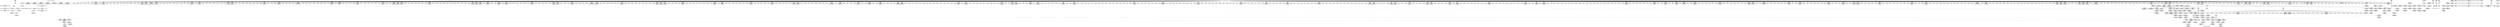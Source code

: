 digraph {
	CE0x4403060 [shape=record,shape=Mrecord,label="{CE0x4403060|i64_1|*Constant*|*SummSource*}"]
	CE0x442ecf0 [shape=record,shape=Mrecord,label="{CE0x442ecf0|1216:_i8*,_:_CRE_632,640_|*MultipleSource*|*LoadInst*|security/selinux/hooks.c,4293|security/selinux/hooks.c,4293}"]
	CE0x4417840 [shape=record,shape=Mrecord,label="{CE0x4417840|1216:_i8*,_:_CRE_382,383_}"]
	CE0x4430710 [shape=record,shape=Mrecord,label="{CE0x4430710|1216:_i8*,_:_CRE_669,670_}"]
	CE0x4435cd0 [shape=record,shape=Mrecord,label="{CE0x4435cd0|1216:_i8*,_:_CRE_258,259_}"]
	CE0x4418720 [shape=record,shape=Mrecord,label="{CE0x4418720|1216:_i8*,_:_CRE_396,397_}"]
	CE0x4424310 [shape=record,shape=Mrecord,label="{CE0x4424310|1216:_i8*,_:_CRE_175,176_}"]
	CE0x445c1e0 [shape=record,shape=Mrecord,label="{CE0x445c1e0|1216:_i8*,_:_CRE_1016,1024_|*MultipleSource*|*LoadInst*|security/selinux/hooks.c,4293|security/selinux/hooks.c,4293}"]
	CE0x442a5c0 [shape=record,shape=Mrecord,label="{CE0x442a5c0|1216:_i8*,_:_CRE_136,137_}"]
	CE0x4434070 [shape=record,shape=Mrecord,label="{CE0x4434070|1216:_i8*,_:_CRE_697,698_}"]
	CE0x4403ba0 [shape=record,shape=Mrecord,label="{CE0x4403ba0|selinux_socket_unix_may_send:_tmp|*SummSink*}"]
	CE0x442b830 [shape=record,shape=Mrecord,label="{CE0x442b830|1216:_i8*,_:_CRE_565,566_}"]
	CE0x445afc0 [shape=record,shape=Mrecord,label="{CE0x445afc0|1216:_i8*,_:_CRE_960,964_|*MultipleSource*|*LoadInst*|security/selinux/hooks.c,4293|security/selinux/hooks.c,4293}"]
	CE0x445b530 [shape=record,shape=Mrecord,label="{CE0x445b530|1216:_i8*,_:_CRE_970,972_|*MultipleSource*|*LoadInst*|security/selinux/hooks.c,4293|security/selinux/hooks.c,4293}"]
	CE0x4418610 [shape=record,shape=Mrecord,label="{CE0x4418610|1216:_i8*,_:_CRE_395,396_}"]
	CE0x442cc60 [shape=record,shape=Mrecord,label="{CE0x442cc60|1216:_i8*,_:_CRE_584,585_}"]
	CE0x440f4e0 [shape=record,shape=Mrecord,label="{CE0x440f4e0|1216:_i8*,_:_CRE_183,184_}"]
	CE0x44588e0 [shape=record,shape=Mrecord,label="{CE0x44588e0|1216:_i8*,_:_CRE_862,863_}"]
	CE0x4493fa0 [shape=record,shape=Mrecord,label="{CE0x4493fa0|selinux_socket_unix_may_send:_tmp8|security/selinux/hooks.c,4294}"]
	CE0x44b4150 [shape=record,shape=Mrecord,label="{CE0x44b4150|selinux_socket_unix_may_send:_tmp9|security/selinux/hooks.c,4294|*SummSink*}"]
	CE0x4412430 [shape=record,shape=Mrecord,label="{CE0x4412430|1216:_i8*,_:_CRE_155,156_}"]
	CE0x4417730 [shape=record,shape=Mrecord,label="{CE0x4417730|1216:_i8*,_:_CRE_381,382_}"]
	CE0x442c600 [shape=record,shape=Mrecord,label="{CE0x442c600|1216:_i8*,_:_CRE_578,579_}"]
	CE0x4455e60 [shape=record,shape=Mrecord,label="{CE0x4455e60|1216:_i8*,_:_CRE_822,823_}"]
	CE0x4423420 [shape=record,shape=Mrecord,label="{CE0x4423420|1216:_i8*,_:_CRE_60,61_}"]
	CE0x447ec90 [shape=record,shape=Mrecord,label="{CE0x447ec90|selinux_socket_unix_may_send:_other|Function::selinux_socket_unix_may_send&Arg::other::}"]
	CE0x4423b40 [shape=record,shape=Mrecord,label="{CE0x4423b40|1216:_i8*,_:_CRE_98,99_}"]
	CE0x449d7f0 [shape=record,shape=Mrecord,label="{CE0x449d7f0|selinux_socket_unix_may_send:_tmp14|security/selinux/hooks.c,4302|*SummSink*}"]
	CE0x44986e0 [shape=record,shape=Mrecord,label="{CE0x44986e0|avc_has_perm:_auditdata|Function::avc_has_perm&Arg::auditdata::|*SummSink*}"]
	CE0x44311b0 [shape=record,shape=Mrecord,label="{CE0x44311b0|1216:_i8*,_:_CRE_679,680_}"]
	CE0x44577e0 [shape=record,shape=Mrecord,label="{CE0x44577e0|1216:_i8*,_:_CRE_846,847_}"]
	CE0x440fd30 [shape=record,shape=Mrecord,label="{CE0x440fd30|1216:_i8*,_:_CRE_129,130_}"]
	CE0x4419b50 [shape=record,shape=Mrecord,label="{CE0x4419b50|1216:_i8*,_:_CRE_415,416_}"]
	CE0x4427540 [shape=record,shape=Mrecord,label="{CE0x4427540|1216:_i8*,_:_CRE_35,36_}"]
	CE0x4437840 [shape=record,shape=Mrecord,label="{CE0x4437840|1216:_i8*,_:_CRE_364,365_}"]
	CE0x4404ac0 [shape=record,shape=Mrecord,label="{CE0x4404ac0|selinux_socket_unix_may_send:_ad|security/selinux/hooks.c, 4295|*SummSink*}"]
	CE0x443eed0 [shape=record,shape=Mrecord,label="{CE0x443eed0|32:_%struct.sock*,_:_CRE_32,40_|*MultipleSource*|security/selinux/hooks.c,4293|Function::selinux_socket_unix_may_send&Arg::sock::}"]
	CE0x442d4e0 [shape=record,shape=Mrecord,label="{CE0x442d4e0|1216:_i8*,_:_CRE_592,593_}"]
	CE0x445b360 [shape=record,shape=Mrecord,label="{CE0x445b360|1216:_i8*,_:_CRE_968,970_|*MultipleSource*|*LoadInst*|security/selinux/hooks.c,4293|security/selinux/hooks.c,4293}"]
	CE0x440ec30 [shape=record,shape=Mrecord,label="{CE0x440ec30|1216:_i8*,_:_CRE_229,230_}"]
	CE0x4411490 [shape=record,shape=Mrecord,label="{CE0x4411490|selinux_socket_unix_may_send:_sk1|security/selinux/hooks.c,4294|*SummSink*}"]
	CE0x44300b0 [shape=record,shape=Mrecord,label="{CE0x44300b0|1216:_i8*,_:_CRE_663,664_}"]
	CE0x4419c60 [shape=record,shape=Mrecord,label="{CE0x4419c60|1216:_i8*,_:_CRE_416,417_}"]
	CE0x44324a0 [shape=record,shape=Mrecord,label="{CE0x44324a0|1216:_i8*,_:_CRE_712,713_}"]
	CE0x4419600 [shape=record,shape=Mrecord,label="{CE0x4419600|1216:_i8*,_:_CRE_410,411_}"]
	CE0x4434f00 [shape=record,shape=Mrecord,label="{CE0x4434f00|1216:_i8*,_:_CRE_245,246_}"]
	CE0x445c3b0 [shape=record,shape=Mrecord,label="{CE0x445c3b0|1216:_i8*,_:_CRE_1024,1032_|*MultipleSource*|*LoadInst*|security/selinux/hooks.c,4293|security/selinux/hooks.c,4293}"]
	CE0x4477860 [shape=record,shape=Mrecord,label="{CE0x4477860|selinux_socket_unix_may_send:_sk_security2|security/selinux/hooks.c,4294}"]
	CE0x442c710 [shape=record,shape=Mrecord,label="{CE0x442c710|1216:_i8*,_:_CRE_579,580_}"]
	CE0x44368c0 [shape=record,shape=Mrecord,label="{CE0x44368c0|1216:_i8*,_:_CRE_320,328_|*MultipleSource*|*LoadInst*|security/selinux/hooks.c,4293|security/selinux/hooks.c,4293}"]
	CE0x43fdc10 [shape=record,shape=Mrecord,label="{CE0x43fdc10|selinux_socket_unix_may_send:_tmp|*SummSource*}"]
	CE0x44126a0 [shape=record,shape=Mrecord,label="{CE0x44126a0|1216:_i8*,_:_CRE_158,159_}"]
	CE0x4421900 [shape=record,shape=Mrecord,label="{CE0x4421900|1216:_i8*,_:_CRE_89,90_}"]
	CE0x441a0a0 [shape=record,shape=Mrecord,label="{CE0x441a0a0|1216:_i8*,_:_CRE_420,421_}"]
	CE0x4423a70 [shape=record,shape=Mrecord,label="{CE0x4423a70|1216:_i8*,_:_CRE_97,98_}"]
	CE0x44180c0 [shape=record,shape=Mrecord,label="{CE0x44180c0|1216:_i8*,_:_CRE_390,391_}"]
	CE0x4437090 [shape=record,shape=Mrecord,label="{CE0x4437090|1216:_i8*,_:_CRE_355,356_}"]
	CE0x44401d0 [shape=record,shape=Mrecord,label="{CE0x44401d0|1216:_i8*,_:_CRE_6,7_}"]
	CE0x449a0a0 [shape=record,shape=Mrecord,label="{CE0x449a0a0|selinux_socket_unix_may_send:_tmp12|*LoadInst*|security/selinux/hooks.c,4300|*SummSink*}"]
	CE0x44acdb0 [shape=record,shape=Mrecord,label="{CE0x44acdb0|8:_%struct.sock*,_:_SCME_49,50_}"]
	CE0x4401240 [shape=record,shape=Mrecord,label="{CE0x4401240|selinux_socket_unix_may_send:_entry|*SummSource*}"]
	CE0x441d350 [shape=record,shape=Mrecord,label="{CE0x441d350|i32_0|*Constant*}"]
	CE0x4455c40 [shape=record,shape=Mrecord,label="{CE0x4455c40|1216:_i8*,_:_CRE_820,821_}"]
	CE0x445e280 [shape=record,shape=Mrecord,label="{CE0x445e280|1216:_i8*,_:_CRE_1155,1156_}"]
	CE0x440ccb0 [shape=record,shape=Mrecord,label="{CE0x440ccb0|selinux_socket_unix_may_send:_sk|security/selinux/hooks.c,4293|*SummSource*}"]
	CE0x4437400 [shape=record,shape=Mrecord,label="{CE0x4437400|1216:_i8*,_:_CRE_360,361_}"]
	CE0x3d050d0 [shape=record,shape=Mrecord,label="{CE0x3d050d0|selinux_socket_unix_may_send:_tmp4|*LoadInst*|security/selinux/hooks.c,4293|*SummSink*}"]
	CE0x44549e0 [shape=record,shape=Mrecord,label="{CE0x44549e0|1216:_i8*,_:_CRE_784,792_|*MultipleSource*|*LoadInst*|security/selinux/hooks.c,4293|security/selinux/hooks.c,4293}"]
	CE0x449c080 [shape=record,shape=Mrecord,label="{CE0x449c080|i32_2|*Constant*|*SummSource*}"]
	CE0x445d400 [shape=record,shape=Mrecord,label="{CE0x445d400|1216:_i8*,_:_CRE_1088,1104_|*MultipleSource*|*LoadInst*|security/selinux/hooks.c,4293|security/selinux/hooks.c,4293}"]
	CE0x6387580 [shape=record,shape=Mrecord,label="{CE0x6387580|32:_%struct.sock*,_:_CRE_16,24_|*MultipleSource*|security/selinux/hooks.c,4293|Function::selinux_socket_unix_may_send&Arg::sock::}"]
	CE0x441b5f0 [shape=record,shape=Mrecord,label="{CE0x441b5f0|1216:_i8*,_:_CRE_480,488_|*MultipleSource*|*LoadInst*|security/selinux/hooks.c,4293|security/selinux/hooks.c,4293}"]
	CE0x4426170 [shape=record,shape=Mrecord,label="{CE0x4426170|1216:_i8*,_:_CRE_79,80_}"]
	CE0x4418830 [shape=record,shape=Mrecord,label="{CE0x4418830|1216:_i8*,_:_CRE_397,398_}"]
	CE0x44a1aa0 [shape=record,shape=Mrecord,label="{CE0x44a1aa0|selinux_socket_unix_may_send:_tmp16|security/selinux/hooks.c,4302}"]
	CE0x4402850 [shape=record,shape=Mrecord,label="{CE0x4402850|i32_1|*Constant*}"]
	CE0x4405bc0 [shape=record,shape=Mrecord,label="{CE0x4405bc0|1216:_i8*,_:_CRE_28,29_}"]
	CE0x44346d0 [shape=record,shape=Mrecord,label="{CE0x44346d0|1216:_i8*,_:_CRE_703,704_}"]
	CE0x440e640 [shape=record,shape=Mrecord,label="{CE0x440e640|1216:_i8*,_:_CRE_222,223_}"]
	CE0x4411360 [shape=record,shape=Mrecord,label="{CE0x4411360|selinux_socket_unix_may_send:_sk1|security/selinux/hooks.c,4294}"]
	CE0x440f810 [shape=record,shape=Mrecord,label="{CE0x440f810|1216:_i8*,_:_CRE_193,194_}"]
	CE0x4420680 [shape=record,shape=Mrecord,label="{CE0x4420680|1216:_i8*,_:_CRE_194,195_}"]
	CE0x4428200 [shape=record,shape=Mrecord,label="{CE0x4428200|1216:_i8*,_:_CRE_220,221_}"]
	CE0x4420170 [shape=record,shape=Mrecord,label="{CE0x4420170|selinux_socket_unix_may_send:_sk_security|security/selinux/hooks.c,4293|*SummSink*}"]
	CE0x4456c30 [shape=record,shape=Mrecord,label="{CE0x4456c30|1216:_i8*,_:_CRE_835,836_}"]
	CE0x4411210 [shape=record,shape=Mrecord,label="{CE0x4411210|selinux_socket_unix_may_send:_other|Function::selinux_socket_unix_may_send&Arg::other::|*SummSink*}"]
	CE0x44ab720 [shape=record,shape=Mrecord,label="{CE0x44ab720|8:_%struct.sock*,_:_SCME_30,31_}"]
	CE0x44a0e10 [shape=record,shape=Mrecord,label="{CE0x44a0e10|i32_4|*Constant*|*SummSink*}"]
	CE0x4422a60 [shape=record,shape=Mrecord,label="{CE0x4422a60|1216:_i8*,_:_CRE_108,112_|*MultipleSource*|*LoadInst*|security/selinux/hooks.c,4293|security/selinux/hooks.c,4293}"]
	CE0x442df80 [shape=record,shape=Mrecord,label="{CE0x442df80|1216:_i8*,_:_CRE_602,603_}"]
	CE0x445fef0 [shape=record,shape=Mrecord,label="{CE0x445fef0|1216:_i8*,_:_CRE_1232,1240_|*MultipleSource*|*LoadInst*|security/selinux/hooks.c,4293|security/selinux/hooks.c,4293}"]
	CE0x44172f0 [shape=record,shape=Mrecord,label="{CE0x44172f0|1216:_i8*,_:_CRE_377,378_}"]
	CE0x4419e80 [shape=record,shape=Mrecord,label="{CE0x4419e80|1216:_i8*,_:_CRE_418,419_}"]
	CE0x4433f60 [shape=record,shape=Mrecord,label="{CE0x4433f60|1216:_i8*,_:_CRE_696,697_}"]
	"CONST[source:0(mediator),value:2(dynamic)][purpose:{object}]"
	CE0x441cfc0 [shape=record,shape=Mrecord,label="{CE0x441cfc0|1216:_i8*,_:_CRE_552,553_}"]
	CE0x4456900 [shape=record,shape=Mrecord,label="{CE0x4456900|1216:_i8*,_:_CRE_832,833_}"]
	CE0x4402bc0 [shape=record,shape=Mrecord,label="{CE0x4402bc0|selinux_socket_unix_may_send:_ad|security/selinux/hooks.c, 4295}"]
	CE0x44975d0 [shape=record,shape=Mrecord,label="{CE0x44975d0|avc_has_perm:_tsid|Function::avc_has_perm&Arg::tsid::|*SummSource*}"]
	CE0x44585b0 [shape=record,shape=Mrecord,label="{CE0x44585b0|1216:_i8*,_:_CRE_859,860_}"]
	CE0x4434290 [shape=record,shape=Mrecord,label="{CE0x4434290|1216:_i8*,_:_CRE_699,700_}"]
	CE0x44ad4d0 [shape=record,shape=Mrecord,label="{CE0x44ad4d0|8:_%struct.sock*,_:_SCME_55,56_}"]
	CE0x449ef90 [shape=record,shape=Mrecord,label="{CE0x449ef90|avc_has_perm:_requested|Function::avc_has_perm&Arg::requested::}"]
	CE0x4460290 [shape=record,shape=Mrecord,label="{CE0x4460290|1216:_i8*,_:_CRE_1248,1256_|*MultipleSource*|*LoadInst*|security/selinux/hooks.c,4293|security/selinux/hooks.c,4293}"]
	CE0x445fb50 [shape=record,shape=Mrecord,label="{CE0x445fb50|1216:_i8*,_:_CRE_1224,1228_|*MultipleSource*|*LoadInst*|security/selinux/hooks.c,4293|security/selinux/hooks.c,4293}"]
	CE0x44996c0 [shape=record,shape=Mrecord,label="{CE0x44996c0|selinux_socket_unix_may_send:_sk4|security/selinux/hooks.c,4300}"]
	CE0x4437fb0 [shape=record,shape=Mrecord,label="{CE0x4437fb0|1216:_i8*,_:_CRE_371,372_}"]
	CE0x44587d0 [shape=record,shape=Mrecord,label="{CE0x44587d0|1216:_i8*,_:_CRE_861,862_}"]
	CE0x4404120 [shape=record,shape=Mrecord,label="{CE0x4404120|i64*_getelementptr_inbounds_(_2_x_i64_,_2_x_i64_*___llvm_gcov_ctr340,_i64_0,_i64_0)|*Constant*}"]
	CE0x440c3c0 [shape=record,shape=Mrecord,label="{CE0x440c3c0|1216:_i8*,_:_CRE_138,139_}"]
	CE0x4458060 [shape=record,shape=Mrecord,label="{CE0x4458060|1216:_i8*,_:_CRE_854,855_}"]
	CE0x4411b60 [shape=record,shape=Mrecord,label="{CE0x4411b60|32:_%struct.sock*,_:_CRE_0,4_|*MultipleSource*|security/selinux/hooks.c,4294|Function::selinux_socket_unix_may_send&Arg::other::}"]
	CE0x4424b00 [shape=record,shape=Mrecord,label="{CE0x4424b00|1216:_i8*,_:_CRE_25,26_}"]
	CE0x4427b30 [shape=record,shape=Mrecord,label="{CE0x4427b30|1216:_i8*,_:_CRE_154,155_}"]
	CE0x442cd70 [shape=record,shape=Mrecord,label="{CE0x442cd70|1216:_i8*,_:_CRE_585,586_}"]
	CE0x4433230 [shape=record,shape=Mrecord,label="{CE0x4433230|1216:_i8*,_:_CRE_233,234_}"]
	CE0x449af90 [shape=record,shape=Mrecord,label="{CE0x449af90|selinux_socket_unix_may_send:_net6|security/selinux/hooks.c,4300|*SummSink*}"]
	CE0x440bbe0 [shape=record,shape=Mrecord,label="{CE0x440bbe0|1216:_i8*,_:_CRE_19,20_|*MultipleSource*|*LoadInst*|security/selinux/hooks.c,4293|security/selinux/hooks.c,4293}"]
	CE0x44ad730 [shape=record,shape=Mrecord,label="{CE0x44ad730|i64_56|*Constant*|*SummSource*}"]
	CE0x4497a10 [shape=record,shape=Mrecord,label="{CE0x4497a10|avc_has_perm:_tclass|Function::avc_has_perm&Arg::tclass::|*SummSource*}"]
	CE0x44240f0 [shape=record,shape=Mrecord,label="{CE0x44240f0|1216:_i8*,_:_CRE_173,174_}"]
	CE0x440fb90 [shape=record,shape=Mrecord,label="{CE0x440fb90|1216:_i8*,_:_CRE_127,128_}"]
	CE0x4435890 [shape=record,shape=Mrecord,label="{CE0x4435890|1216:_i8*,_:_CRE_254,255_}"]
	CE0x445eca0 [shape=record,shape=Mrecord,label="{CE0x445eca0|1216:_i8*,_:_CRE_1176,1184_|*MultipleSource*|*LoadInst*|security/selinux/hooks.c,4293|security/selinux/hooks.c,4293}"]
	CE0x44084f0 [shape=record,shape=Mrecord,label="{CE0x44084f0|1216:_i8*,_:_CRE_67,68_}"]
	CE0x4456a10 [shape=record,shape=Mrecord,label="{CE0x4456a10|1216:_i8*,_:_CRE_833,834_}"]
	CE0x44aa830 [shape=record,shape=Mrecord,label="{CE0x44aa830|8:_%struct.sock*,_:_SCME_0,4_|*MultipleSource*|security/selinux/hooks.c,4296|security/selinux/hooks.c,4296|security/selinux/hooks.c, 4296}"]
	CE0x442afb0 [shape=record,shape=Mrecord,label="{CE0x442afb0|1216:_i8*,_:_CRE_557,558_}"]
	CE0x4424d50 [shape=record,shape=Mrecord,label="{CE0x4424d50|1216:_i8*,_:_CRE_27,28_}"]
	CE0x5ab2ca0 [shape=record,shape=Mrecord,label="{CE0x5ab2ca0|32:_%struct.sock*,_:_CRE_8,16_|*MultipleSource*|security/selinux/hooks.c,4293|Function::selinux_socket_unix_may_send&Arg::sock::}"]
	CE0x44554d0 [shape=record,shape=Mrecord,label="{CE0x44554d0|1216:_i8*,_:_CRE_813,814_}"]
	CE0x44315f0 [shape=record,shape=Mrecord,label="{CE0x44315f0|1216:_i8*,_:_CRE_683,684_}"]
	CE0x44325b0 [shape=record,shape=Mrecord,label="{CE0x44325b0|1216:_i8*,_:_CRE_713,714_}"]
	CE0x4423ce0 [shape=record,shape=Mrecord,label="{CE0x4423ce0|1216:_i8*,_:_CRE_100,101_}"]
	CE0x4430820 [shape=record,shape=Mrecord,label="{CE0x4430820|1216:_i8*,_:_CRE_670,671_}"]
	CE0x441c960 [shape=record,shape=Mrecord,label="{CE0x441c960|1216:_i8*,_:_CRE_546,547_}"]
	CE0x4401170 [shape=record,shape=Mrecord,label="{CE0x4401170|selinux_socket_unix_may_send:_entry}"]
	CE0x44038d0 [shape=record,shape=Mrecord,label="{CE0x44038d0|i64*_getelementptr_inbounds_(_2_x_i64_,_2_x_i64_*___llvm_gcov_ctr340,_i64_0,_i64_1)|*Constant*|*SummSink*}"]
	CE0x44aae00 [shape=record,shape=Mrecord,label="{CE0x44aae00|8:_%struct.sock*,_:_SCME_18,20_|*MultipleSource*|security/selinux/hooks.c,4296|security/selinux/hooks.c,4296|security/selinux/hooks.c, 4296}"]
	CE0x4433670 [shape=record,shape=Mrecord,label="{CE0x4433670|1216:_i8*,_:_CRE_237,238_}"]
	CE0x440e750 [shape=record,shape=Mrecord,label="{CE0x440e750|1216:_i8*,_:_CRE_223,224_}"]
	CE0x445e8a0 [shape=record,shape=Mrecord,label="{CE0x445e8a0|1216:_i8*,_:_CRE_1160,1162_|*MultipleSource*|*LoadInst*|security/selinux/hooks.c,4293|security/selinux/hooks.c,4293}"]
	CE0x44181d0 [shape=record,shape=Mrecord,label="{CE0x44181d0|1216:_i8*,_:_CRE_391,392_}"]
	CE0x44978e0 [shape=record,shape=Mrecord,label="{CE0x44978e0|avc_has_perm:_tclass|Function::avc_has_perm&Arg::tclass::}"]
	CE0x441b9e0 [shape=record,shape=Mrecord,label="{CE0x441b9e0|1216:_i8*,_:_CRE_512,520_|*MultipleSource*|*LoadInst*|security/selinux/hooks.c,4293|security/selinux/hooks.c,4293}"]
	CE0x442aea0 [shape=record,shape=Mrecord,label="{CE0x442aea0|1216:_i8*,_:_CRE_556,557_}"]
	CE0x449ba20 [shape=record,shape=Mrecord,label="{CE0x449ba20|selinux_socket_unix_may_send:_sk7|security/selinux/hooks.c,4300|*SummSink*}"]
	CE0x44589f0 [shape=record,shape=Mrecord,label="{CE0x44589f0|1216:_i8*,_:_CRE_863,864_}"]
	CE0x44576d0 [shape=record,shape=Mrecord,label="{CE0x44576d0|1216:_i8*,_:_CRE_845,846_}"]
	CE0x44983a0 [shape=record,shape=Mrecord,label="{CE0x44983a0|selinux_socket_unix_may_send:_tmp17|security/selinux/hooks.c,4304}"]
	CE0x4433b20 [shape=record,shape=Mrecord,label="{CE0x4433b20|1216:_i8*,_:_CRE_692,693_}"]
	CE0x4453560 [shape=record,shape=Mrecord,label="{CE0x4453560|1216:_i8*,_:_CRE_720,724_|*MultipleSource*|*LoadInst*|security/selinux/hooks.c,4293|security/selinux/hooks.c,4293}"]
	CE0x44326c0 [shape=record,shape=Mrecord,label="{CE0x44326c0|1216:_i8*,_:_CRE_714,715_}"]
	CE0x4424200 [shape=record,shape=Mrecord,label="{CE0x4424200|1216:_i8*,_:_CRE_174,175_}"]
	CE0x44ae890 [shape=record,shape=Mrecord,label="{CE0x44ae890|i32_8|*Constant*|*SummSource*}"]
	CE0x4455800 [shape=record,shape=Mrecord,label="{CE0x4455800|1216:_i8*,_:_CRE_816,817_}"]
	CE0x4498410 [shape=record,shape=Mrecord,label="{CE0x4498410|avc_has_perm:_auditdata|Function::avc_has_perm&Arg::auditdata::}"]
	CE0x4414ae0 [shape=record,shape=Mrecord,label="{CE0x4414ae0|1216:_i8*,_:_CRE_206,207_}"]
	CE0x4433560 [shape=record,shape=Mrecord,label="{CE0x4433560|1216:_i8*,_:_CRE_236,237_}"]
	CE0x449ef20 [shape=record,shape=Mrecord,label="{CE0x449ef20|_ret_i32_%retval.0,_!dbg_!27728|security/selinux/avc.c,775}"]
	CE0x440f2c0 [shape=record,shape=Mrecord,label="{CE0x440f2c0|1216:_i8*,_:_CRE_181,182_}"]
	CE0x44367a0 [shape=record,shape=Mrecord,label="{CE0x44367a0|1216:_i8*,_:_CRE_304,312_|*MultipleSource*|*LoadInst*|security/selinux/hooks.c,4293|security/selinux/hooks.c,4293}"]
	CE0x44966e0 [shape=record,shape=Mrecord,label="{CE0x44966e0|selinux_socket_unix_may_send:_tmp9|security/selinux/hooks.c,4294|*SummSource*}"]
	CE0x44573a0 [shape=record,shape=Mrecord,label="{CE0x44573a0|1216:_i8*,_:_CRE_842,843_}"]
	CE0x4455910 [shape=record,shape=Mrecord,label="{CE0x4455910|1216:_i8*,_:_CRE_817,818_}"]
	CE0x441bb30 [shape=record,shape=Mrecord,label="{CE0x441bb30|1216:_i8*,_:_CRE_520,528_|*MultipleSource*|*LoadInst*|security/selinux/hooks.c,4293|security/selinux/hooks.c,4293}"]
	CE0x445e790 [shape=record,shape=Mrecord,label="{CE0x445e790|selinux_socket_unix_may_send:_tmp5|security/selinux/hooks.c,4293}"]
	CE0x445c750 [shape=record,shape=Mrecord,label="{CE0x445c750|1216:_i8*,_:_CRE_1040,1048_|*MultipleSource*|*LoadInst*|security/selinux/hooks.c,4293|security/selinux/hooks.c,4293}"]
	CE0x445f070 [shape=record,shape=Mrecord,label="{CE0x445f070|1216:_i8*,_:_CRE_1192,1196_|*MultipleSource*|*LoadInst*|security/selinux/hooks.c,4293|security/selinux/hooks.c,4293}"]
	CE0x442b720 [shape=record,shape=Mrecord,label="{CE0x442b720|1216:_i8*,_:_CRE_564,565_}"]
	CE0x4421790 [shape=record,shape=Mrecord,label="{CE0x4421790|1216:_i8*,_:_CRE_86,87_}"]
	CE0x440ed50 [shape=record,shape=Mrecord,label="{CE0x440ed50|1216:_i8*,_:_CRE_230,231_}"]
	CE0x4408270 [shape=record,shape=Mrecord,label="{CE0x4408270|1216:_i8*,_:_CRE_64,65_}"]
	CE0x6153000 [shape=record,shape=Mrecord,label="{CE0x6153000|1216:_i8*,_:_CRE_0,1_}"]
	CE0x449c380 [shape=record,shape=Mrecord,label="{CE0x449c380|avc_has_perm:_entry}"]
	CE0x442a350 [shape=record,shape=Mrecord,label="{CE0x442a350|1216:_i8*,_:_CRE_133,134_}"]
	CE0x441c740 [shape=record,shape=Mrecord,label="{CE0x441c740|1216:_i8*,_:_CRE_544,545_}"]
	CE0x441b890 [shape=record,shape=Mrecord,label="{CE0x441b890|1216:_i8*,_:_CRE_496,512_|*MultipleSource*|*LoadInst*|security/selinux/hooks.c,4293|security/selinux/hooks.c,4293}"]
	CE0x44ad3a0 [shape=record,shape=Mrecord,label="{CE0x44ad3a0|8:_%struct.sock*,_:_SCME_54,55_}"]
	CE0x4436330 [shape=record,shape=Mrecord,label="{CE0x4436330|1216:_i8*,_:_CRE_352,353_}"]
	CE0x445e680 [shape=record,shape=Mrecord,label="{CE0x445e680|1216:_i8*,_:_CRE_1159,1160_}"]
	CE0x4414bf0 [shape=record,shape=Mrecord,label="{CE0x4414bf0|1216:_i8*,_:_CRE_207,208_}"]
	CE0x4417d90 [shape=record,shape=Mrecord,label="{CE0x4417d90|1216:_i8*,_:_CRE_387,388_}"]
	CE0x4496580 [shape=record,shape=Mrecord,label="{CE0x4496580|selinux_socket_unix_may_send:_tmp8|security/selinux/hooks.c,4294|*SummSink*}"]
	CE0x4422de0 [shape=record,shape=Mrecord,label="{CE0x4422de0|1216:_i8*,_:_CRE_115,116_}"]
	CE0x4417400 [shape=record,shape=Mrecord,label="{CE0x4417400|1216:_i8*,_:_CRE_378,379_}"]
	CE0x4423350 [shape=record,shape=Mrecord,label="{CE0x4423350|1216:_i8*,_:_CRE_58,59_}"]
	CE0x4419820 [shape=record,shape=Mrecord,label="{CE0x4419820|1216:_i8*,_:_CRE_412,413_}"]
	CE0x4459380 [shape=record,shape=Mrecord,label="{CE0x4459380|1216:_i8*,_:_CRE_872,873_}"]
	CE0x4405250 [shape=record,shape=Mrecord,label="{CE0x4405250|selinux_socket_unix_may_send:_sock|Function::selinux_socket_unix_may_send&Arg::sock::}"]
	CE0x44971e0 [shape=record,shape=Mrecord,label="{CE0x44971e0|avc_has_perm:_ssid|Function::avc_has_perm&Arg::ssid::}"]
	CE0x44767c0 [shape=record,shape=Mrecord,label="{CE0x44767c0|selinux_socket_unix_may_send:_u|security/selinux/hooks.c,4299}"]
	CE0x44598d0 [shape=record,shape=Mrecord,label="{CE0x44598d0|1216:_i8*,_:_CRE_877,878_}"]
	CE0x44280f0 [shape=record,shape=Mrecord,label="{CE0x44280f0|1216:_i8*,_:_CRE_219,220_}"]
	CE0x4459d10 [shape=record,shape=Mrecord,label="{CE0x4459d10|1216:_i8*,_:_CRE_880,888_|*MultipleSource*|*LoadInst*|security/selinux/hooks.c,4293|security/selinux/hooks.c,4293}"]
	CE0x44abbe0 [shape=record,shape=Mrecord,label="{CE0x44abbe0|8:_%struct.sock*,_:_SCME_34,35_}"]
	CE0x445f5e0 [shape=record,shape=Mrecord,label="{CE0x445f5e0|1216:_i8*,_:_CRE_1208,1212_|*MultipleSource*|*LoadInst*|security/selinux/hooks.c,4293|security/selinux/hooks.c,4293}"]
	CE0x4453670 [shape=record,shape=Mrecord,label="{CE0x4453670|1216:_i8*,_:_CRE_724,728_|*MultipleSource*|*LoadInst*|security/selinux/hooks.c,4293|security/selinux/hooks.c,4293}"]
	CE0x44a32c0 [shape=record,shape=Mrecord,label="{CE0x44a32c0|i32_(i32,_i32,_i16,_i32,_%struct.common_audit_data*)*_bitcast_(i32_(i32,_i32,_i16,_i32,_%struct.common_audit_data.495*)*_avc_has_perm_to_i32_(i32,_i32,_i16,_i32,_%struct.common_audit_data*)*)|*Constant*|*SummSink*}"]
	CE0x442abf0 [shape=record,shape=Mrecord,label="{CE0x442abf0|1216:_i8*,_:_CRE_165,166_}"]
	CE0x4453f00 [shape=record,shape=Mrecord,label="{CE0x4453f00|1216:_i8*,_:_CRE_752,760_|*MultipleSource*|*LoadInst*|security/selinux/hooks.c,4293|security/selinux/hooks.c,4293}"]
	CE0x442bc70 [shape=record,shape=Mrecord,label="{CE0x442bc70|1216:_i8*,_:_CRE_569,570_}"]
	CE0x442d5f0 [shape=record,shape=Mrecord,label="{CE0x442d5f0|1216:_i8*,_:_CRE_593,594_}"]
	CE0x440f700 [shape=record,shape=Mrecord,label="{CE0x440f700|1216:_i8*,_:_CRE_184,188_|*MultipleSource*|*LoadInst*|security/selinux/hooks.c,4293|security/selinux/hooks.c,4293}"]
	CE0x44a1790 [shape=record,shape=Mrecord,label="{CE0x44a1790|selinux_socket_unix_may_send:_sclass|security/selinux/hooks.c,4302|*SummSource*}"]
	CE0x44125d0 [shape=record,shape=Mrecord,label="{CE0x44125d0|1216:_i8*,_:_CRE_157,158_}"]
	CE0x441acc0 [shape=record,shape=Mrecord,label="{CE0x441acc0|1216:_i8*,_:_CRE_452,456_|*MultipleSource*|*LoadInst*|security/selinux/hooks.c,4293|security/selinux/hooks.c,4293}"]
	CE0x440f5f0 [shape=record,shape=Mrecord,label="{CE0x440f5f0|1216:_i8*,_:_CRE_192,193_}"]
	CE0x44ac690 [shape=record,shape=Mrecord,label="{CE0x44ac690|8:_%struct.sock*,_:_SCME_43,44_}"]
	CE0x4432b00 [shape=record,shape=Mrecord,label="{CE0x4432b00|1216:_i8*,_:_CRE_718,719_}"]
	CE0x44055c0 [shape=record,shape=Mrecord,label="{CE0x44055c0|i64_1|*Constant*}"]
	CE0x4410b50 [shape=record,shape=Mrecord,label="{CE0x4410b50|selinux_socket_unix_may_send:_tmp2}"]
	CE0x441cb80 [shape=record,shape=Mrecord,label="{CE0x441cb80|1216:_i8*,_:_CRE_548,549_}"]
	CE0x4410ae0 [shape=record,shape=Mrecord,label="{CE0x4410ae0|selinux_socket_unix_may_send:_tmp2|*SummSink*}"]
	CE0x445e0b0 [shape=record,shape=Mrecord,label="{CE0x445e0b0|1216:_i8*,_:_CRE_1154,1155_}"]
	CE0x4455280 [shape=record,shape=Mrecord,label="{CE0x4455280|1216:_i8*,_:_CRE_812,813_}"]
	CE0x4457290 [shape=record,shape=Mrecord,label="{CE0x4457290|1216:_i8*,_:_CRE_841,842_}"]
	CE0x445eea0 [shape=record,shape=Mrecord,label="{CE0x445eea0|1216:_i8*,_:_CRE_1184,1192_|*MultipleSource*|*LoadInst*|security/selinux/hooks.c,4293|security/selinux/hooks.c,4293}"]
	CE0x449e480 [shape=record,shape=Mrecord,label="{CE0x449e480|16:_i32,_24:_i16,_:_CRE_16,20_|*MultipleSource*|security/selinux/hooks.c,4294|security/selinux/hooks.c,4294|security/selinux/hooks.c,4302}"]
	CE0x44b5190 [shape=record,shape=Mrecord,label="{CE0x44b5190|i8_0|*Constant*|*SummSink*}"]
	CE0x442fc70 [shape=record,shape=Mrecord,label="{CE0x442fc70|1216:_i8*,_:_CRE_659,660_}"]
	CE0x4433450 [shape=record,shape=Mrecord,label="{CE0x4433450|1216:_i8*,_:_CRE_235,236_}"]
	CE0x442b500 [shape=record,shape=Mrecord,label="{CE0x442b500|1216:_i8*,_:_CRE_562,563_}"]
	CE0x442bfa0 [shape=record,shape=Mrecord,label="{CE0x442bfa0|1216:_i8*,_:_CRE_572,573_}"]
	CE0x44193e0 [shape=record,shape=Mrecord,label="{CE0x44193e0|1216:_i8*,_:_CRE_408,409_}"]
	CE0x44ad010 [shape=record,shape=Mrecord,label="{CE0x44ad010|8:_%struct.sock*,_:_SCME_51,52_}"]
	CE0x445a6b0 [shape=record,shape=Mrecord,label="{CE0x445a6b0|1216:_i8*,_:_CRE_912,920_|*MultipleSource*|*LoadInst*|security/selinux/hooks.c,4293|security/selinux/hooks.c,4293}"]
	CE0x449d650 [shape=record,shape=Mrecord,label="{CE0x449d650|selinux_socket_unix_may_send:_tmp14|security/selinux/hooks.c,4302|*SummSource*}"]
	CE0x4436550 [shape=record,shape=Mrecord,label="{CE0x4436550|1216:_i8*,_:_CRE_272,280_|*MultipleSource*|*LoadInst*|security/selinux/hooks.c,4293|security/selinux/hooks.c,4293}"]
	"CONST[source:1(input),value:2(dynamic)][purpose:{object}]"
	CE0x440e860 [shape=record,shape=Mrecord,label="{CE0x440e860|1216:_i8*,_:_CRE_224,225_}"]
	CE0x4435230 [shape=record,shape=Mrecord,label="{CE0x4435230|1216:_i8*,_:_CRE_248,249_}"]
	CE0x4497340 [shape=record,shape=Mrecord,label="{CE0x4497340|avc_has_perm:_ssid|Function::avc_has_perm&Arg::ssid::|*SummSink*}"]
	CE0x51153b0 [shape=record,shape=Mrecord,label="{CE0x51153b0|1216:_i8*,_:_CRE_101,102_}"]
	CE0x4403320 [shape=record,shape=Mrecord,label="{CE0x4403320|selinux_socket_unix_may_send:_entry|*SummSink*}"]
	CE0x445f410 [shape=record,shape=Mrecord,label="{CE0x445f410|1216:_i8*,_:_CRE_1200,1208_|*MultipleSource*|*LoadInst*|security/selinux/hooks.c,4293|security/selinux/hooks.c,4293}"]
	CE0x4420ae0 [shape=record,shape=Mrecord,label="{CE0x4420ae0|1216:_i8*,_:_CRE_200,201_}"]
	CE0x441c410 [shape=record,shape=Mrecord,label="{CE0x441c410|1216:_i8*,_:_CRE_541,542_}"]
	CE0x4412500 [shape=record,shape=Mrecord,label="{CE0x4412500|1216:_i8*,_:_CRE_156,157_}"]
	CE0x442f260 [shape=record,shape=Mrecord,label="{CE0x442f260|1216:_i8*,_:_CRE_650,651_}"]
	CE0x63875f0 [shape=record,shape=Mrecord,label="{CE0x63875f0|32:_%struct.sock*,_:_CRE_24,32_|*MultipleSource*|security/selinux/hooks.c,4293|Function::selinux_socket_unix_may_send&Arg::sock::}"]
	CE0x43fe710 [shape=record,shape=Mrecord,label="{CE0x43fe710|i32_1|*Constant*|*SummSink*}"]
	CE0x44078e0 [shape=record,shape=Mrecord,label="{CE0x44078e0|selinux_socket_unix_may_send:_tmp4|*LoadInst*|security/selinux/hooks.c,4293}"]
	CE0x44a1720 [shape=record,shape=Mrecord,label="{CE0x44a1720|selinux_socket_unix_may_send:_sclass|security/selinux/hooks.c,4302}"]
	CE0x4436660 [shape=record,shape=Mrecord,label="{CE0x4436660|1216:_i8*,_:_CRE_280,288_|*MultipleSource*|*LoadInst*|security/selinux/hooks.c,4293|security/selinux/hooks.c,4293}"]
	CE0x44556f0 [shape=record,shape=Mrecord,label="{CE0x44556f0|1216:_i8*,_:_CRE_815,816_}"]
	CE0x44aa0a0 [shape=record,shape=Mrecord,label="{CE0x44aa0a0|_ret_i32_%call,_!dbg_!27738|security/selinux/hooks.c,4304}"]
	CE0x441c200 [shape=record,shape=Mrecord,label="{CE0x441c200|1216:_i8*,_:_CRE_540,541_}"]
	CE0x442a4f0 [shape=record,shape=Mrecord,label="{CE0x442a4f0|1216:_i8*,_:_CRE_135,136_}"]
	CE0x4458e30 [shape=record,shape=Mrecord,label="{CE0x4458e30|1216:_i8*,_:_CRE_867,868_}"]
	CE0x44194f0 [shape=record,shape=Mrecord,label="{CE0x44194f0|1216:_i8*,_:_CRE_409,410_}"]
	CE0x449b8a0 [shape=record,shape=Mrecord,label="{CE0x449b8a0|selinux_socket_unix_may_send:_sk7|security/selinux/hooks.c,4300|*SummSource*}"]
	CE0x44061d0 [shape=record,shape=Mrecord,label="{CE0x44061d0|1216:_i8*,_:_CRE_71,72_}"]
	CE0x443ca40 [shape=record,shape=Mrecord,label="{CE0x443ca40|1216:_i8*,_:_CRE_8,12_|*MultipleSource*|*LoadInst*|security/selinux/hooks.c,4293|security/selinux/hooks.c,4293}"]
	CE0x442ad90 [shape=record,shape=Mrecord,label="{CE0x442ad90|1216:_i8*,_:_CRE_555,556_}"]
	CE0x61530e0 [shape=record,shape=Mrecord,label="{CE0x61530e0|1216:_i8*,_:_CRE_1,2_}"]
	CE0x449ce00 [shape=record,shape=Mrecord,label="{CE0x449ce00|16:_i32,_:_CRE_16,20_|*MultipleSource*|security/selinux/hooks.c,4302|security/selinux/hooks.c,4293|security/selinux/hooks.c,4293}"]
	CE0x4434ac0 [shape=record,shape=Mrecord,label="{CE0x4434ac0|1216:_i8*,_:_CRE_241,242_}"]
	CE0x442bd80 [shape=record,shape=Mrecord,label="{CE0x442bd80|1216:_i8*,_:_CRE_570,571_}"]
	CE0x440b010 [shape=record,shape=Mrecord,label="{CE0x440b010|1216:_i8*,_:_CRE_90,91_}"]
	CE0x4416270 [shape=record,shape=Mrecord,label="{CE0x4416270|selinux_socket_unix_may_send:_tmp1|*SummSource*}"]
	CE0x44b4fe0 [shape=record,shape=Mrecord,label="{CE0x44b4fe0|i8_0|*Constant*|*SummSource*}"]
	CE0x4437950 [shape=record,shape=Mrecord,label="{CE0x4437950|1216:_i8*,_:_CRE_365,366_}"]
	CE0x44ab980 [shape=record,shape=Mrecord,label="{CE0x44ab980|8:_%struct.sock*,_:_SCME_32,33_}"]
	CE0x44586c0 [shape=record,shape=Mrecord,label="{CE0x44586c0|1216:_i8*,_:_CRE_860,861_}"]
	CE0x442d1b0 [shape=record,shape=Mrecord,label="{CE0x442d1b0|1216:_i8*,_:_CRE_589,590_}"]
	CE0x441c630 [shape=record,shape=Mrecord,label="{CE0x441c630|1216:_i8*,_:_CRE_543,544_}"]
	CE0x4436440 [shape=record,shape=Mrecord,label="{CE0x4436440|1216:_i8*,_:_CRE_264,272_|*MultipleSource*|*LoadInst*|security/selinux/hooks.c,4293|security/selinux/hooks.c,4293}"]
	CE0x445a880 [shape=record,shape=Mrecord,label="{CE0x445a880|1216:_i8*,_:_CRE_920,936_|*MultipleSource*|*LoadInst*|security/selinux/hooks.c,4293|security/selinux/hooks.c,4293}"]
	CE0x445c010 [shape=record,shape=Mrecord,label="{CE0x445c010|1216:_i8*,_:_CRE_1008,1016_|*MultipleSource*|*LoadInst*|security/selinux/hooks.c,4293|security/selinux/hooks.c,4293}"]
	CE0x442e3c0 [shape=record,shape=Mrecord,label="{CE0x442e3c0|1216:_i8*,_:_CRE_606,607_}"]
	CE0x4457e40 [shape=record,shape=Mrecord,label="{CE0x4457e40|1216:_i8*,_:_CRE_852,853_}"]
	CE0x4405c90 [shape=record,shape=Mrecord,label="{CE0x4405c90|1216:_i8*,_:_CRE_32,33_}"]
	CE0x4430b50 [shape=record,shape=Mrecord,label="{CE0x4430b50|1216:_i8*,_:_CRE_673,674_}"]
	CE0x4436d90 [shape=record,shape=Mrecord,label="{CE0x4436d90|1216:_i8*,_:_CRE_344,348_|*MultipleSource*|*LoadInst*|security/selinux/hooks.c,4293|security/selinux/hooks.c,4293}"]
	CE0x441eea0 [shape=record,shape=Mrecord,label="{CE0x441eea0|i32_5|*Constant*|*SummSink*}"]
	CE0x4498010 [shape=record,shape=Mrecord,label="{CE0x4498010|i32_262144|*Constant*|*SummSink*}"]
	CE0x44563b0 [shape=record,shape=Mrecord,label="{CE0x44563b0|1216:_i8*,_:_CRE_827,828_}"]
	CE0x4421860 [shape=record,shape=Mrecord,label="{CE0x4421860|1216:_i8*,_:_CRE_87,88_}"]
	CE0x4437ea0 [shape=record,shape=Mrecord,label="{CE0x4437ea0|1216:_i8*,_:_CRE_370,371_}"]
	CE0x4430930 [shape=record,shape=Mrecord,label="{CE0x4430930|1216:_i8*,_:_CRE_671,672_}"]
	CE0x4426480 [shape=record,shape=Mrecord,label="{CE0x4426480|1216:_i8*,_:_CRE_83,84_}"]
	CE0x44a2b80 [shape=record,shape=Mrecord,label="{CE0x44a2b80|selinux_socket_unix_may_send:_call|security/selinux/hooks.c,4302|*SummSource*}"]
	CE0x4426d90 [shape=record,shape=Mrecord,label="{CE0x4426d90|1216:_i8*,_:_CRE_213,214_}"]
	CE0x4435670 [shape=record,shape=Mrecord,label="{CE0x4435670|1216:_i8*,_:_CRE_252,253_}"]
	CE0x4427a60 [shape=record,shape=Mrecord,label="{CE0x4427a60|1216:_i8*,_:_CRE_153,154_}"]
	CE0x440efc0 [shape=record,shape=Mrecord,label="{CE0x440efc0|1216:_i8*,_:_CRE_48,56_|*MultipleSource*|*LoadInst*|security/selinux/hooks.c,4293|security/selinux/hooks.c,4293}"]
	CE0x44278c0 [shape=record,shape=Mrecord,label="{CE0x44278c0|1216:_i8*,_:_CRE_151,152_}"]
	CE0x4497dc0 [shape=record,shape=Mrecord,label="{CE0x4497dc0|i32_262144|*Constant*}"]
	CE0x449a8f0 [shape=record,shape=Mrecord,label="{CE0x449a8f0|selinux_socket_unix_may_send:_sid|security/selinux/hooks.c,4302|*SummSink*}"]
	CE0x44542a0 [shape=record,shape=Mrecord,label="{CE0x44542a0|1216:_i8*,_:_CRE_764,768_|*MultipleSource*|*LoadInst*|security/selinux/hooks.c,4293|security/selinux/hooks.c,4293}"]
	CE0x4458b00 [shape=record,shape=Mrecord,label="{CE0x4458b00|1216:_i8*,_:_CRE_864,865_}"]
	CE0x44207a0 [shape=record,shape=Mrecord,label="{CE0x44207a0|1216:_i8*,_:_CRE_196,197_}"]
	CE0x44ab180 [shape=record,shape=Mrecord,label="{CE0x44ab180|8:_%struct.sock*,_:_SCME_24,25_}"]
	CE0x4435ab0 [shape=record,shape=Mrecord,label="{CE0x4435ab0|1216:_i8*,_:_CRE_256,257_}"]
	CE0x442a280 [shape=record,shape=Mrecord,label="{CE0x442a280|1216:_i8*,_:_CRE_137,138_}"]
	CE0x449a6c0 [shape=record,shape=Mrecord,label="{CE0x449a6c0|selinux_socket_unix_may_send:_u5|security/selinux/hooks.c,4300|*SummSink*}"]
	CE0x4417620 [shape=record,shape=Mrecord,label="{CE0x4417620|1216:_i8*,_:_CRE_380,381_}"]
	CE0x441ca70 [shape=record,shape=Mrecord,label="{CE0x441ca70|1216:_i8*,_:_CRE_547,548_}"]
	CE0x4417950 [shape=record,shape=Mrecord,label="{CE0x4417950|1216:_i8*,_:_CRE_383,384_}"]
	CE0x445fd20 [shape=record,shape=Mrecord,label="{CE0x445fd20|1216:_i8*,_:_CRE_1228,1232_|*MultipleSource*|*LoadInst*|security/selinux/hooks.c,4293|security/selinux/hooks.c,4293}"]
	CE0x44990e0 [shape=record,shape=Mrecord,label="{CE0x44990e0|selinux_socket_unix_may_send:_u5|security/selinux/hooks.c,4300}"]
	CE0x4423c10 [shape=record,shape=Mrecord,label="{CE0x4423c10|1216:_i8*,_:_CRE_99,100_}"]
	CE0x6153070 [shape=record,shape=Mrecord,label="{CE0x6153070|1216:_i8*,_:_CRE_3,4_}"]
	CE0x4423fe0 [shape=record,shape=Mrecord,label="{CE0x4423fe0|1216:_i8*,_:_CRE_172,173_}"]
	CE0x4414070 [shape=record,shape=Mrecord,label="{CE0x4414070|i32_59|*Constant*|*SummSink*}"]
	"CONST[source:1(input),value:2(dynamic)][purpose:{subject}]"
	CE0x44147b0 [shape=record,shape=Mrecord,label="{CE0x44147b0|1216:_i8*,_:_CRE_203,204_}"]
	CE0x44ac0a0 [shape=record,shape=Mrecord,label="{CE0x44ac0a0|8:_%struct.sock*,_:_SCME_38,39_}"]
	CE0x4454f50 [shape=record,shape=Mrecord,label="{CE0x4454f50|1216:_i8*,_:_CRE_809,810_}"]
	CE0x441a9f0 [shape=record,shape=Mrecord,label="{CE0x441a9f0|1216:_i8*,_:_CRE_440,448_|*MultipleSource*|*LoadInst*|security/selinux/hooks.c,4293|security/selinux/hooks.c,4293}"]
	CE0x449e940 [shape=record,shape=Mrecord,label="{CE0x449e940|16:_i32,_24:_i16,_:_CRE_24,26_|*MultipleSource*|security/selinux/hooks.c,4294|security/selinux/hooks.c,4294|security/selinux/hooks.c,4302}"]
	CE0x4457b10 [shape=record,shape=Mrecord,label="{CE0x4457b10|1216:_i8*,_:_CRE_849,850_}"]
	CE0x441bed0 [shape=record,shape=Mrecord,label="{CE0x441bed0|1216:_i8*,_:_CRE_537,538_}"]
	CE0x442f3c0 [shape=record,shape=Mrecord,label="{CE0x442f3c0|1216:_i8*,_:_CRE_652,653_}"]
	CE0x4455f70 [shape=record,shape=Mrecord,label="{CE0x4455f70|1216:_i8*,_:_CRE_823,824_}"]
	CE0x441d430 [shape=record,shape=Mrecord,label="{CE0x441d430|i32_0|*Constant*|*SummSource*}"]
	CE0x440d8f0 [shape=record,shape=Mrecord,label="{CE0x440d8f0|_call_void_mcount()_#3}"]
	CE0x4418940 [shape=record,shape=Mrecord,label="{CE0x4418940|1216:_i8*,_:_CRE_398,399_}"]
	CE0x4454470 [shape=record,shape=Mrecord,label="{CE0x4454470|1216:_i8*,_:_CRE_768,770_|*MultipleSource*|*LoadInst*|security/selinux/hooks.c,4293|security/selinux/hooks.c,4293}"]
	CE0x44a2590 [shape=record,shape=Mrecord,label="{CE0x44a2590|selinux_socket_unix_may_send:_tmp16|security/selinux/hooks.c,4302|*SummSink*}"]
	CE0x445c580 [shape=record,shape=Mrecord,label="{CE0x445c580|1216:_i8*,_:_CRE_1032,1040_|*MultipleSource*|*LoadInst*|security/selinux/hooks.c,4293|security/selinux/hooks.c,4293}"]
	CE0x44764d0 [shape=record,shape=Mrecord,label="{CE0x44764d0|i8_2|*Constant*|*SummSource*}"]
	CE0x4460d70 [shape=record,shape=Mrecord,label="{CE0x4460d70|selinux_socket_unix_may_send:_tmp5|security/selinux/hooks.c,4293|*SummSink*}"]
	CE0x4431f50 [shape=record,shape=Mrecord,label="{CE0x4431f50|1216:_i8*,_:_CRE_707,708_}"]
	CE0x4458d20 [shape=record,shape=Mrecord,label="{CE0x4458d20|1216:_i8*,_:_CRE_866,867_}"]
	CE0x4435120 [shape=record,shape=Mrecord,label="{CE0x4435120|1216:_i8*,_:_CRE_247,248_}"]
	CE0x4427dc0 [shape=record,shape=Mrecord,label="{CE0x4427dc0|1216:_i8*,_:_CRE_216,217_}"]
	CE0x4460f40 [shape=record,shape=Mrecord,label="{CE0x4460f40|selinux_socket_unix_may_send:_tmp6|security/selinux/hooks.c,4293}"]
	CE0x44a2f80 [shape=record,shape=Mrecord,label="{CE0x44a2f80|i32_(i32,_i32,_i16,_i32,_%struct.common_audit_data*)*_bitcast_(i32_(i32,_i32,_i16,_i32,_%struct.common_audit_data.495*)*_avc_has_perm_to_i32_(i32,_i32,_i16,_i32,_%struct.common_audit_data*)*)|*Constant*}"]
	CE0x4432d20 [shape=record,shape=Mrecord,label="{CE0x4432d20|1216:_i8*,_:_CRE_808,809_}"]
	CE0x4433340 [shape=record,shape=Mrecord,label="{CE0x4433340|1216:_i8*,_:_CRE_234,235_}"]
	CE0x44575c0 [shape=record,shape=Mrecord,label="{CE0x44575c0|1216:_i8*,_:_CRE_844,845_}"]
	CE0x4436e30 [shape=record,shape=Mrecord,label="{CE0x4436e30|1216:_i8*,_:_CRE_353,354_}"]
	CE0x441db00 [shape=record,shape=Mrecord,label="{CE0x441db00|32:_%struct.sock*,_:_CRE_4,6_|*MultipleSource*|security/selinux/hooks.c,4293|Function::selinux_socket_unix_may_send&Arg::sock::}"]
	CE0x4412100 [shape=record,shape=Mrecord,label="{CE0x4412100|1216:_i8*,_:_CRE_38,39_}"]
	CE0x44537d0 [shape=record,shape=Mrecord,label="{CE0x44537d0|1216:_i8*,_:_CRE_728,732_|*MultipleSource*|*LoadInst*|security/selinux/hooks.c,4293|security/selinux/hooks.c,4293}"]
	CE0x449b6e0 [shape=record,shape=Mrecord,label="{CE0x449b6e0|selinux_socket_unix_may_send:_sk7|security/selinux/hooks.c,4300}"]
	CE0x44566e0 [shape=record,shape=Mrecord,label="{CE0x44566e0|1216:_i8*,_:_CRE_830,831_}"]
	CE0x44552f0 [shape=record,shape=Mrecord,label="{CE0x44552f0|1216:_i8*,_:_CRE_811,812_}"]
	CE0x4497740 [shape=record,shape=Mrecord,label="{CE0x4497740|avc_has_perm:_tsid|Function::avc_has_perm&Arg::tsid::|*SummSink*}"]
	CE0x441cda0 [shape=record,shape=Mrecord,label="{CE0x441cda0|1216:_i8*,_:_CRE_550,551_}"]
	CE0x441d3c0 [shape=record,shape=Mrecord,label="{CE0x441d3c0|i32_0|*Constant*|*SummSink*}"]
	CE0x4408060 [shape=record,shape=Mrecord,label="{CE0x4408060|i64_1|*Constant*|*SummSink*}"]
	CE0x4431a30 [shape=record,shape=Mrecord,label="{CE0x4431a30|1216:_i8*,_:_CRE_687,688_}"]
	CE0x51156f0 [shape=record,shape=Mrecord,label="{CE0x51156f0|1216:_i8*,_:_CRE_104,108_|*MultipleSource*|*LoadInst*|security/selinux/hooks.c,4293|security/selinux/hooks.c,4293}"]
	CE0x44ab060 [shape=record,shape=Mrecord,label="{CE0x44ab060|8:_%struct.sock*,_:_SCME_20,22_|*MultipleSource*|security/selinux/hooks.c,4296|security/selinux/hooks.c,4296|security/selinux/hooks.c, 4296}"]
	CE0x4498160 [shape=record,shape=Mrecord,label="{CE0x4498160|avc_has_perm:_requested|Function::avc_has_perm&Arg::requested::|*SummSource*}"]
	CE0x4435340 [shape=record,shape=Mrecord,label="{CE0x4435340|1216:_i8*,_:_CRE_249,250_}"]
	CE0x442d0a0 [shape=record,shape=Mrecord,label="{CE0x442d0a0|1216:_i8*,_:_CRE_588,589_}"]
	CE0x441b0b0 [shape=record,shape=Mrecord,label="{CE0x441b0b0|1216:_i8*,_:_CRE_464,468_|*MultipleSource*|*LoadInst*|security/selinux/hooks.c,4293|security/selinux/hooks.c,4293}"]
	CE0x4431810 [shape=record,shape=Mrecord,label="{CE0x4431810|1216:_i8*,_:_CRE_685,686_}"]
	CE0x442e4d0 [shape=record,shape=Mrecord,label="{CE0x442e4d0|1216:_i8*,_:_CRE_607,608_}"]
	"CONST[source:0(mediator),value:0(static)][purpose:{operation}]"
	CE0x445d230 [shape=record,shape=Mrecord,label="{CE0x445d230|1216:_i8*,_:_CRE_1080,1088_|*MultipleSource*|*LoadInst*|security/selinux/hooks.c,4293|security/selinux/hooks.c,4293}"]
	CE0x4411500 [shape=record,shape=Mrecord,label="{CE0x4411500|selinux_socket_unix_may_send:_sk1|security/selinux/hooks.c,4294|*SummSource*}"]
	CE0x441ceb0 [shape=record,shape=Mrecord,label="{CE0x441ceb0|1216:_i8*,_:_CRE_551,552_}"]
	CE0x44343a0 [shape=record,shape=Mrecord,label="{CE0x44343a0|1216:_i8*,_:_CRE_700,701_}"]
	CE0x443dd60 [shape=record,shape=Mrecord,label="{CE0x443dd60|1216:_i8*,_:_CRE_7,8_}"]
	CE0x44acee0 [shape=record,shape=Mrecord,label="{CE0x44acee0|8:_%struct.sock*,_:_SCME_50,51_}"]
	CE0x4417ea0 [shape=record,shape=Mrecord,label="{CE0x4417ea0|1216:_i8*,_:_CRE_388,389_}"]
	CE0x441ab70 [shape=record,shape=Mrecord,label="{CE0x441ab70|1216:_i8*,_:_CRE_448,452_|*MultipleSource*|*LoadInst*|security/selinux/hooks.c,4293|security/selinux/hooks.c,4293}"]
	CE0x441a700 [shape=record,shape=Mrecord,label="{CE0x441a700|1216:_i8*,_:_CRE_428,432_|*MultipleSource*|*LoadInst*|security/selinux/hooks.c,4293|security/selinux/hooks.c,4293}"]
	CE0x4455b30 [shape=record,shape=Mrecord,label="{CE0x4455b30|1216:_i8*,_:_CRE_819,820_}"]
	CE0x44acb50 [shape=record,shape=Mrecord,label="{CE0x44acb50|8:_%struct.sock*,_:_SCME_47,48_}"]
	CE0x442dd60 [shape=record,shape=Mrecord,label="{CE0x442dd60|1216:_i8*,_:_CRE_600,601_}"]
	CE0x4431c20 [shape=record,shape=Mrecord,label="{CE0x4431c20|1216:_i8*,_:_CRE_704,705_}"]
	CE0x4437c80 [shape=record,shape=Mrecord,label="{CE0x4437c80|1216:_i8*,_:_CRE_368,369_}"]
	CE0x4421020 [shape=record,shape=Mrecord,label="{CE0x4421020|1216:_i8*,_:_CRE_120,121_}"]
	CE0x440eb20 [shape=record,shape=Mrecord,label="{CE0x440eb20|1216:_i8*,_:_CRE_228,229_}"]
	CE0x44a1800 [shape=record,shape=Mrecord,label="{CE0x44a1800|selinux_socket_unix_may_send:_sclass|security/selinux/hooks.c,4302|*SummSink*}"]
	CE0x44239a0 [shape=record,shape=Mrecord,label="{CE0x44239a0|1216:_i8*,_:_CRE_96,97_}"]
	CE0x4427470 [shape=record,shape=Mrecord,label="{CE0x4427470|1216:_i8*,_:_CRE_34,35_}"]
	CE0x442d920 [shape=record,shape=Mrecord,label="{CE0x442d920|1216:_i8*,_:_CRE_596,597_}"]
	CE0x441a2c0 [shape=record,shape=Mrecord,label="{CE0x441a2c0|1216:_i8*,_:_CRE_422,423_}"]
	CE0x4457180 [shape=record,shape=Mrecord,label="{CE0x4457180|1216:_i8*,_:_CRE_840,841_}"]
	CE0x4418c70 [shape=record,shape=Mrecord,label="{CE0x4418c70|1216:_i8*,_:_CRE_401,402_}"]
	CE0x4421140 [shape=record,shape=Mrecord,label="{CE0x4421140|1216:_i8*,_:_CRE_121,122_}"]
	CE0x4412030 [shape=record,shape=Mrecord,label="{CE0x4412030|1216:_i8*,_:_CRE_37,38_}"]
	CE0x44148c0 [shape=record,shape=Mrecord,label="{CE0x44148c0|1216:_i8*,_:_CRE_204,205_}"]
	CE0x4407b90 [shape=record,shape=Mrecord,label="{CE0x4407b90|selinux_socket_unix_may_send:_sock|Function::selinux_socket_unix_may_send&Arg::sock::|*SummSink*}"]
	CE0x4477a00 [shape=record,shape=Mrecord,label="{CE0x4477a00|selinux_socket_unix_may_send:_sk_security2|security/selinux/hooks.c,4294|*SummSource*}"]
	CE0x4404f90 [shape=record,shape=Mrecord,label="{CE0x4404f90|COLLAPSED:_GCMRE___llvm_gcov_ctr340_internal_global_2_x_i64_zeroinitializer:_elem_0:default:}"]
	CE0x441b200 [shape=record,shape=Mrecord,label="{CE0x441b200|1216:_i8*,_:_CRE_468,472_|*MultipleSource*|*LoadInst*|security/selinux/hooks.c,4293|security/selinux/hooks.c,4293}"]
	CE0x4499150 [shape=record,shape=Mrecord,label="{CE0x4499150|selinux_socket_unix_may_send:_tmp12|*LoadInst*|security/selinux/hooks.c,4300}"]
	CE0x4419d70 [shape=record,shape=Mrecord,label="{CE0x4419d70|1216:_i8*,_:_CRE_417,418_}"]
	CE0x441ae10 [shape=record,shape=Mrecord,label="{CE0x441ae10|1216:_i8*,_:_CRE_456,458_|*MultipleSource*|*LoadInst*|security/selinux/hooks.c,4293|security/selinux/hooks.c,4293}"]
	CE0x442d810 [shape=record,shape=Mrecord,label="{CE0x442d810|1216:_i8*,_:_CRE_595,596_}"]
	CE0x4430c60 [shape=record,shape=Mrecord,label="{CE0x4430c60|1216:_i8*,_:_CRE_674,675_}"]
	CE0x442db40 [shape=record,shape=Mrecord,label="{CE0x442db40|1216:_i8*,_:_CRE_598,599_}"]
	CE0x44ac7c0 [shape=record,shape=Mrecord,label="{CE0x44ac7c0|8:_%struct.sock*,_:_SCME_44,45_}"]
	CE0x4404d80 [shape=record,shape=Mrecord,label="{CE0x4404d80|selinux_socket_unix_may_send:_tmp1}"]
	CE0x4411cc0 [shape=record,shape=Mrecord,label="{CE0x4411cc0|32:_%struct.sock*,_:_CRE_4,6_|*MultipleSource*|security/selinux/hooks.c,4294|Function::selinux_socket_unix_may_send&Arg::other::}"]
	CE0x440b0f0 [shape=record,shape=Mrecord,label="{CE0x440b0f0|1216:_i8*,_:_CRE_92,93_}"]
	CE0x4411e80 [shape=record,shape=Mrecord,label="{CE0x4411e80|32:_%struct.sock*,_:_CRE_8,16_|*MultipleSource*|security/selinux/hooks.c,4294|Function::selinux_socket_unix_may_send&Arg::other::}"]
	CE0x4408d90 [shape=record,shape=Mrecord,label="{CE0x4408d90|1216:_i8*,_:_CRE_177,178_}"]
	CE0x441a3d0 [shape=record,shape=Mrecord,label="{CE0x441a3d0|1216:_i8*,_:_CRE_423,424_}"]
	CE0x442fb60 [shape=record,shape=Mrecord,label="{CE0x442fb60|1216:_i8*,_:_CRE_658,659_}"]
	CE0x4433d40 [shape=record,shape=Mrecord,label="{CE0x4433d40|1216:_i8*,_:_CRE_694,695_}"]
	CE0x44584a0 [shape=record,shape=Mrecord,label="{CE0x44584a0|1216:_i8*,_:_CRE_858,859_}"]
	CE0x445be40 [shape=record,shape=Mrecord,label="{CE0x445be40|1216:_i8*,_:_CRE_1000,1008_|*MultipleSource*|*LoadInst*|security/selinux/hooks.c,4293|security/selinux/hooks.c,4293}"]
	CE0x4426210 [shape=record,shape=Mrecord,label="{CE0x4426210|1216:_i8*,_:_CRE_80,81_}"]
	CE0x44164f0 [shape=record,shape=Mrecord,label="{CE0x44164f0|1216:_i8*,_:_CRE_76,77_}"]
	CE0x449ae10 [shape=record,shape=Mrecord,label="{CE0x449ae10|selinux_socket_unix_may_send:_net6|security/selinux/hooks.c,4300|*SummSource*}"]
	CE0x445db40 [shape=record,shape=Mrecord,label="{CE0x445db40|1216:_i8*,_:_CRE_1136,1140_|*MultipleSource*|*LoadInst*|security/selinux/hooks.c,4293|security/selinux/hooks.c,4293}"]
	CE0x44acc80 [shape=record,shape=Mrecord,label="{CE0x44acc80|8:_%struct.sock*,_:_SCME_48,49_}"]
	CE0x445ccc0 [shape=record,shape=Mrecord,label="{CE0x445ccc0|1216:_i8*,_:_CRE_1064,1072_|*MultipleSource*|*LoadInst*|security/selinux/hooks.c,4293|security/selinux/hooks.c,4293}"]
	CE0x4416600 [shape=record,shape=Mrecord,label="{CE0x4416600|1216:_i8*,_:_CRE_77,78_}"]
	CE0x4458390 [shape=record,shape=Mrecord,label="{CE0x4458390|1216:_i8*,_:_CRE_857,858_}"]
	CE0x44328e0 [shape=record,shape=Mrecord,label="{CE0x44328e0|1216:_i8*,_:_CRE_716,717_}"]
	CE0x445e9b0 [shape=record,shape=Mrecord,label="{CE0x445e9b0|1216:_i8*,_:_CRE_1164,1168_|*MultipleSource*|*LoadInst*|security/selinux/hooks.c,4293|security/selinux/hooks.c,4293}"]
	CE0x44130a0 [shape=record,shape=Mrecord,label="{CE0x44130a0|1216:_i8*,_:_CRE_169,170_}"]
	CE0x4459f80 [shape=record,shape=Mrecord,label="{CE0x4459f80|1216:_i8*,_:_CRE_892,896_|*MultipleSource*|*LoadInst*|security/selinux/hooks.c,4293|security/selinux/hooks.c,4293}"]
	CE0x4432060 [shape=record,shape=Mrecord,label="{CE0x4432060|1216:_i8*,_:_CRE_708,709_}"]
	CE0x44a1c00 [shape=record,shape=Mrecord,label="{CE0x44a1c00|selinux_socket_unix_may_send:_tmp16|security/selinux/hooks.c,4302|*SummSource*}"]
	CE0x4420cd0 [shape=record,shape=Mrecord,label="{CE0x4420cd0|1216:_i8*,_:_CRE_116,117_}"]
	CE0x4408680 [shape=record,shape=Mrecord,label="{CE0x4408680|selinux_socket_unix_may_send:_tmp3|*SummSource*}"]
	CE0x441c520 [shape=record,shape=Mrecord,label="{CE0x441c520|1216:_i8*,_:_CRE_542,543_}"]
	CE0x441cc90 [shape=record,shape=Mrecord,label="{CE0x441cc90|1216:_i8*,_:_CRE_549,550_}"]
	CE0x4435ef0 [shape=record,shape=Mrecord,label="{CE0x4435ef0|1216:_i8*,_:_CRE_260,261_}"]
	CE0x4456d40 [shape=record,shape=Mrecord,label="{CE0x4456d40|1216:_i8*,_:_CRE_836,837_}"]
	CE0x4404cd0 [shape=record,shape=Mrecord,label="{CE0x4404cd0|1216:_i8*,_:_CRE_18,19_|*MultipleSource*|*LoadInst*|security/selinux/hooks.c,4293|security/selinux/hooks.c,4293}"]
	CE0x44a75d0 [shape=record,shape=Mrecord,label="{CE0x44a75d0|_ret_i32_%retval.0,_!dbg_!27728|security/selinux/avc.c,775|*SummSink*}"]
	CE0x4426b70 [shape=record,shape=Mrecord,label="{CE0x4426b70|1216:_i8*,_:_CRE_211,212_}"]
	CE0x44ab850 [shape=record,shape=Mrecord,label="{CE0x44ab850|8:_%struct.sock*,_:_SCME_31,32_}"]
	CE0x44146a0 [shape=record,shape=Mrecord,label="{CE0x44146a0|1216:_i8*,_:_CRE_202,203_}"]
	CE0x441b350 [shape=record,shape=Mrecord,label="{CE0x441b350|1216:_i8*,_:_CRE_472,476_|*MultipleSource*|*LoadInst*|security/selinux/hooks.c,4293|security/selinux/hooks.c,4293}"]
	CE0x44329f0 [shape=record,shape=Mrecord,label="{CE0x44329f0|1216:_i8*,_:_CRE_717,718_}"]
	CE0x4456190 [shape=record,shape=Mrecord,label="{CE0x4456190|1216:_i8*,_:_CRE_825,826_}"]
	CE0x4457f50 [shape=record,shape=Mrecord,label="{CE0x4457f50|1216:_i8*,_:_CRE_853,854_}"]
	CE0x4477420 [shape=record,shape=Mrecord,label="{CE0x4477420|32:_%struct.sock*,_:_CRE_32,40_|*MultipleSource*|security/selinux/hooks.c,4294|Function::selinux_socket_unix_may_send&Arg::other::}"]
	CE0x4407cf0 [shape=record,shape=Mrecord,label="{CE0x4407cf0|1216:_i8*,_:_CRE_114,115_}"]
	CE0x5115620 [shape=record,shape=Mrecord,label="{CE0x5115620|1216:_i8*,_:_CRE_112,113_}"]
	CE0x449c840 [shape=record,shape=Mrecord,label="{CE0x449c840|selinux_socket_unix_may_send:_sid|security/selinux/hooks.c,4302}"]
	CE0x443dc50 [shape=record,shape=Mrecord,label="{CE0x443dc50|1216:_i8*,_:_CRE_5,6_}"]
	CE0x4418a50 [shape=record,shape=Mrecord,label="{CE0x4418a50|1216:_i8*,_:_CRE_399,400_}"]
	CE0x442cf90 [shape=record,shape=Mrecord,label="{CE0x442cf90|1216:_i8*,_:_CRE_587,588_}"]
	CE0x4496750 [shape=record,shape=Mrecord,label="{CE0x4496750|selinux_socket_unix_may_send:_tmp9|security/selinux/hooks.c,4294}"]
	CE0x4498e90 [shape=record,shape=Mrecord,label="{CE0x4498e90|selinux_socket_unix_may_send:_net3|security/selinux/hooks.c,4299|*SummSource*}"]
	CE0x442c3e0 [shape=record,shape=Mrecord,label="{CE0x442c3e0|1216:_i8*,_:_CRE_576,577_}"]
	CE0x442ffa0 [shape=record,shape=Mrecord,label="{CE0x442ffa0|1216:_i8*,_:_CRE_662,663_}"]
	CE0x44383f0 [shape=record,shape=Mrecord,label="{CE0x44383f0|1216:_i8*,_:_CRE_375,376_}"]
	CE0x4457070 [shape=record,shape=Mrecord,label="{CE0x4457070|1216:_i8*,_:_CRE_839,840_}"]
	CE0x44ad270 [shape=record,shape=Mrecord,label="{CE0x44ad270|8:_%struct.sock*,_:_SCME_53,54_}"]
	CE0x442a9d0 [shape=record,shape=Mrecord,label="{CE0x442a9d0|1216:_i8*,_:_CRE_163,164_}"]
	CE0x4405d00 [shape=record,shape=Mrecord,label="{CE0x4405d00|1216:_i8*,_:_CRE_30,31_}"]
	CE0x4416450 [shape=record,shape=Mrecord,label="{CE0x4416450|1216:_i8*,_:_CRE_74,75_}"]
	CE0x44974a0 [shape=record,shape=Mrecord,label="{CE0x44974a0|avc_has_perm:_tsid|Function::avc_has_perm&Arg::tsid::}"]
	CE0x4402900 [shape=record,shape=Mrecord,label="{CE0x4402900|selinux_socket_unix_may_send:_bb}"]
	CE0x4434bd0 [shape=record,shape=Mrecord,label="{CE0x4434bd0|1216:_i8*,_:_CRE_242,243_}"]
	CE0x442e800 [shape=record,shape=Mrecord,label="{CE0x442e800|1216:_i8*,_:_CRE_612,616_|*MultipleSource*|*LoadInst*|security/selinux/hooks.c,4293|security/selinux/hooks.c,4293}"]
	CE0x442da30 [shape=record,shape=Mrecord,label="{CE0x442da30|1216:_i8*,_:_CRE_597,598_}"]
	CE0x44312c0 [shape=record,shape=Mrecord,label="{CE0x44312c0|1216:_i8*,_:_CRE_680,681_}"]
	CE0x44aa8a0 [shape=record,shape=Mrecord,label="{CE0x44aa8a0|8:_%struct.sock*,_:_SCME_8,16_|*MultipleSource*|security/selinux/hooks.c,4296|security/selinux/hooks.c,4296|security/selinux/hooks.c, 4296}"]
	CE0x442aae0 [shape=record,shape=Mrecord,label="{CE0x442aae0|1216:_i8*,_:_CRE_164,165_}"]
	CE0x442e2b0 [shape=record,shape=Mrecord,label="{CE0x442e2b0|1216:_i8*,_:_CRE_605,606_}"]
	CE0x4431920 [shape=record,shape=Mrecord,label="{CE0x4431920|1216:_i8*,_:_CRE_686,687_}"]
	CE0x4435560 [shape=record,shape=Mrecord,label="{CE0x4435560|1216:_i8*,_:_CRE_251,252_}"]
	CE0x44216c0 [shape=record,shape=Mrecord,label="{CE0x44216c0|1216:_i8*,_:_CRE_85,86_}"]
	CE0x441fe00 [shape=record,shape=Mrecord,label="{CE0x441fe00|0:_i8,_8:_%struct.lsm_network_audit*,_24:_%struct.selinux_audit_data*,_:_SCMRE_0,1_|*MultipleSource*|security/selinux/hooks.c,4298|security/selinux/hooks.c, 4295}"]
	CE0x44b4720 [shape=record,shape=Mrecord,label="{CE0x44b4720|selinux_socket_unix_may_send:_tmp10|security/selinux/hooks.c,4296|*SummSink*}"]
	CE0x44778d0 [shape=record,shape=Mrecord,label="{CE0x44778d0|selinux_socket_unix_may_send:_tmp7|*LoadInst*|security/selinux/hooks.c,4294|*SummSink*}"]
	CE0x441bd00 [shape=record,shape=Mrecord,label="{CE0x441bd00|1216:_i8*,_:_CRE_528,536_|*MultipleSource*|*LoadInst*|security/selinux/hooks.c,4293|security/selinux/hooks.c,4293}"]
	CE0x44262e0 [shape=record,shape=Mrecord,label="{CE0x44262e0|1216:_i8*,_:_CRE_81,82_}"]
	CE0x44ad600 [shape=record,shape=Mrecord,label="{CE0x44ad600|i64_56|*Constant*}"]
	CE0x44166a0 [shape=record,shape=Mrecord,label="{CE0x44166a0|1216:_i8*,_:_CRE_88,89_}"]
	CE0x443c9d0 [shape=record,shape=Mrecord,label="{CE0x443c9d0|1216:_i8*,_:_CRE_24,25_}"]
	CE0x4455d50 [shape=record,shape=Mrecord,label="{CE0x4455d50|1216:_i8*,_:_CRE_821,822_}"]
	CE0x442dc50 [shape=record,shape=Mrecord,label="{CE0x442dc50|1216:_i8*,_:_CRE_599,600_}"]
	CE0x44a73f0 [shape=record,shape=Mrecord,label="{CE0x44a73f0|_ret_i32_%retval.0,_!dbg_!27728|security/selinux/avc.c,775|*SummSource*}"]
	CE0x44190b0 [shape=record,shape=Mrecord,label="{CE0x44190b0|1216:_i8*,_:_CRE_405,406_}"]
	CE0x4404540 [shape=record,shape=Mrecord,label="{CE0x4404540|selinux_socket_unix_may_send:_sock|Function::selinux_socket_unix_may_send&Arg::sock::|*SummSource*}"]
	CE0x44349b0 [shape=record,shape=Mrecord,label="{CE0x44349b0|1216:_i8*,_:_CRE_240,241_}"]
	CE0x4476610 [shape=record,shape=Mrecord,label="{CE0x4476610|selinux_socket_unix_may_send:_u|security/selinux/hooks.c,4299|*SummSink*}"]
	CE0x44348a0 [shape=record,shape=Mrecord,label="{CE0x44348a0|1216:_i8*,_:_CRE_239,240_}"]
	CE0x4406470 [shape=record,shape=Mrecord,label="{CE0x4406470|i32_4|*Constant*}"]
	CE0x44562a0 [shape=record,shape=Mrecord,label="{CE0x44562a0|1216:_i8*,_:_CRE_826,827_}"]
	CE0x44aeb70 [shape=record,shape=Mrecord,label="{CE0x44aeb70|selinux_socket_unix_may_send:_type|security/selinux/hooks.c,4298|*SummSource*}"]
	CE0x44540d0 [shape=record,shape=Mrecord,label="{CE0x44540d0|1216:_i8*,_:_CRE_760,764_|*MultipleSource*|*LoadInst*|security/selinux/hooks.c,4293|security/selinux/hooks.c,4293}"]
	CE0x4427cb0 [shape=record,shape=Mrecord,label="{CE0x4427cb0|1216:_i8*,_:_CRE_215,216_}"]
	CE0x449dbd0 [shape=record,shape=Mrecord,label="{CE0x449dbd0|selinux_socket_unix_may_send:_sid8|security/selinux/hooks.c,4302}"]
	CE0x442b940 [shape=record,shape=Mrecord,label="{CE0x442b940|1216:_i8*,_:_CRE_566,567_}"]
	CE0x44565d0 [shape=record,shape=Mrecord,label="{CE0x44565d0|1216:_i8*,_:_CRE_829,830_}"]
	CE0x4459050 [shape=record,shape=Mrecord,label="{CE0x4459050|1216:_i8*,_:_CRE_869,870_}"]
	CE0x4409a40 [shape=record,shape=Mrecord,label="{CE0x4409a40|1216:_i8*,_:_CRE_148,149_}"]
	CE0x447e940 [shape=record,shape=Mrecord,label="{CE0x447e940|selinux_socket_unix_may_send:_tmp6|security/selinux/hooks.c,4293|*SummSink*}"]
	CE0x44302d0 [shape=record,shape=Mrecord,label="{CE0x44302d0|1216:_i8*,_:_CRE_665,666_}"]
	CE0x4432170 [shape=record,shape=Mrecord,label="{CE0x4432170|1216:_i8*,_:_CRE_709,710_}"]
	CE0x44ac430 [shape=record,shape=Mrecord,label="{CE0x44ac430|8:_%struct.sock*,_:_SCME_41,42_}"]
	CE0x4435450 [shape=record,shape=Mrecord,label="{CE0x4435450|1216:_i8*,_:_CRE_250,251_}"]
	CE0x443dbe0 [shape=record,shape=Mrecord,label="{CE0x443dbe0|1216:_i8*,_:_CRE_4,5_}"]
	CE0x4436ea0 [shape=record,shape=Mrecord,label="{CE0x4436ea0|1216:_i8*,_:_CRE_354,355_}"]
	CE0x4408c40 [shape=record,shape=Mrecord,label="{CE0x4408c40|1216:_i8*,_:_CRE_176,177_}"]
	CE0x4410140 [shape=record,shape=Mrecord,label="{CE0x4410140|_call_void_mcount()_#3|*SummSink*}"]
	CE0x441af60 [shape=record,shape=Mrecord,label="{CE0x441af60|1216:_i8*,_:_CRE_460,464_|*MultipleSource*|*LoadInst*|security/selinux/hooks.c,4293|security/selinux/hooks.c,4293}"]
	CE0x44ab270 [shape=record,shape=Mrecord,label="{CE0x44ab270|8:_%struct.sock*,_:_SCME_25,26_}"]
	CE0x44149d0 [shape=record,shape=Mrecord,label="{CE0x44149d0|1216:_i8*,_:_CRE_205,206_}"]
	CE0x4437b70 [shape=record,shape=Mrecord,label="{CE0x4437b70|1216:_i8*,_:_CRE_367,368_}"]
	CE0x44abd10 [shape=record,shape=Mrecord,label="{CE0x44abd10|8:_%struct.sock*,_:_SCME_35,36_}"]
	CE0x4496510 [shape=record,shape=Mrecord,label="{CE0x4496510|selinux_socket_unix_may_send:_type|security/selinux/hooks.c,4298|*SummSink*}"]
	CE0x4419f90 [shape=record,shape=Mrecord,label="{CE0x4419f90|1216:_i8*,_:_CRE_419,420_}"]
	CE0x4423e90 [shape=record,shape=Mrecord,label="{CE0x4423e90|1216:_i8*,_:_CRE_171,172_}"]
	CE0x442a770 [shape=record,shape=Mrecord,label="{CE0x442a770|1216:_i8*,_:_CRE_161,162_}"]
	CE0x442fd80 [shape=record,shape=Mrecord,label="{CE0x442fd80|1216:_i8*,_:_CRE_660,661_}"]
	CE0x4495190 [shape=record,shape=Mrecord,label="{CE0x4495190|1216:_i8*,_:_CRE_1216,1224_|*MultipleSource*|security/selinux/hooks.c,4294|*LoadInst*|security/selinux/hooks.c,4294}"]
	CE0x445b8d0 [shape=record,shape=Mrecord,label="{CE0x445b8d0|1216:_i8*,_:_CRE_976,980_|*MultipleSource*|*LoadInst*|security/selinux/hooks.c,4293|security/selinux/hooks.c,4293}"]
	CE0x442ce80 [shape=record,shape=Mrecord,label="{CE0x442ce80|1216:_i8*,_:_CRE_586,587_}"]
	CE0x442d2c0 [shape=record,shape=Mrecord,label="{CE0x442d2c0|1216:_i8*,_:_CRE_590,591_}"]
	CE0x449a880 [shape=record,shape=Mrecord,label="{CE0x449a880|selinux_socket_unix_may_send:_net6|security/selinux/hooks.c,4300}"]
	CE0x4408420 [shape=record,shape=Mrecord,label="{CE0x4408420|1216:_i8*,_:_CRE_66,67_}"]
	CE0x44263b0 [shape=record,shape=Mrecord,label="{CE0x44263b0|1216:_i8*,_:_CRE_82,83_}"]
	CE0x445f980 [shape=record,shape=Mrecord,label="{CE0x445f980|1216:_i8*,_:_CRE_1216,1224_|*MultipleSource*|*LoadInst*|security/selinux/hooks.c,4293|security/selinux/hooks.c,4293}"]
	CE0x4433c30 [shape=record,shape=Mrecord,label="{CE0x4433c30|1216:_i8*,_:_CRE_693,694_}"]
	CE0x445ac20 [shape=record,shape=Mrecord,label="{CE0x445ac20|1216:_i8*,_:_CRE_944,948_|*MultipleSource*|*LoadInst*|security/selinux/hooks.c,4293|security/selinux/hooks.c,4293}"]
	CE0x4419930 [shape=record,shape=Mrecord,label="{CE0x4419930|1216:_i8*,_:_CRE_413,414_}"]
	CE0x4427610 [shape=record,shape=Mrecord,label="{CE0x4427610|1216:_i8*,_:_CRE_36,37_}"]
	CE0x4408740 [shape=record,shape=Mrecord,label="{CE0x4408740|selinux_socket_unix_may_send:_tmp3|*SummSink*}"]
	CE0x440f120 [shape=record,shape=Mrecord,label="{CE0x440f120|1216:_i8*,_:_CRE_57,58_}"]
	CE0x4409630 [shape=record,shape=Mrecord,label="{CE0x4409630|1216:_i8*,_:_CRE_143,144_}"]
	CE0x4424c50 [shape=record,shape=Mrecord,label="{CE0x4424c50|1216:_i8*,_:_CRE_26,27_}"]
	CE0x44212e0 [shape=record,shape=Mrecord,label="{CE0x44212e0|1216:_i8*,_:_CRE_123,124_}"]
	CE0x4430e80 [shape=record,shape=Mrecord,label="{CE0x4430e80|1216:_i8*,_:_CRE_676,677_}"]
	CE0x4437620 [shape=record,shape=Mrecord,label="{CE0x4437620|1216:_i8*,_:_CRE_362,363_}"]
	CE0x4499f20 [shape=record,shape=Mrecord,label="{CE0x4499f20|selinux_socket_unix_may_send:_tmp12|*LoadInst*|security/selinux/hooks.c,4300|*SummSource*}"]
	CE0x4436af0 [shape=record,shape=Mrecord,label="{CE0x4436af0|1216:_i8*,_:_CRE_328,336_|*MultipleSource*|*LoadInst*|security/selinux/hooks.c,4293|security/selinux/hooks.c,4293}"]
	CE0x4431700 [shape=record,shape=Mrecord,label="{CE0x4431700|1216:_i8*,_:_CRE_684,685_}"]
	CE0x44ab5c0 [shape=record,shape=Mrecord,label="{CE0x44ab5c0|8:_%struct.sock*,_:_SCME_28,29_}"]
	CE0x445dee0 [shape=record,shape=Mrecord,label="{CE0x445dee0|1216:_i8*,_:_CRE_1153,1154_}"]
	CE0x44303e0 [shape=record,shape=Mrecord,label="{CE0x44303e0|1216:_i8*,_:_CRE_666,667_}"]
	CE0x4432390 [shape=record,shape=Mrecord,label="{CE0x4432390|1216:_i8*,_:_CRE_711,712_}"]
	CE0x4434180 [shape=record,shape=Mrecord,label="{CE0x4434180|1216:_i8*,_:_CRE_698,699_}"]
	CE0x4432c10 [shape=record,shape=Mrecord,label="{CE0x4432c10|1216:_i8*,_:_CRE_719,720_}"]
	CE0x44abf70 [shape=record,shape=Mrecord,label="{CE0x44abf70|8:_%struct.sock*,_:_SCME_37,38_}"]
	CE0x4404b70 [shape=record,shape=Mrecord,label="{CE0x4404b70|selinux_socket_unix_may_send:_bb|*SummSink*}"]
	CE0x4417a60 [shape=record,shape=Mrecord,label="{CE0x4417a60|1216:_i8*,_:_CRE_384,385_}"]
	CE0x442e1a0 [shape=record,shape=Mrecord,label="{CE0x442e1a0|1216:_i8*,_:_CRE_604,605_}"]
	CE0x5115550 [shape=record,shape=Mrecord,label="{CE0x5115550|1216:_i8*,_:_CRE_103,104_}"]
	CE0x440fc60 [shape=record,shape=Mrecord,label="{CE0x440fc60|1216:_i8*,_:_CRE_128,129_}"]
	CE0x440fe00 [shape=record,shape=Mrecord,label="{CE0x440fe00|1216:_i8*,_:_CRE_130,131_}"]
	CE0x441c850 [shape=record,shape=Mrecord,label="{CE0x441c850|1216:_i8*,_:_CRE_545,546_}"]
	CE0x442cb50 [shape=record,shape=Mrecord,label="{CE0x442cb50|1216:_i8*,_:_CRE_583,584_}"]
	CE0x445d060 [shape=record,shape=Mrecord,label="{CE0x445d060|1216:_i8*,_:_CRE_1076,1080_|*MultipleSource*|*LoadInst*|security/selinux/hooks.c,4293|security/selinux/hooks.c,4293}"]
	CE0x445d5d0 [shape=record,shape=Mrecord,label="{CE0x445d5d0|1216:_i8*,_:_CRE_1104,1112_|*MultipleSource*|*LoadInst*|security/selinux/hooks.c,4293|security/selinux/hooks.c,4293}"]
	CE0x4440130 [shape=record,shape=Mrecord,label="{CE0x4440130|1216:_i8*,_:_CRE_2,3_}"]
	CE0x44a9ca0 [shape=record,shape=Mrecord,label="{CE0x44a9ca0|selinux_socket_unix_may_send:_tmp17|security/selinux/hooks.c,4304|*SummSource*}"]
	CE0x4418500 [shape=record,shape=Mrecord,label="{CE0x4418500|1216:_i8*,_:_CRE_394,395_}"]
	CE0x4420db0 [shape=record,shape=Mrecord,label="{CE0x4420db0|1216:_i8*,_:_CRE_117,118_}"]
	CE0x4457c20 [shape=record,shape=Mrecord,label="{CE0x4457c20|1216:_i8*,_:_CRE_850,851_}"]
	CE0x4459e20 [shape=record,shape=Mrecord,label="{CE0x4459e20|1216:_i8*,_:_CRE_888,892_|*MultipleSource*|*LoadInst*|security/selinux/hooks.c,4293|security/selinux/hooks.c,4293}"]
	CE0x445caf0 [shape=record,shape=Mrecord,label="{CE0x445caf0|1216:_i8*,_:_CRE_1056,1064_|*MultipleSource*|*LoadInst*|security/selinux/hooks.c,4293|security/selinux/hooks.c,4293}"]
	CE0x44213b0 [shape=record,shape=Mrecord,label="{CE0x44213b0|1216:_i8*,_:_CRE_124,125_}"]
	CE0x44097d0 [shape=record,shape=Mrecord,label="{CE0x44097d0|1216:_i8*,_:_CRE_145,146_}"]
	CE0x4405da0 [shape=record,shape=Mrecord,label="{CE0x4405da0|1216:_i8*,_:_CRE_31,32_}"]
	CE0x4454bb0 [shape=record,shape=Mrecord,label="{CE0x4454bb0|1216:_i8*,_:_CRE_792,800_|*MultipleSource*|*LoadInst*|security/selinux/hooks.c,4293|security/selinux/hooks.c,4293}"]
	CE0x44ac560 [shape=record,shape=Mrecord,label="{CE0x44ac560|8:_%struct.sock*,_:_SCME_42,43_}"]
	CE0x442be90 [shape=record,shape=Mrecord,label="{CE0x442be90|1216:_i8*,_:_CRE_571,572_}"]
	CE0x44b4ca0 [shape=record,shape=Mrecord,label="{CE0x44b4ca0|selinux_socket_unix_may_send:_tmp11|security/selinux/hooks.c,4296|*SummSink*}"]
	CE0x5909e40 [shape=record,shape=Mrecord,label="{CE0x5909e40|i32_5|*Constant*|*SummSource*}"]
	CE0x440cd20 [shape=record,shape=Mrecord,label="{CE0x440cd20|selinux_socket_unix_may_send:_sk|security/selinux/hooks.c,4293|*SummSink*}"]
	CE0x44121d0 [shape=record,shape=Mrecord,label="{CE0x44121d0|1216:_i8*,_:_CRE_39,40_}"]
	CE0x44277f0 [shape=record,shape=Mrecord,label="{CE0x44277f0|1216:_i8*,_:_CRE_150,151_}"]
	CE0x4431e40 [shape=record,shape=Mrecord,label="{CE0x4431e40|1216:_i8*,_:_CRE_706,707_}"]
	CE0x4436c40 [shape=record,shape=Mrecord,label="{CE0x4436c40|1216:_i8*,_:_CRE_336,344_|*MultipleSource*|*LoadInst*|security/selinux/hooks.c,4293|security/selinux/hooks.c,4293}"]
	CE0x4454810 [shape=record,shape=Mrecord,label="{CE0x4454810|1216:_i8*,_:_CRE_776,784_|*MultipleSource*|*LoadInst*|security/selinux/hooks.c,4293|security/selinux/hooks.c,4293}"]
	CE0x442ba50 [shape=record,shape=Mrecord,label="{CE0x442ba50|1216:_i8*,_:_CRE_567,568_}"]
	CE0x4415ed0 [shape=record,shape=Mrecord,label="{CE0x4415ed0|_call_void_mcount()_#3|*SummSource*}"]
	CE0x4412b70 [shape=record,shape=Mrecord,label="{CE0x4412b70|i64*_getelementptr_inbounds_(_2_x_i64_,_2_x_i64_*___llvm_gcov_ctr340,_i64_0,_i64_0)|*Constant*|*SummSource*}"]
	CE0x445e210 [shape=record,shape=Mrecord,label="{CE0x445e210|1216:_i8*,_:_CRE_1156,1157_}"]
	CE0x4427990 [shape=record,shape=Mrecord,label="{CE0x4427990|1216:_i8*,_:_CRE_152,153_}"]
	CE0x442d700 [shape=record,shape=Mrecord,label="{CE0x442d700|1216:_i8*,_:_CRE_594,595_}"]
	CE0x4498fe0 [shape=record,shape=Mrecord,label="{CE0x4498fe0|selinux_socket_unix_may_send:_net3|security/selinux/hooks.c,4299|*SummSink*}"]
	CE0x445baa0 [shape=record,shape=Mrecord,label="{CE0x445baa0|1216:_i8*,_:_CRE_984,992_|*MultipleSource*|*LoadInst*|security/selinux/hooks.c,4293|security/selinux/hooks.c,4293}"]
	CE0x442f610 [shape=record,shape=Mrecord,label="{CE0x442f610|1216:_i8*,_:_CRE_653,654_}"]
	CE0x4436700 [shape=record,shape=Mrecord,label="{CE0x4436700|1216:_i8*,_:_CRE_288,304_|*MultipleSource*|*LoadInst*|security/selinux/hooks.c,4293|security/selinux/hooks.c,4293}"]
	CE0x4411080 [shape=record,shape=Mrecord,label="{CE0x4411080|selinux_socket_unix_may_send:_other|Function::selinux_socket_unix_may_send&Arg::other::|*SummSource*}"]
	CE0x442e5e0 [shape=record,shape=Mrecord,label="{CE0x442e5e0|1216:_i8*,_:_CRE_648,649_}"]
	CE0x440f200 [shape=record,shape=Mrecord,label="{CE0x440f200|1216:_i8*,_:_CRE_61,62_}"]
	CE0x44131b0 [shape=record,shape=Mrecord,label="{CE0x44131b0|1216:_i8*,_:_CRE_170,171_}"]
	CE0x44381d0 [shape=record,shape=Mrecord,label="{CE0x44381d0|1216:_i8*,_:_CRE_373,374_}"]
	CE0x44062a0 [shape=record,shape=Mrecord,label="{CE0x44062a0|1216:_i8*,_:_CRE_72,73_}"]
	CE0x44ab390 [shape=record,shape=Mrecord,label="{CE0x44ab390|8:_%struct.sock*,_:_SCME_26,27_}"]
	CE0x4418d80 [shape=record,shape=Mrecord,label="{CE0x4418d80|1216:_i8*,_:_CRE_402,403_}"]
	CE0x4417510 [shape=record,shape=Mrecord,label="{CE0x4417510|1216:_i8*,_:_CRE_379,380_}"]
	CE0x4408fb0 [shape=record,shape=Mrecord,label="{CE0x4408fb0|1216:_i8*,_:_CRE_179,180_}"]
	CE0x4454d80 [shape=record,shape=Mrecord,label="{CE0x4454d80|1216:_i8*,_:_CRE_800,804_|*MultipleSource*|*LoadInst*|security/selinux/hooks.c,4293|security/selinux/hooks.c,4293}"]
	CE0x44963b0 [shape=record,shape=Mrecord,label="{CE0x44963b0|selinux_socket_unix_may_send:_tmp8|security/selinux/hooks.c,4294|*SummSource*}"]
	CE0x441a1b0 [shape=record,shape=Mrecord,label="{CE0x441a1b0|1216:_i8*,_:_CRE_421,422_}"]
	CE0x4422d10 [shape=record,shape=Mrecord,label="{CE0x4422d10|1216:_i8*,_:_CRE_113,114_}"]
	CE0x440b230 [shape=record,shape=Mrecord,label="{CE0x440b230|1216:_i8*,_:_CRE_95,96_}"]
	CE0x4455a20 [shape=record,shape=Mrecord,label="{CE0x4455a20|1216:_i8*,_:_CRE_818,819_}"]
	CE0x4496a00 [shape=record,shape=Mrecord,label="{CE0x4496a00|avc_has_perm:_entry|*SummSource*}"]
	CE0x4476ff0 [shape=record,shape=Mrecord,label="{CE0x4476ff0|32:_%struct.sock*,_:_CRE_16,24_|*MultipleSource*|security/selinux/hooks.c,4294|Function::selinux_socket_unix_may_send&Arg::other::}"]
	CE0x4459c00 [shape=record,shape=Mrecord,label="{CE0x4459c00|1216:_i8*,_:_CRE_1152,1153_}"]
	CE0x445e570 [shape=record,shape=Mrecord,label="{CE0x445e570|1216:_i8*,_:_CRE_1158,1159_}"]
	CE0x4420e80 [shape=record,shape=Mrecord,label="{CE0x4420e80|1216:_i8*,_:_CRE_118,119_}"]
	CE0x4420d40 [shape=record,shape=Mrecord,label="{CE0x4420d40|1216:_i8*,_:_CRE_132,133_}"]
	CE0x44b4570 [shape=record,shape=Mrecord,label="{CE0x44b4570|selinux_socket_unix_may_send:_tmp10|security/selinux/hooks.c,4296|*SummSource*}"]
	CE0x44128c0 [shape=record,shape=Mrecord,label="{CE0x44128c0|1216:_i8*,_:_CRE_160,161_}"]
	CE0x441dba0 [shape=record,shape=Mrecord,label="{CE0x441dba0|selinux_socket_unix_may_send:_net|security/selinux/hooks.c, 4296|*SummSink*}"]
	CE0x4436850 [shape=record,shape=Mrecord,label="{CE0x4436850|1216:_i8*,_:_CRE_312,316_|*MultipleSource*|*LoadInst*|security/selinux/hooks.c,4293|security/selinux/hooks.c,4293}"]
	CE0x4456b20 [shape=record,shape=Mrecord,label="{CE0x4456b20|1216:_i8*,_:_CRE_834,835_}"]
	CE0x440c630 [shape=record,shape=Mrecord,label="{CE0x440c630|1216:_i8*,_:_CRE_141,142_}"]
	CE0x445ce90 [shape=record,shape=Mrecord,label="{CE0x445ce90|1216:_i8*,_:_CRE_1072,1076_|*MultipleSource*|*LoadInst*|security/selinux/hooks.c,4293|security/selinux/hooks.c,4293}"]
	CE0x442ca40 [shape=record,shape=Mrecord,label="{CE0x442ca40|1216:_i8*,_:_CRE_582,583_}"]
	CE0x445d7a0 [shape=record,shape=Mrecord,label="{CE0x445d7a0|1216:_i8*,_:_CRE_1112,1128_|*MultipleSource*|*LoadInst*|security/selinux/hooks.c,4293|security/selinux/hooks.c,4293}"]
	CE0x4498c90 [shape=record,shape=Mrecord,label="{CE0x4498c90|selinux_socket_unix_may_send:_sk4|security/selinux/hooks.c,4300|*SummSink*}"]
	CE0x4405f90 [shape=record,shape=Mrecord,label="{CE0x4405f90|1216:_i8*,_:_CRE_68,69_}"]
	CE0x4476cf0 [shape=record,shape=Mrecord,label="{CE0x4476cf0|selinux_socket_unix_may_send:_sid|security/selinux/hooks.c,4302|*SummSource*}"]
	CE0x44313d0 [shape=record,shape=Mrecord,label="{CE0x44313d0|1216:_i8*,_:_CRE_681,682_}"]
	CE0x4400c60 [shape=record,shape=Mrecord,label="{CE0x4400c60|selinux_socket_unix_may_send:_tmp3}"]
	CE0x4430a40 [shape=record,shape=Mrecord,label="{CE0x4430a40|1216:_i8*,_:_CRE_672,673_}"]
	CE0x4430f90 [shape=record,shape=Mrecord,label="{CE0x4430f90|1216:_i8*,_:_CRE_677,678_}"]
	CE0x44596b0 [shape=record,shape=Mrecord,label="{CE0x44596b0|1216:_i8*,_:_CRE_875,876_}"]
	CE0x449d4b0 [shape=record,shape=Mrecord,label="{CE0x449d4b0|selinux_socket_unix_may_send:_tmp14|security/selinux/hooks.c,4302}"]
	CE0x4438500 [shape=record,shape=Mrecord,label="{CE0x4438500|1216:_i8*,_:_CRE_376,377_}"]
	CE0x44127b0 [shape=record,shape=Mrecord,label="{CE0x44127b0|1216:_i8*,_:_CRE_159,160_}"]
	CE0x44033d0 [shape=record,shape=Mrecord,label="{CE0x44033d0|selinux_socket_unix_may_send:_net|security/selinux/hooks.c, 4296}"]
	CE0x4420810 [shape=record,shape=Mrecord,label="{CE0x4420810|1216:_i8*,_:_CRE_195,196_}"]
	CE0x442c820 [shape=record,shape=Mrecord,label="{CE0x442c820|1216:_i8*,_:_CRE_580,581_}"]
	CE0x44359a0 [shape=record,shape=Mrecord,label="{CE0x44359a0|1216:_i8*,_:_CRE_255,256_}"]
	CE0x4402dd0 [shape=record,shape=Mrecord,label="{CE0x4402dd0|i64*_getelementptr_inbounds_(_2_x_i64_,_2_x_i64_*___llvm_gcov_ctr340,_i64_0,_i64_0)|*Constant*|*SummSink*}"]
	CE0x44ab510 [shape=record,shape=Mrecord,label="{CE0x44ab510|8:_%struct.sock*,_:_SCME_27,28_}"]
	CE0x4455120 [shape=record,shape=Mrecord,label="{CE0x4455120|1216:_i8*,_:_CRE_810,811_}"]
	CE0x44b4900 [shape=record,shape=Mrecord,label="{CE0x44b4900|selinux_socket_unix_may_send:_tmp11|security/selinux/hooks.c,4296}"]
	CE0x4496f60 [shape=record,shape=Mrecord,label="{CE0x4496f60|avc_has_perm:_requested|Function::avc_has_perm&Arg::requested::|*SummSink*}"]
	CE0x4435780 [shape=record,shape=Mrecord,label="{CE0x4435780|1216:_i8*,_:_CRE_253,254_}"]
	CE0x4458f40 [shape=record,shape=Mrecord,label="{CE0x4458f40|1216:_i8*,_:_CRE_868,869_}"]
	CE0x440b080 [shape=record,shape=Mrecord,label="{CE0x440b080|1216:_i8*,_:_CRE_91,92_}"]
	CE0x44ad140 [shape=record,shape=Mrecord,label="{CE0x44ad140|8:_%struct.sock*,_:_SCME_52,53_}"]
	CE0x44183f0 [shape=record,shape=Mrecord,label="{CE0x44183f0|1216:_i8*,_:_CRE_393,394_}"]
	CE0x449c200 [shape=record,shape=Mrecord,label="{CE0x449c200|i32_2|*Constant*|*SummSink*}"]
	CE0x4420f50 [shape=record,shape=Mrecord,label="{CE0x4420f50|1216:_i8*,_:_CRE_119,120_}"]
	CE0x44aa200 [shape=record,shape=Mrecord,label="{CE0x44aa200|_ret_i32_%call,_!dbg_!27738|security/selinux/hooks.c,4304|*SummSource*}"]
	CE0x442c0b0 [shape=record,shape=Mrecord,label="{CE0x442c0b0|1216:_i8*,_:_CRE_573,574_}"]
	CE0x4418fa0 [shape=record,shape=Mrecord,label="{CE0x4418fa0|1216:_i8*,_:_CRE_404,405_}"]
	CE0x3d05060 [shape=record,shape=Mrecord,label="{CE0x3d05060|i32_59|*Constant*}"]
	CE0x441d580 [shape=record,shape=Mrecord,label="{CE0x441d580|8:_%struct.sock*,_:_SCME_16,18_|*MultipleSource*|security/selinux/hooks.c,4296|security/selinux/hooks.c,4296|security/selinux/hooks.c, 4296}"]
	CE0x449eb80 [shape=record,shape=Mrecord,label="{CE0x449eb80|selinux_socket_unix_may_send:_tmp15|security/selinux/hooks.c,4302|*SummSource*}"]
	CE0x442f720 [shape=record,shape=Mrecord,label="{CE0x442f720|1216:_i8*,_:_CRE_654,655_}"]
	CE0x4498d00 [shape=record,shape=Mrecord,label="{CE0x4498d00|selinux_socket_unix_may_send:_net3|security/selinux/hooks.c,4299}"]
	CE0x4457d30 [shape=record,shape=Mrecord,label="{CE0x4457d30|1216:_i8*,_:_CRE_851,852_}"]
	CE0x4403860 [shape=record,shape=Mrecord,label="{CE0x4403860|i64*_getelementptr_inbounds_(_2_x_i64_,_2_x_i64_*___llvm_gcov_ctr340,_i64_0,_i64_1)|*Constant*}"]
	CE0x445e460 [shape=record,shape=Mrecord,label="{CE0x445e460|1216:_i8*,_:_CRE_1157,1158_}"]
	CE0x4417fb0 [shape=record,shape=Mrecord,label="{CE0x4417fb0|1216:_i8*,_:_CRE_389,390_}"]
	CE0x4402270 [shape=record,shape=Mrecord,label="{CE0x4402270|selinux_socket_unix_may_send:_tmp4|*LoadInst*|security/selinux/hooks.c,4293|*SummSource*}"]
	CE0x441b4a0 [shape=record,shape=Mrecord,label="{CE0x441b4a0|1216:_i8*,_:_CRE_476,480_|*MultipleSource*|*LoadInst*|security/selinux/hooks.c,4293|security/selinux/hooks.c,4293}"]
	CE0x4423530 [shape=record,shape=Mrecord,label="{CE0x4423530|1216:_i8*,_:_CRE_63,64_}"]
	CE0x4424be0 [shape=record,shape=Mrecord,label="{CE0x4424be0|1216:_i8*,_:_CRE_29,30_}"]
	CE0x4497ea0 [shape=record,shape=Mrecord,label="{CE0x4497ea0|i32_262144|*Constant*|*SummSource*}"]
	CE0x441c0a0 [shape=record,shape=Mrecord,label="{CE0x441c0a0|1216:_i8*,_:_CRE_538,539_}"]
	CE0x442c1c0 [shape=record,shape=Mrecord,label="{CE0x442c1c0|1216:_i8*,_:_CRE_574,575_}"]
	CE0x44abab0 [shape=record,shape=Mrecord,label="{CE0x44abab0|8:_%struct.sock*,_:_SCME_33,34_}"]
	CE0x44345c0 [shape=record,shape=Mrecord,label="{CE0x44345c0|1216:_i8*,_:_CRE_702,703_}"]
	CE0x4423490 [shape=record,shape=Mrecord,label="{CE0x4423490|1216:_i8*,_:_CRE_59,60_}"]
	CE0x4437a60 [shape=record,shape=Mrecord,label="{CE0x4437a60|1216:_i8*,_:_CRE_366,367_}"]
	CE0x4476930 [shape=record,shape=Mrecord,label="{CE0x4476930|selinux_socket_unix_may_send:_u|security/selinux/hooks.c,4299|*SummSource*}"]
	CE0x442e960 [shape=record,shape=Mrecord,label="{CE0x442e960|1216:_i8*,_:_CRE_616,620_|*MultipleSource*|*LoadInst*|security/selinux/hooks.c,4293|security/selinux/hooks.c,4293}"]
	CE0x4426a60 [shape=record,shape=Mrecord,label="{CE0x4426a60|1216:_i8*,_:_CRE_210,211_}"]
	CE0x4437730 [shape=record,shape=Mrecord,label="{CE0x4437730|1216:_i8*,_:_CRE_363,364_}"]
	CE0x4453d30 [shape=record,shape=Mrecord,label="{CE0x4453d30|1216:_i8*,_:_CRE_744,752_|*MultipleSource*|*LoadInst*|security/selinux/hooks.c,4293|security/selinux/hooks.c,4293}"]
	CE0x4417b70 [shape=record,shape=Mrecord,label="{CE0x4417b70|1216:_i8*,_:_CRE_385,386_}"]
	CE0x4459270 [shape=record,shape=Mrecord,label="{CE0x4459270|1216:_i8*,_:_CRE_871,872_}"]
	CE0x442eaf0 [shape=record,shape=Mrecord,label="{CE0x442eaf0|1216:_i8*,_:_CRE_624,632_|*MultipleSource*|*LoadInst*|security/selinux/hooks.c,4293|security/selinux/hooks.c,4293}"]
	CE0x44a9e40 [shape=record,shape=Mrecord,label="{CE0x44a9e40|selinux_socket_unix_may_send:_tmp17|security/selinux/hooks.c,4304|*SummSink*}"]
	CE0x441a4e0 [shape=record,shape=Mrecord,label="{CE0x441a4e0|1216:_i8*,_:_CRE_536,537_}"]
	CE0x445a310 [shape=record,shape=Mrecord,label="{CE0x445a310|1216:_i8*,_:_CRE_900,904_|*MultipleSource*|*LoadInst*|security/selinux/hooks.c,4293|security/selinux/hooks.c,4293}"]
	CE0x4432280 [shape=record,shape=Mrecord,label="{CE0x4432280|1216:_i8*,_:_CRE_710,711_}"]
	CE0x44ad860 [shape=record,shape=Mrecord,label="{CE0x44ad860|i64_56|*Constant*|*SummSink*}"]
	CE0x442b2e0 [shape=record,shape=Mrecord,label="{CE0x442b2e0|1216:_i8*,_:_CRE_560,561_}"]
	CE0x445a110 [shape=record,shape=Mrecord,label="{CE0x445a110|1216:_i8*,_:_CRE_896,900_|*MultipleSource*|*LoadInst*|security/selinux/hooks.c,4293|security/selinux/hooks.c,4293}"]
	CE0x44116c0 [shape=record,shape=Mrecord,label="{CE0x44116c0|selinux_socket_unix_may_send:_tmp7|*LoadInst*|security/selinux/hooks.c,4294}"]
	CE0x4437510 [shape=record,shape=Mrecord,label="{CE0x4437510|1216:_i8*,_:_CRE_361,362_}"]
	CE0x440ee00 [shape=record,shape=Mrecord,label="{CE0x440ee00|selinux_socket_unix_may_send:_net|security/selinux/hooks.c, 4296|*SummSource*}"]
	CE0x449b280 [shape=record,shape=Mrecord,label="{CE0x449b280|selinux_socket_unix_may_send:_tmp13|security/selinux/hooks.c,4300}"]
	CE0x442b1d0 [shape=record,shape=Mrecord,label="{CE0x442b1d0|1216:_i8*,_:_CRE_559,560_}"]
	CE0x4433e50 [shape=record,shape=Mrecord,label="{CE0x4433e50|1216:_i8*,_:_CRE_695,696_}"]
	CE0x4416380 [shape=record,shape=Mrecord,label="{CE0x4416380|1216:_i8*,_:_CRE_73,74_}"]
	CE0x4421550 [shape=record,shape=Mrecord,label="{CE0x4421550|1216:_i8*,_:_CRE_126,127_}"]
	CE0x4460ba0 [shape=record,shape=Mrecord,label="{CE0x4460ba0|selinux_socket_unix_may_send:_tmp5|security/selinux/hooks.c,4293|*SummSource*}"]
	CE0x4456080 [shape=record,shape=Mrecord,label="{CE0x4456080|1216:_i8*,_:_CRE_824,825_}"]
	CE0x445c920 [shape=record,shape=Mrecord,label="{CE0x445c920|1216:_i8*,_:_CRE_1048,1056_|*MultipleSource*|*LoadInst*|security/selinux/hooks.c,4293|security/selinux/hooks.c,4293}"]
	CE0x4436fb0 [shape=record,shape=Mrecord,label="{CE0x4436fb0|1216:_i8*,_:_CRE_357,358_}"]
	CE0x4426ea0 [shape=record,shape=Mrecord,label="{CE0x4426ea0|1216:_i8*,_:_CRE_214,215_}"]
	CE0x44208e0 [shape=record,shape=Mrecord,label="{CE0x44208e0|1216:_i8*,_:_CRE_198,199_}"]
	CE0x4457a00 [shape=record,shape=Mrecord,label="{CE0x4457a00|1216:_i8*,_:_CRE_848,849_}"]
	CE0x4410220 [shape=record,shape=Mrecord,label="{CE0x4410220|i32_5|*Constant*}"]
	CE0x4427ed0 [shape=record,shape=Mrecord,label="{CE0x4427ed0|1216:_i8*,_:_CRE_217,218_}"]
	CE0x440c560 [shape=record,shape=Mrecord,label="{CE0x440c560|1216:_i8*,_:_CRE_140,141_}"]
	CE0x4458170 [shape=record,shape=Mrecord,label="{CE0x4458170|1216:_i8*,_:_CRE_855,856_}"]
	CE0x445bc70 [shape=record,shape=Mrecord,label="{CE0x445bc70|1216:_i8*,_:_CRE_992,1000_|*MultipleSource*|*LoadInst*|security/selinux/hooks.c,4293|security/selinux/hooks.c,4293}"]
	CE0x441a5f0 [shape=record,shape=Mrecord,label="{CE0x441a5f0|1216:_i8*,_:_CRE_424,428_|*MultipleSource*|*LoadInst*|security/selinux/hooks.c,4293|security/selinux/hooks.c,4293}"]
	CE0x4436110 [shape=record,shape=Mrecord,label="{CE0x4436110|1216:_i8*,_:_CRE_262,263_}"]
	CE0x4437130 [shape=record,shape=Mrecord,label="{CE0x4437130|1216:_i8*,_:_CRE_358,359_}"]
	CE0x445d970 [shape=record,shape=Mrecord,label="{CE0x445d970|1216:_i8*,_:_CRE_1128,1136_|*MultipleSource*|*LoadInst*|security/selinux/hooks.c,4293|security/selinux/hooks.c,4293}"]
	CE0x44412b0 [shape=record,shape=Mrecord,label="{CE0x44412b0|selinux_socket_unix_may_send:_sk_security|security/selinux/hooks.c,4293}"]
	CE0x441c270 [shape=record,shape=Mrecord,label="{CE0x441c270|1216:_i8*,_:_CRE_539,540_}"]
	CE0x44578f0 [shape=record,shape=Mrecord,label="{CE0x44578f0|1216:_i8*,_:_CRE_847,848_}"]
	CE0x44555e0 [shape=record,shape=Mrecord,label="{CE0x44555e0|1216:_i8*,_:_CRE_814,815_}"]
	CE0x449a730 [shape=record,shape=Mrecord,label="{CE0x449a730|selinux_socket_unix_may_send:_u5|security/selinux/hooks.c,4300|*SummSource*}"]
	CE0x44215f0 [shape=record,shape=Mrecord,label="{CE0x44215f0|1216:_i8*,_:_CRE_84,85_}"]
	CE0x44182e0 [shape=record,shape=Mrecord,label="{CE0x44182e0|1216:_i8*,_:_CRE_392,393_}"]
	CE0x5115480 [shape=record,shape=Mrecord,label="{CE0x5115480|1216:_i8*,_:_CRE_102,103_}"]
	CE0x4410910 [shape=record,shape=Mrecord,label="{CE0x4410910|selinux_socket_unix_may_send:_tmp2|*SummSource*}"]
	CE0x440bc80 [shape=record,shape=Mrecord,label="{CE0x440bc80|1216:_i8*,_:_CRE_20,24_|*MultipleSource*|*LoadInst*|security/selinux/hooks.c,4293|security/selinux/hooks.c,4293}"]
	CE0x4419710 [shape=record,shape=Mrecord,label="{CE0x4419710|1216:_i8*,_:_CRE_411,412_}"]
	CE0x4433a10 [shape=record,shape=Mrecord,label="{CE0x4433a10|1216:_i8*,_:_CRE_691,692_}"]
	CE0x4404750 [shape=record,shape=Mrecord,label="{CE0x4404750|selinux_socket_unix_may_send:_tmp1|*SummSink*}"]
	CE0x442e6f0 [shape=record,shape=Mrecord,label="{CE0x442e6f0|1216:_i8*,_:_CRE_608,612_|*MultipleSource*|*LoadInst*|security/selinux/hooks.c,4293|security/selinux/hooks.c,4293}"]
	CE0x4433120 [shape=record,shape=Mrecord,label="{CE0x4433120|1216:_i8*,_:_CRE_232,233_}"]
	CE0x44599e0 [shape=record,shape=Mrecord,label="{CE0x44599e0|1216:_i8*,_:_CRE_878,879_}"]
	CE0x44382e0 [shape=record,shape=Mrecord,label="{CE0x44382e0|1216:_i8*,_:_CRE_374,375_}"]
	CE0x44574b0 [shape=record,shape=Mrecord,label="{CE0x44574b0|1216:_i8*,_:_CRE_843,844_}"]
	CE0x4426840 [shape=record,shape=Mrecord,label="{CE0x4426840|1216:_i8*,_:_CRE_208,209_}"]
	CE0x44122a0 [shape=record,shape=Mrecord,label="{CE0x44122a0|1216:_i8*,_:_CRE_56,57_}"]
	CE0x4417c80 [shape=record,shape=Mrecord,label="{CE0x4417c80|1216:_i8*,_:_CRE_386,387_}"]
	CE0x445f240 [shape=record,shape=Mrecord,label="{CE0x445f240|1216:_i8*,_:_CRE_1196,1200_|*MultipleSource*|*LoadInst*|security/selinux/hooks.c,4293|security/selinux/hooks.c,4293}"]
	CE0x4431b40 [shape=record,shape=Mrecord,label="{CE0x4431b40|1216:_i8*,_:_CRE_688,689_}"]
	CE0x440e970 [shape=record,shape=Mrecord,label="{CE0x440e970|1216:_i8*,_:_CRE_225,226_}"]
	CE0x4459160 [shape=record,shape=Mrecord,label="{CE0x4459160|1216:_i8*,_:_CRE_870,871_}"]
	CE0x445b190 [shape=record,shape=Mrecord,label="{CE0x445b190|1216:_i8*,_:_CRE_964,968_|*MultipleSource*|*LoadInst*|security/selinux/hooks.c,4293|security/selinux/hooks.c,4293}"]
	CE0x44235a0 [shape=record,shape=Mrecord,label="{CE0x44235a0|1216:_i8*,_:_CRE_62,63_}"]
	CE0x441d0d0 [shape=record,shape=Mrecord,label="{CE0x441d0d0|1216:_i8*,_:_CRE_553,554_}"]
	CE0x442eec0 [shape=record,shape=Mrecord,label="{CE0x442eec0|1216:_i8*,_:_CRE_640,644_|*MultipleSource*|*LoadInst*|security/selinux/hooks.c,4293|security/selinux/hooks.c,4293}"]
	CE0x445dd10 [shape=record,shape=Mrecord,label="{CE0x445dd10|1216:_i8*,_:_CRE_1144,1152_|*MultipleSource*|*LoadInst*|security/selinux/hooks.c,4293|security/selinux/hooks.c,4293}"]
	CE0x4477250 [shape=record,shape=Mrecord,label="{CE0x4477250|32:_%struct.sock*,_:_CRE_24,32_|*MultipleSource*|security/selinux/hooks.c,4294|Function::selinux_socket_unix_may_send&Arg::other::}"]
	CE0x4435de0 [shape=record,shape=Mrecord,label="{CE0x4435de0|1216:_i8*,_:_CRE_259,260_}"]
	CE0x449b530 [shape=record,shape=Mrecord,label="{CE0x449b530|selinux_socket_unix_may_send:_tmp13|security/selinux/hooks.c,4300|*SummSink*}"]
	CE0x4456e50 [shape=record,shape=Mrecord,label="{CE0x4456e50|1216:_i8*,_:_CRE_837,838_}"]
	CE0x4476680 [shape=record,shape=Mrecord,label="{CE0x4476680|i8_2|*Constant*|*SummSink*}"]
	CE0x441d1e0 [shape=record,shape=Mrecord,label="{CE0x441d1e0|1216:_i8*,_:_CRE_554,555_}"]
	CE0x442f430 [shape=record,shape=Mrecord,label="{CE0x442f430|1216:_i8*,_:_CRE_651,652_}"]
	CE0x4458c10 [shape=record,shape=Mrecord,label="{CE0x4458c10|1216:_i8*,_:_CRE_865,866_}"]
	CE0x445eb10 [shape=record,shape=Mrecord,label="{CE0x445eb10|1216:_i8*,_:_CRE_1168,1176_|*MultipleSource*|*LoadInst*|security/selinux/hooks.c,4293|security/selinux/hooks.c,4293}"]
	CE0x4420950 [shape=record,shape=Mrecord,label="{CE0x4420950|1216:_i8*,_:_CRE_227,228_}"]
	CE0x4437020 [shape=record,shape=Mrecord,label="{CE0x4437020|1216:_i8*,_:_CRE_356,357_}"]
	CE0x4409970 [shape=record,shape=Mrecord,label="{CE0x4409970|1216:_i8*,_:_CRE_147,148_}"]
	CE0x4412f90 [shape=record,shape=Mrecord,label="{CE0x4412f90|1216:_i8*,_:_CRE_168,169_}"]
	CE0x4405460 [shape=record,shape=Mrecord,label="{CE0x4405460|selinux_socket_unix_may_send:_bb|*SummSource*}"]
	CE0x4406100 [shape=record,shape=Mrecord,label="{CE0x4406100|1216:_i8*,_:_CRE_70,71_}"]
	CE0x44192d0 [shape=record,shape=Mrecord,label="{CE0x44192d0|1216:_i8*,_:_CRE_407,408_}"]
	CE0x4426950 [shape=record,shape=Mrecord,label="{CE0x4426950|1216:_i8*,_:_CRE_209,210_}"]
	CE0x4430d70 [shape=record,shape=Mrecord,label="{CE0x4430d70|1216:_i8*,_:_CRE_675,676_}"]
	CE0x440ef20 [shape=record,shape=Mrecord,label="{CE0x440ef20|1216:_i8*,_:_CRE_40,48_|*MultipleSource*|*LoadInst*|security/selinux/hooks.c,4293|security/selinux/hooks.c,4293}"]
	CE0x4427720 [shape=record,shape=Mrecord,label="{CE0x4427720|1216:_i8*,_:_CRE_149,150_}"]
	CE0x4497b80 [shape=record,shape=Mrecord,label="{CE0x4497b80|avc_has_perm:_tclass|Function::avc_has_perm&Arg::tclass::|*SummSink*}"]
	CE0x4433900 [shape=record,shape=Mrecord,label="{CE0x4433900|1216:_i8*,_:_CRE_690,691_}"]
	CE0x44a29c0 [shape=record,shape=Mrecord,label="{CE0x44a29c0|selinux_socket_unix_may_send:_call|security/selinux/hooks.c,4302}"]
	CE0x44abe40 [shape=record,shape=Mrecord,label="{CE0x44abe40|8:_%struct.sock*,_:_SCME_36,37_}"]
	CE0x44273a0 [shape=record,shape=Mrecord,label="{CE0x44273a0|1216:_i8*,_:_CRE_33,34_}"]
	CE0x4454640 [shape=record,shape=Mrecord,label="{CE0x4454640|1216:_i8*,_:_CRE_772,776_|*MultipleSource*|*LoadInst*|security/selinux/hooks.c,4293|security/selinux/hooks.c,4293}"]
	CE0x442de70 [shape=record,shape=Mrecord,label="{CE0x442de70|1216:_i8*,_:_CRE_601,602_}"]
	CE0x4412e80 [shape=record,shape=Mrecord,label="{CE0x4412e80|1216:_i8*,_:_CRE_167,168_}"]
	CE0x44ac1d0 [shape=record,shape=Mrecord,label="{CE0x44ac1d0|8:_%struct.sock*,_:_SCME_39,40_}"]
	CE0x449ddf0 [shape=record,shape=Mrecord,label="{CE0x449ddf0|selinux_socket_unix_may_send:_sid8|security/selinux/hooks.c,4302|*SummSink*}"]
	CE0x440fed0 [shape=record,shape=Mrecord,label="{CE0x440fed0|1216:_i8*,_:_CRE_131,132_}"]
	CE0x442f830 [shape=record,shape=Mrecord,label="{CE0x442f830|1216:_i8*,_:_CRE_655,656_}"]
	CE0x4416560 [shape=record,shape=Mrecord,label="{CE0x4416560|1216:_i8*,_:_CRE_78,79_}"]
	CE0x44191c0 [shape=record,shape=Mrecord,label="{CE0x44191c0|1216:_i8*,_:_CRE_406,407_}"]
	CE0x44098a0 [shape=record,shape=Mrecord,label="{CE0x44098a0|1216:_i8*,_:_CRE_146,147_}"]
	CE0x4408350 [shape=record,shape=Mrecord,label="{CE0x4408350|1216:_i8*,_:_CRE_65,66_}"]
	CE0x44775c0 [shape=record,shape=Mrecord,label="{CE0x44775c0|32:_%struct.sock*,_:_CRE_40,48_|*MultipleSource*|security/selinux/hooks.c,4294|Function::selinux_socket_unix_may_send&Arg::other::}"]
	CE0x440c700 [shape=record,shape=Mrecord,label="{CE0x440c700|1216:_i8*,_:_CRE_142,143_}"]
	CE0x4477730 [shape=record,shape=Mrecord,label="{CE0x4477730|selinux_socket_unix_may_send:_tmp7|*LoadInst*|security/selinux/hooks.c,4294|*SummSource*}"]
	CE0x4499870 [shape=record,shape=Mrecord,label="{CE0x4499870|selinux_socket_unix_may_send:_sk4|security/selinux/hooks.c,4300|*SummSource*}"]
	CE0x4456f60 [shape=record,shape=Mrecord,label="{CE0x4456f60|1216:_i8*,_:_CRE_838,839_}"]
	CE0x4428310 [shape=record,shape=Mrecord,label="{CE0x4428310|1216:_i8*,_:_CRE_221,222_}"]
	CE0x442f940 [shape=record,shape=Mrecord,label="{CE0x442f940|1216:_i8*,_:_CRE_656,657_}"]
	CE0x4421210 [shape=record,shape=Mrecord,label="{CE0x4421210|1216:_i8*,_:_CRE_122,123_}"]
	CE0x443f020 [shape=record,shape=Mrecord,label="{CE0x443f020|32:_%struct.sock*,_:_CRE_40,48_|*MultipleSource*|security/selinux/hooks.c,4293|Function::selinux_socket_unix_may_send&Arg::sock::}"]
	CE0x44597c0 [shape=record,shape=Mrecord,label="{CE0x44597c0|1216:_i8*,_:_CRE_876,877_}"]
	CE0x4496cf0 [shape=record,shape=Mrecord,label="{CE0x4496cf0|avc_has_perm:_entry|*SummSink*}"]
	CE0x4460630 [shape=record,shape=Mrecord,label="{CE0x4460630|1216:_i8*,_:_CRE_1264,1272_|*MultipleSource*|*LoadInst*|security/selinux/hooks.c,4293|security/selinux/hooks.c,4293}"]
	CE0x449ea60 [shape=record,shape=Mrecord,label="{CE0x449ea60|selinux_socket_unix_may_send:_tmp15|security/selinux/hooks.c,4302}"]
	CE0x4458280 [shape=record,shape=Mrecord,label="{CE0x4458280|1216:_i8*,_:_CRE_856,857_}"]
	CE0x44ae7d0 [shape=record,shape=Mrecord,label="{CE0x44ae7d0|i32_8|*Constant*}"]
	CE0x44a0510 [shape=record,shape=Mrecord,label="{CE0x44a0510|i32_4|*Constant*|*SummSource*}"]
	CE0x4435010 [shape=record,shape=Mrecord,label="{CE0x4435010|1216:_i8*,_:_CRE_246,247_}"]
	CE0x44781a0 [shape=record,shape=Mrecord,label="{CE0x44781a0|selinux_socket_unix_may_send:_sk_security2|security/selinux/hooks.c,4294|*SummSink*}"]
	CE0x442b0c0 [shape=record,shape=Mrecord,label="{CE0x442b0c0|1216:_i8*,_:_CRE_558,559_}"]
	CE0x4421480 [shape=record,shape=Mrecord,label="{CE0x4421480|1216:_i8*,_:_CRE_125,126_}"]
	CE0x44b43b0 [shape=record,shape=Mrecord,label="{CE0x44b43b0|selinux_socket_unix_may_send:_tmp10|security/selinux/hooks.c,4296}"]
	CE0x44567f0 [shape=record,shape=Mrecord,label="{CE0x44567f0|1216:_i8*,_:_CRE_831,832_}"]
	CE0x440b2a0 [shape=record,shape=Mrecord,label="{CE0x440b2a0|1216:_i8*,_:_CRE_94,95_}"]
	CE0x440b1c0 [shape=record,shape=Mrecord,label="{CE0x440b1c0|1216:_i8*,_:_CRE_93,94_}"]
	CE0x440c490 [shape=record,shape=Mrecord,label="{CE0x440c490|1216:_i8*,_:_CRE_139,140_}"]
	CE0x449ed40 [shape=record,shape=Mrecord,label="{CE0x449ed40|selinux_socket_unix_may_send:_tmp15|security/selinux/hooks.c,4302|*SummSink*}"]
	CE0x44380c0 [shape=record,shape=Mrecord,label="{CE0x44380c0|1216:_i8*,_:_CRE_372,373_}"]
	CE0x44082e0 [shape=record,shape=Mrecord,label="{CE0x44082e0|1216:_i8*,_:_CRE_75,76_}"]
	CE0x4459af0 [shape=record,shape=Mrecord,label="{CE0x4459af0|1216:_i8*,_:_CRE_879,880_}"]
	CE0x4437d90 [shape=record,shape=Mrecord,label="{CE0x4437d90|1216:_i8*,_:_CRE_369,370_}"]
	CE0x442bb60 [shape=record,shape=Mrecord,label="{CE0x442bb60|1216:_i8*,_:_CRE_568,569_}"]
	CE0x442a8c0 [shape=record,shape=Mrecord,label="{CE0x442a8c0|1216:_i8*,_:_CRE_162,163_}"]
	CE0x442c2d0 [shape=record,shape=Mrecord,label="{CE0x442c2d0|1216:_i8*,_:_CRE_575,576_}"]
	CE0x44310a0 [shape=record,shape=Mrecord,label="{CE0x44310a0|1216:_i8*,_:_CRE_678,679_}"]
	CE0x4412d30 [shape=record,shape=Mrecord,label="{CE0x4412d30|1216:_i8*,_:_CRE_166,167_}"]
	CE0x442d3d0 [shape=record,shape=Mrecord,label="{CE0x442d3d0|1216:_i8*,_:_CRE_591,592_}"]
	CE0x44372f0 [shape=record,shape=Mrecord,label="{CE0x44372f0|1216:_i8*,_:_CRE_359,360_}"]
	CE0x441a860 [shape=record,shape=Mrecord,label="{CE0x441a860|1216:_i8*,_:_CRE_432,440_|*MultipleSource*|*LoadInst*|security/selinux/hooks.c,4293|security/selinux/hooks.c,4293}"]
	CE0x4497280 [shape=record,shape=Mrecord,label="{CE0x4497280|avc_has_perm:_ssid|Function::avc_has_perm&Arg::ssid::|*SummSource*}"]
	CE0x44ac300 [shape=record,shape=Mrecord,label="{CE0x44ac300|8:_%struct.sock*,_:_SCME_40,41_}"]
	CE0x443b8e0 [shape=record,shape=Mrecord,label="{CE0x443b8e0|1216:_i8*,_:_CRE_16,18_|*MultipleSource*|*LoadInst*|security/selinux/hooks.c,4293|security/selinux/hooks.c,4293}"]
	CE0x3d05170 [shape=record,shape=Mrecord,label="{CE0x3d05170|i32_59|*Constant*|*SummSource*}"]
	CE0x445b700 [shape=record,shape=Mrecord,label="{CE0x445b700|1216:_i8*,_:_CRE_972,976_|*MultipleSource*|*LoadInst*|security/selinux/hooks.c,4293|security/selinux/hooks.c,4293}"]
	CE0x4419a40 [shape=record,shape=Mrecord,label="{CE0x4419a40|1216:_i8*,_:_CRE_414,415_}"]
	CE0x44a2d00 [shape=record,shape=Mrecord,label="{CE0x44a2d00|selinux_socket_unix_may_send:_call|security/selinux/hooks.c,4302|*SummSink*}"]
	CE0x4430600 [shape=record,shape=Mrecord,label="{CE0x4430600|1216:_i8*,_:_CRE_668,669_}"]
	CE0x44337f0 [shape=record,shape=Mrecord,label="{CE0x44337f0|1216:_i8*,_:_CRE_689,690_}"]
	CE0x4460ed0 [shape=record,shape=Mrecord,label="{CE0x4460ed0|selinux_socket_unix_may_send:_tmp6|security/selinux/hooks.c,4293|*SummSource*}"]
	CE0x4460460 [shape=record,shape=Mrecord,label="{CE0x4460460|1216:_i8*,_:_CRE_1256,1264_|*MultipleSource*|*LoadInst*|security/selinux/hooks.c,4293|security/selinux/hooks.c,4293}"]
	CE0x4460800 [shape=record,shape=Mrecord,label="{CE0x4460800|1216:_i8*,_:_CRE_1272,1280_|*MultipleSource*|*LoadInst*|security/selinux/hooks.c,4293|security/selinux/hooks.c,4293}"]
	CE0x445adf0 [shape=record,shape=Mrecord,label="{CE0x445adf0|1216:_i8*,_:_CRE_952,960_|*MultipleSource*|*LoadInst*|security/selinux/hooks.c,4293|security/selinux/hooks.c,4293}"]
	CE0x44ad980 [shape=record,shape=Mrecord,label="{CE0x44ad980|i8_2|*Constant*}"]
	CE0x4434df0 [shape=record,shape=Mrecord,label="{CE0x4434df0|1216:_i8*,_:_CRE_244,245_}"]
	CE0x44aeaa0 [shape=record,shape=Mrecord,label="{CE0x44aeaa0|selinux_socket_unix_may_send:_type|security/selinux/hooks.c,4298}"]
	CE0x4420100 [shape=record,shape=Mrecord,label="{CE0x4420100|selinux_socket_unix_may_send:_sk_security|security/selinux/hooks.c,4293|*SummSource*}"]
	CE0x441da00 [shape=record,shape=Mrecord,label="{CE0x441da00|32:_%struct.sock*,_:_CRE_0,4_|*MultipleSource*|security/selinux/hooks.c,4293|Function::selinux_socket_unix_may_send&Arg::sock::}"]
	CE0x4459490 [shape=record,shape=Mrecord,label="{CE0x4459490|1216:_i8*,_:_CRE_873,874_}"]
	CE0x44b4af0 [shape=record,shape=Mrecord,label="{CE0x44b4af0|selinux_socket_unix_may_send:_tmp11|security/selinux/hooks.c,4296|*SummSource*}"]
	CE0x4420bf0 [shape=record,shape=Mrecord,label="{CE0x4420bf0|1216:_i8*,_:_CRE_201,202_}"]
	CE0x44090c0 [shape=record,shape=Mrecord,label="{CE0x44090c0|1216:_i8*,_:_CRE_180,181_}"]
	CE0x442c930 [shape=record,shape=Mrecord,label="{CE0x442c930|1216:_i8*,_:_CRE_581,582_}"]
	CE0x442f090 [shape=record,shape=Mrecord,label="{CE0x442f090|1216:_i8*,_:_CRE_649,650_}"]
	CE0x4433010 [shape=record,shape=Mrecord,label="{CE0x4433010|1216:_i8*,_:_CRE_231,232_}"]
	CE0x44ab670 [shape=record,shape=Mrecord,label="{CE0x44ab670|8:_%struct.sock*,_:_SCME_29,30_}"]
	CE0x43fe5b0 [shape=record,shape=Mrecord,label="{CE0x43fe5b0|selinux_socket_unix_may_send:_tmp}"]
	CE0x44045f0 [shape=record,shape=Mrecord,label="{CE0x44045f0|selinux_socket_unix_may_send:_sk|security/selinux/hooks.c,4293}"]
	CE0x4408ea0 [shape=record,shape=Mrecord,label="{CE0x4408ea0|1216:_i8*,_:_CRE_178,179_}"]
	CE0x442e090 [shape=record,shape=Mrecord,label="{CE0x442e090|1216:_i8*,_:_CRE_603,604_}"]
	CE0x442fa50 [shape=record,shape=Mrecord,label="{CE0x442fa50|1216:_i8*,_:_CRE_657,658_}"]
	CE0x442b610 [shape=record,shape=Mrecord,label="{CE0x442b610|1216:_i8*,_:_CRE_563,564_}"]
	CE0x442b3f0 [shape=record,shape=Mrecord,label="{CE0x442b3f0|1216:_i8*,_:_CRE_561,562_}"]
	CE0x44ac8f0 [shape=record,shape=Mrecord,label="{CE0x44ac8f0|8:_%struct.sock*,_:_SCME_45,46_}"]
	CE0x4409700 [shape=record,shape=Mrecord,label="{CE0x4409700|1216:_i8*,_:_CRE_144,145_}"]
	CE0x442a420 [shape=record,shape=Mrecord,label="{CE0x442a420|1216:_i8*,_:_CRE_134,135_}"]
	CE0x44209c0 [shape=record,shape=Mrecord,label="{CE0x44209c0|1216:_i8*,_:_CRE_199,200_}"]
	CE0x441b700 [shape=record,shape=Mrecord,label="{CE0x441b700|1216:_i8*,_:_CRE_488,496_|*MultipleSource*|*LoadInst*|security/selinux/hooks.c,4293|security/selinux/hooks.c,4293}"]
	CE0x4434ce0 [shape=record,shape=Mrecord,label="{CE0x4434ce0|1216:_i8*,_:_CRE_243,244_}"]
	CE0x44a3140 [shape=record,shape=Mrecord,label="{CE0x44a3140|i32_(i32,_i32,_i16,_i32,_%struct.common_audit_data*)*_bitcast_(i32_(i32,_i32,_i16,_i32,_%struct.common_audit_data.495*)*_avc_has_perm_to_i32_(i32,_i32,_i16,_i32,_%struct.common_audit_data*)*)|*Constant*|*SummSource*}"]
	CE0x4418b60 [shape=record,shape=Mrecord,label="{CE0x4418b60|1216:_i8*,_:_CRE_400,401_}"]
	CE0x442c4f0 [shape=record,shape=Mrecord,label="{CE0x442c4f0|1216:_i8*,_:_CRE_577,578_}"]
	CE0x445aa50 [shape=record,shape=Mrecord,label="{CE0x445aa50|1216:_i8*,_:_CRE_936,944_|*MultipleSource*|*LoadInst*|security/selinux/hooks.c,4293|security/selinux/hooks.c,4293}"]
	CE0x443cb00 [shape=record,shape=Mrecord,label="{CE0x443cb00|1216:_i8*,_:_CRE_12,16_|*MultipleSource*|*LoadInst*|security/selinux/hooks.c,4293|security/selinux/hooks.c,4293}"]
	CE0x449b3b0 [shape=record,shape=Mrecord,label="{CE0x449b3b0|selinux_socket_unix_may_send:_tmp13|security/selinux/hooks.c,4300|*SummSource*}"]
	CE0x44aca20 [shape=record,shape=Mrecord,label="{CE0x44aca20|8:_%struct.sock*,_:_SCME_46,47_}"]
	CE0x4418e90 [shape=record,shape=Mrecord,label="{CE0x4418e90|1216:_i8*,_:_CRE_403,404_}"]
	CE0x4431d30 [shape=record,shape=Mrecord,label="{CE0x4431d30|1216:_i8*,_:_CRE_705,706_}"]
	CE0x4405670 [shape=record,shape=Mrecord,label="{CE0x4405670|selinux_socket_unix_may_send:_ad|security/selinux/hooks.c, 4295|*SummSource*}"]
	CE0x44301c0 [shape=record,shape=Mrecord,label="{CE0x44301c0|1216:_i8*,_:_CRE_664,665_}"]
	CE0x44344b0 [shape=record,shape=Mrecord,label="{CE0x44344b0|1216:_i8*,_:_CRE_701,702_}"]
	CE0x4406030 [shape=record,shape=Mrecord,label="{CE0x4406030|1216:_i8*,_:_CRE_69,70_}"]
	CE0x4436000 [shape=record,shape=Mrecord,label="{CE0x4436000|1216:_i8*,_:_CRE_261,262_}"]
	CE0x44ae900 [shape=record,shape=Mrecord,label="{CE0x44ae900|i32_8|*Constant*|*SummSink*}"]
	CE0x449be30 [shape=record,shape=Mrecord,label="{CE0x449be30|i32_2|*Constant*}"]
	CE0x43fdae0 [shape=record,shape=Mrecord,label="{CE0x43fdae0|i64*_getelementptr_inbounds_(_2_x_i64_,_2_x_i64_*___llvm_gcov_ctr340,_i64_0,_i64_1)|*Constant*|*SummSource*}"]
	CE0x4420730 [shape=record,shape=Mrecord,label="{CE0x4420730|1216:_i8*,_:_CRE_197,198_}"]
	CE0x449dd00 [shape=record,shape=Mrecord,label="{CE0x449dd00|selinux_socket_unix_may_send:_sid8|security/selinux/hooks.c,4302|*SummSource*}"]
	CE0x44600c0 [shape=record,shape=Mrecord,label="{CE0x44600c0|1216:_i8*,_:_CRE_1240,1248_|*MultipleSource*|*LoadInst*|security/selinux/hooks.c,4293|security/selinux/hooks.c,4293}"]
	CE0x4453b60 [shape=record,shape=Mrecord,label="{CE0x4453b60|1216:_i8*,_:_CRE_736,740_|*MultipleSource*|*LoadInst*|security/selinux/hooks.c,4293|security/selinux/hooks.c,4293}"]
	CE0x4426c80 [shape=record,shape=Mrecord,label="{CE0x4426c80|1216:_i8*,_:_CRE_212,213_}"]
	CE0x44314e0 [shape=record,shape=Mrecord,label="{CE0x44314e0|1216:_i8*,_:_CRE_682,683_}"]
	CE0x4498560 [shape=record,shape=Mrecord,label="{CE0x4498560|avc_has_perm:_auditdata|Function::avc_has_perm&Arg::auditdata::|*SummSource*}"]
	CE0x44595a0 [shape=record,shape=Mrecord,label="{CE0x44595a0|1216:_i8*,_:_CRE_874,875_}"]
	CE0x440ea80 [shape=record,shape=Mrecord,label="{CE0x440ea80|1216:_i8*,_:_CRE_226,227_}"]
	CE0x4436220 [shape=record,shape=Mrecord,label="{CE0x4436220|1216:_i8*,_:_CRE_263,264_}"]
	CE0x44327d0 [shape=record,shape=Mrecord,label="{CE0x44327d0|1216:_i8*,_:_CRE_715,716_}"]
	CE0x43fdf80 [shape=record,shape=Mrecord,label="{CE0x43fdf80|i32_1|*Constant*|*SummSource*}"]
	CE0x44aa3b0 [shape=record,shape=Mrecord,label="{CE0x44aa3b0|_ret_i32_%call,_!dbg_!27738|security/selinux/hooks.c,4304|*SummSink*}"]
	CE0x44347c0 [shape=record,shape=Mrecord,label="{CE0x44347c0|1216:_i8*,_:_CRE_238,239_}"]
	CE0x442fe90 [shape=record,shape=Mrecord,label="{CE0x442fe90|1216:_i8*,_:_CRE_661,662_}"]
	CE0x4427fe0 [shape=record,shape=Mrecord,label="{CE0x4427fe0|1216:_i8*,_:_CRE_218,219_}"]
	CE0x44609d0 [shape=record,shape=Mrecord,label="{CE0x44609d0|1216:_i8*,_:_CRE_1280,1288_|*MultipleSource*|*LoadInst*|security/selinux/hooks.c,4293|security/selinux/hooks.c,4293}"]
	CE0x4435bc0 [shape=record,shape=Mrecord,label="{CE0x4435bc0|1216:_i8*,_:_CRE_257,258_}"]
	CE0x4453960 [shape=record,shape=Mrecord,label="{CE0x4453960|1216:_i8*,_:_CRE_732,736_|*MultipleSource*|*LoadInst*|security/selinux/hooks.c,4293|security/selinux/hooks.c,4293}"]
	CE0x445f7b0 [shape=record,shape=Mrecord,label="{CE0x445f7b0|1216:_i8*,_:_CRE_1212,1216_|*MultipleSource*|*LoadInst*|security/selinux/hooks.c,4293|security/selinux/hooks.c,4293}"]
	CE0x44564c0 [shape=record,shape=Mrecord,label="{CE0x44564c0|1216:_i8*,_:_CRE_828,829_}"]
	CE0x44b4e50 [shape=record,shape=Mrecord,label="{CE0x44b4e50|i8_0|*Constant*}"]
	CE0x440f3d0 [shape=record,shape=Mrecord,label="{CE0x440f3d0|1216:_i8*,_:_CRE_182,183_}"]
	CE0x44304f0 [shape=record,shape=Mrecord,label="{CE0x44304f0|1216:_i8*,_:_CRE_667,668_}"]
	CE0x445a4e0 [shape=record,shape=Mrecord,label="{CE0x445a4e0|1216:_i8*,_:_CRE_904,912_|*MultipleSource*|*LoadInst*|security/selinux/hooks.c,4293|security/selinux/hooks.c,4293}"]
	"CONST[source:1(input),value:2(dynamic)][purpose:{subject}]" -> CE0x4423a70
	"CONST[source:1(input),value:2(dynamic)][purpose:{subject}]" -> CE0x4418fa0
	CE0x4405250 -> CE0x4407b90
	CE0x4410220 -> CE0x44996c0
	CE0x44b4e50 -> CE0x44acee0
	"CONST[source:1(input),value:2(dynamic)][purpose:{subject}]" -> CE0x44207a0
	"CONST[source:1(input),value:2(dynamic)][purpose:{subject}]" -> CE0x441a860
	"CONST[source:1(input),value:2(dynamic)][purpose:{subject}]" -> CE0x445a6b0
	"CONST[source:1(input),value:2(dynamic)][purpose:{subject}]" -> CE0x441c410
	"CONST[source:1(input),value:2(dynamic)][purpose:{subject}]" -> CE0x44596b0
	CE0x44983a0 -> CE0x44a9e40
	"CONST[source:1(input),value:2(dynamic)][purpose:{subject}]" -> CE0x442e090
	"CONST[source:1(input),value:2(dynamic)][purpose:{subject}]" -> CE0x440e860
	"CONST[source:1(input),value:2(dynamic)][purpose:{subject}]" -> CE0x44098a0
	"CONST[source:1(input),value:2(dynamic)][purpose:{subject}]" -> CE0x4435bc0
	"CONST[source:1(input),value:2(dynamic)][purpose:{subject}]" -> CE0x4454470
	"CONST[source:1(input),value:2(dynamic)][purpose:{subject}]" -> CE0x4424200
	"CONST[source:1(input),value:2(dynamic)][purpose:{subject}]" -> CE0x4459af0
	CE0x4498010 -> "CONST[source:0(mediator),value:0(static)][purpose:{operation}]"
	CE0x44033d0 -> CE0x44b4900
	CE0x4402850 -> CE0x44767c0
	"CONST[source:1(input),value:2(dynamic)][purpose:{subject}]" -> CE0x44192d0
	"CONST[source:1(input),value:2(dynamic)][purpose:{subject}]" -> CE0x4433670
	CE0x449c840 -> CE0x449d4b0
	"CONST[source:1(input),value:2(dynamic)][purpose:{subject}]" -> CE0x4427a60
	"CONST[source:1(input),value:2(dynamic)][purpose:{subject}]" -> CE0x442b3f0
	"CONST[source:1(input),value:2(dynamic)][purpose:{subject}]" -> CE0x4432b00
	"CONST[source:1(input),value:2(dynamic)][purpose:{subject}]" -> CE0x4456b20
	"CONST[source:1(input),value:2(dynamic)][purpose:{subject}]" -> CE0x4409630
	"CONST[source:1(input),value:2(dynamic)][purpose:{subject}]" -> CE0x44325b0
	"CONST[source:1(input),value:2(dynamic)][purpose:{subject}]" -> CE0x4416450
	CE0x449b3b0 -> CE0x449b280
	"CONST[source:1(input),value:2(dynamic)][purpose:{subject}]" -> CE0x4437ea0
	"CONST[source:1(input),value:2(dynamic)][purpose:{subject}]" -> CE0x4426ea0
	CE0x4477420 -> CE0x4499150
	CE0x449ce00 -> CE0x449d4b0
	"CONST[source:1(input),value:2(dynamic)][purpose:{subject}]" -> CE0x4426840
	"CONST[source:1(input),value:2(dynamic)][purpose:{subject}]" -> CE0x44190b0
	"CONST[source:1(input),value:2(dynamic)][purpose:{subject}]" -> CE0x4407cf0
	"CONST[source:1(input),value:2(dynamic)][purpose:{subject}]" -> CE0x44209c0
	"CONST[source:1(input),value:2(dynamic)][purpose:{subject}]" -> CE0x44212e0
	"CONST[source:1(input),value:2(dynamic)][purpose:{subject}]" -> CE0x4428310
	CE0x449c080 -> CE0x449be30
	CE0x4476930 -> CE0x44767c0
	CE0x4404120 -> CE0x43fe5b0
	CE0x44b4900 -> CE0x44b4ca0
	"CONST[source:1(input),value:2(dynamic)][purpose:{subject}]" -> CE0x4435120
	"CONST[source:1(input),value:2(dynamic)][purpose:{subject}]" -> CE0x441a4e0
	CE0x443eed0 -> CE0x44078e0
	CE0x44b4af0 -> CE0x44b4900
	"CONST[source:1(input),value:2(dynamic)][purpose:{subject}]" -> CE0x4419930
	"CONST[source:1(input),value:2(dynamic)][purpose:{subject}]" -> CE0x4459050
	"CONST[source:1(input),value:2(dynamic)][purpose:{subject}]" -> CE0x441c960
	"CONST[source:1(input),value:2(dynamic)][purpose:{subject}]" -> CE0x442fc70
	"CONST[source:1(input),value:2(dynamic)][purpose:{subject}]" -> CE0x4453670
	"CONST[source:1(input),value:2(dynamic)][purpose:{subject}]" -> CE0x44191c0
	"CONST[source:1(input),value:2(dynamic)][purpose:{subject}]" -> CE0x44565d0
	"CONST[source:1(input),value:2(dynamic)][purpose:{subject}]" -> CE0x440fed0
	"CONST[source:1(input),value:2(dynamic)][purpose:{subject}]" -> CE0x441ab70
	CE0x44a29c0 -> CE0x44a2d00
	"CONST[source:1(input),value:2(dynamic)][purpose:{subject}]" -> CE0x4434f00
	"CONST[source:1(input),value:2(dynamic)][purpose:{subject}]" -> CE0x4427540
	CE0x44a1720 -> CE0x44a1800
	"CONST[source:1(input),value:2(dynamic)][purpose:{subject}]" -> CE0x4436660
	"CONST[source:1(input),value:2(dynamic)][purpose:{subject}]" -> CE0x4437510
	CE0x449ef20 -> CE0x44a75d0
	"CONST[source:1(input),value:2(dynamic)][purpose:{subject}]" -> CE0x44556f0
	"CONST[source:1(input),value:2(dynamic)][purpose:{subject}]" -> CE0x44563b0
	CE0x445e790 -> CE0x4460d70
	CE0x44b4e50 -> CE0x44ab270
	"CONST[source:1(input),value:2(dynamic)][purpose:{subject}]" -> CE0x445e210
	"CONST[source:1(input),value:2(dynamic)][purpose:{subject}]" -> CE0x4418c70
	"CONST[source:1(input),value:2(dynamic)][purpose:{subject}]" -> CE0x44368c0
	"CONST[source:1(input),value:2(dynamic)][purpose:{subject}]" -> CE0x44577e0
	"CONST[source:1(input),value:2(dynamic)][purpose:{subject}]" -> CE0x441b9e0
	"CONST[source:1(input),value:2(dynamic)][purpose:{subject}]" -> CE0x443cb00
	"CONST[source:1(input),value:2(dynamic)][purpose:{subject}]" -> CE0x44090c0
	"CONST[source:1(input),value:2(dynamic)][purpose:{subject}]" -> CE0x4435450
	"CONST[source:1(input),value:2(dynamic)][purpose:{subject}]" -> CE0x4409a40
	"CONST[source:1(input),value:2(dynamic)][purpose:{subject}]" -> CE0x4432d20
	"CONST[source:1(input),value:2(dynamic)][purpose:{subject}]" -> CE0x442d700
	CE0x44b4e50 -> CE0x44ac690
	"CONST[source:1(input),value:2(dynamic)][purpose:{subject}]" -> CE0x4417a60
	"CONST[source:1(input),value:2(dynamic)][purpose:{subject}]" -> CE0x4426c80
	CE0x449d4b0 -> CE0x44971e0
	"CONST[source:1(input),value:2(dynamic)][purpose:{subject}]" -> CE0x4424d50
	CE0x44b4e50 -> CE0x44ac300
	"CONST[source:1(input),value:2(dynamic)][purpose:{subject}]" -> CE0x44343a0
	"CONST[source:1(input),value:2(dynamic)][purpose:{subject}]" -> CE0x442a8c0
	"CONST[source:1(input),value:2(dynamic)][purpose:{subject}]" -> CE0x4453960
	"CONST[source:1(input),value:2(dynamic)][purpose:{subject}]" -> CE0x4417b70
	"CONST[source:1(input),value:2(dynamic)][purpose:{subject}]" -> CE0x4426b70
	"CONST[source:1(input),value:2(dynamic)][purpose:{subject}]" -> CE0x442d1b0
	"CONST[source:1(input),value:2(dynamic)][purpose:{subject}]" -> CE0x442a280
	"CONST[source:1(input),value:2(dynamic)][purpose:{subject}]" -> CE0x443f020
	"CONST[source:1(input),value:2(dynamic)][purpose:{subject}]" -> CE0x44401d0
	"CONST[source:1(input),value:2(dynamic)][purpose:{subject}]" -> CE0x4418e90
	"CONST[source:1(input),value:2(dynamic)][purpose:{subject}]" -> CE0x445d400
	CE0x447ec90 -> CE0x4411210
	"CONST[source:1(input),value:2(dynamic)][purpose:{subject}]" -> CE0x442e3c0
	"CONST[source:1(input),value:2(dynamic)][purpose:{subject}]" -> CE0x44277f0
	"CONST[source:1(input),value:2(dynamic)][purpose:{subject}]" -> CE0x445dee0
	CE0x4410220 -> CE0x441eea0
	"CONST[source:1(input),value:2(dynamic)][purpose:{subject}]" -> CE0x441b700
	CE0x44b4e50 -> CE0x44ac0a0
	"CONST[source:1(input),value:2(dynamic)][purpose:{subject}]" -> CE0x440efc0
	"CONST[source:1(input),value:2(dynamic)][purpose:{subject}]" -> CE0x445f5e0
	"CONST[source:1(input),value:2(dynamic)][purpose:{subject}]" -> CE0x4409700
	"CONST[source:1(input),value:2(dynamic)][purpose:{subject}]" -> CE0x441a2c0
	"CONST[source:1(input),value:2(dynamic)][purpose:{subject}]" -> CE0x441c520
	"CONST[source:1(input),value:2(dynamic)][purpose:{subject}]" -> CE0x4459490
	CE0x449a880 -> CE0x449af90
	"CONST[source:1(input),value:2(dynamic)][purpose:{subject}]" -> CE0x440bc80
	"CONST[source:1(input),value:2(dynamic)][purpose:{subject}]" -> CE0x44166a0
	"CONST[source:1(input),value:2(dynamic)][purpose:{subject}]" -> CE0x4455a20
	"CONST[source:1(input),value:2(dynamic)][purpose:{subject}]" -> CE0x44574b0
	"CONST[source:1(input),value:2(dynamic)][purpose:{subject}]" -> CE0x4412430
	"CONST[source:1(input),value:2(dynamic)][purpose:{subject}]" -> CE0x44566e0
	CE0x4411500 -> CE0x4411360
	"CONST[source:1(input),value:2(dynamic)][purpose:{subject}]" -> CE0x441a1b0
	"CONST[source:1(input),value:2(dynamic)][purpose:{subject}]" -> CE0x44304f0
	"CONST[source:1(input),value:2(dynamic)][purpose:{subject}]" -> CE0x4456d40
	"CONST[source:1(input),value:2(dynamic)][purpose:{subject}]" -> CE0x442bc70
	"CONST[source:1(input),value:2(dynamic)][purpose:{subject}]" -> CE0x4433010
	"CONST[source:1(input),value:2(dynamic)][purpose:{subject}]" -> CE0x445e680
	"CONST[source:1(input),value:2(dynamic)][purpose:{subject}]" -> CE0x442cb50
	"CONST[source:1(input),value:2(dynamic)][purpose:{subject}]" -> CE0x5115620
	"CONST[source:1(input),value:2(dynamic)][purpose:{subject}]" -> CE0x44300b0
	"CONST[source:1(input),value:2(dynamic)][purpose:{subject}]" -> CE0x4405da0
	"CONST[source:1(input),value:2(dynamic)][purpose:{subject}]" -> CE0x441a9f0
	"CONST[source:1(input),value:2(dynamic)][purpose:{subject}]" -> CE0x44263b0
	"CONST[source:1(input),value:2(dynamic)][purpose:{subject}]" -> CE0x442e960
	"CONST[source:1(input),value:2(dynamic)][purpose:{subject}]" -> CE0x4421860
	CE0x4460ed0 -> CE0x4460f40
	"CONST[source:1(input),value:2(dynamic)][purpose:{subject}]" -> CE0x4406030
	"CONST[source:1(input),value:2(dynamic)][purpose:{subject}]" -> CE0x4434180
	"CONST[source:1(input),value:2(dynamic)][purpose:{subject}]" -> CE0x4418940
	CE0x4498410 -> CE0x44986e0
	"CONST[source:1(input),value:2(dynamic)][purpose:{subject}]" -> CE0x445ce90
	"CONST[source:1(input),value:2(dynamic)][purpose:{subject}]" -> CE0x4457290
	"CONST[source:1(input),value:2(dynamic)][purpose:{subject}]" -> CE0x4427dc0
	"CONST[source:1(input),value:2(dynamic)][purpose:{subject}]" -> CE0x4436c40
	CE0x4410220 -> CE0x4411360
	"CONST[source:1(input),value:2(dynamic)][purpose:{subject}]" -> CE0x4424310
	"CONST[source:1(input),value:2(dynamic)][purpose:{subject}]" -> CE0x4433230
	"CONST[source:1(input),value:2(dynamic)][purpose:{subject}]" -> CE0x44588e0
	"CONST[source:1(input),value:2(dynamic)][purpose:{subject}]" -> CE0x4416560
	CE0x4402bc0 -> CE0x4498410
	"CONST[source:1(input),value:2(dynamic)][purpose:{subject}]" -> CE0x440c700
	CE0x44b4e50 -> CE0x44ad270
	"CONST[source:1(input),value:2(dynamic)][purpose:{subject}]" -> CE0x44337f0
	"CONST[source:1(input),value:2(dynamic)][purpose:{subject}]" -> CE0x44584a0
	CE0x44055c0 -> CE0x4408060
	"CONST[source:1(input),value:2(dynamic)][purpose:{subject}]" -> CE0x51153b0
	CE0x43fe5b0 -> CE0x4403ba0
	"CONST[source:1(input),value:2(dynamic)][purpose:{subject}]" -> CE0x44552f0
	"CONST[source:1(input),value:2(dynamic)][purpose:{subject}]" -> CE0x4431b40
	"CONST[source:1(input),value:2(dynamic)][purpose:{subject}]" -> CE0x442ba50
	"CONST[source:1(input),value:2(dynamic)][purpose:{subject}]" -> CE0x441a5f0
	"CONST[source:1(input),value:2(dynamic)][purpose:{subject}]" -> CE0x44125d0
	"CONST[source:1(input),value:2(dynamic)][purpose:{subject}]" -> CE0x440f700
	"CONST[source:1(input),value:2(dynamic)][purpose:{subject}]" -> CE0x4455280
	"CONST[source:1(input),value:2(dynamic)][purpose:{subject}]" -> CE0x44578f0
	"CONST[source:1(input),value:2(dynamic)][purpose:{subject}]" -> CE0x443dc50
	CE0x4405250 -> CE0x44045f0
	"CONST[source:1(input),value:2(dynamic)][purpose:{subject}]" -> CE0x445a880
	"CONST[source:1(input),value:2(dynamic)][purpose:{subject}]" -> CE0x445b360
	CE0x4406470 -> CE0x44a0e10
	"CONST[source:1(input),value:2(dynamic)][purpose:{subject}]" -> CE0x44303e0
	"CONST[source:1(input),value:2(dynamic)][purpose:{subject}]" -> CE0x442ffa0
	"CONST[source:1(input),value:2(dynamic)][purpose:{subject}]" -> CE0x4427720
	CE0x44764d0 -> CE0x44ad980
	CE0x44b4e50 -> CE0x44ad3a0
	"CONST[source:1(input),value:2(dynamic)][purpose:{subject}]" -> CE0x442e6f0
	"CONST[source:1(input),value:2(dynamic)][purpose:{subject}]" -> CE0x4433c30
	"CONST[source:1(input),value:2(dynamic)][purpose:{subject}]" -> CE0x4437620
	"CONST[source:1(input),value:2(dynamic)][purpose:{subject}]" -> CE0x4454810
	CE0x4498d00 -> CE0x4498fe0
	CE0x4493fa0 -> CE0x4496750
	"CONST[source:1(input),value:2(dynamic)][purpose:{subject}]" -> CE0x441b350
	CE0x3d05060 -> CE0x4477860
	CE0x447ec90 -> CE0x4411360
	"CONST[source:1(input),value:2(dynamic)][purpose:{subject}]" -> CE0x4404540
	CE0x43fdc10 -> CE0x43fe5b0
	CE0x4496750 -> CE0x44b4150
	CE0x4402bc0 -> CE0x44767c0
	"CONST[source:1(input),value:2(dynamic)][purpose:{subject}]" -> CE0x442ce80
	"CONST[source:1(input),value:2(dynamic)][purpose:{subject}]" -> CE0x4437020
	CE0x43fe5b0 -> CE0x4404d80
	CE0x44033d0 -> CE0x44983a0
	"CONST[source:1(input),value:2(dynamic)][purpose:{subject}]" -> CE0x4434290
	CE0x44078e0 -> CE0x44412b0
	"CONST[source:1(input),value:2(dynamic)][purpose:{subject}]" -> CE0x44314e0
	"CONST[source:1(input),value:2(dynamic)][purpose:{subject}]" -> CE0x4420d40
	"CONST[source:1(input),value:2(dynamic)][purpose:{subject}]" -> CE0x445c920
	"CONST[source:1(input),value:2(dynamic)][purpose:{subject}]" -> CE0x4421550
	"CONST[source:1(input),value:2(dynamic)][purpose:{subject}]" -> CE0x442abf0
	"CONST[source:1(input),value:2(dynamic)][purpose:{subject}]" -> CE0x4423c10
	"CONST[source:1(input),value:2(dynamic)][purpose:{subject}]" -> CE0x4456190
	CE0x44971e0 -> CE0x4497340
	"CONST[source:1(input),value:2(dynamic)][purpose:{subject}]" -> CE0x44215f0
	CE0x44963b0 -> CE0x4493fa0
	CE0x44b4fe0 -> CE0x44b4e50
	CE0x44aeb70 -> CE0x44aeaa0
	"CONST[source:1(input),value:2(dynamic)][purpose:{subject}]" -> CE0x442eec0
	"CONST[source:1(input),value:2(dynamic)][purpose:{subject}]" -> CE0x44587d0
	"CONST[source:1(input),value:2(dynamic)][purpose:{subject}]" -> CE0x4426210
	CE0x44767c0 -> CE0x4476610
	CE0x44b4e50 -> CE0x44abe40
	"CONST[source:1(input),value:2(dynamic)][purpose:{subject}]" -> CE0x440ea80
	"CONST[source:1(input),value:2(dynamic)][purpose:{subject}]" -> CE0x442cc60
	"CONST[source:1(input),value:2(dynamic)][purpose:{subject}]" -> CE0x442aea0
	"CONST[source:1(input),value:2(dynamic)][purpose:{subject}]" -> CE0x445eea0
	"CONST[source:1(input),value:2(dynamic)][purpose:{subject}]" -> CE0x441a0a0
	CE0x440d8f0 -> CE0x4410140
	"CONST[source:1(input),value:2(dynamic)][purpose:{subject}]" -> CE0x442f260
	"CONST[source:1(input),value:2(dynamic)][purpose:{subject}]" -> CE0x4455e60
	CE0x43fdae0 -> CE0x4403860
	"CONST[source:1(input),value:2(dynamic)][purpose:{subject}]" -> CE0x4434070
	CE0x44b4e50 -> CE0x44abab0
	"CONST[source:1(input),value:2(dynamic)][purpose:{subject}]" -> CE0x4433a10
	"CONST[source:1(input),value:2(dynamic)][purpose:{subject}]" -> CE0x4430a40
	CE0x449ea60 -> CE0x44974a0
	CE0x44b4e50 -> CE0x44ab390
	"CONST[source:1(input),value:2(dynamic)][purpose:{subject}]" -> CE0x442c710
	"CONST[source:1(input),value:2(dynamic)][purpose:{subject}]" -> CE0x44344b0
	"CONST[source:1(input),value:2(dynamic)][purpose:{subject}]" -> CE0x445b190
	"CONST[source:1(input),value:2(dynamic)][purpose:{subject}]" -> CE0x445be40
	CE0x44978e0 -> CE0x4497b80
	CE0x4402850 -> CE0x4402bc0
	"CONST[source:1(input),value:2(dynamic)][purpose:{subject}]" -> CE0x4436000
	"CONST[source:1(input),value:2(dynamic)][purpose:{object}]" -> CE0x4411e80
	CE0x44b4e50 -> CE0x44ab510
	"CONST[source:1(input),value:2(dynamic)][purpose:{subject}]" -> CE0x440f120
	"CONST[source:1(input),value:2(dynamic)][purpose:{subject}]" -> CE0x4456c30
	"CONST[source:1(input),value:2(dynamic)][purpose:{subject}]" -> CE0x44181d0
	"CONST[source:1(input),value:2(dynamic)][purpose:{subject}]" -> CE0x44278c0
	CE0x44b4e50 -> CE0x44abf70
	"CONST[source:1(input),value:2(dynamic)][purpose:{subject}]" -> CE0x442c2d0
	"CONST[source:1(input),value:2(dynamic)][purpose:{subject}]" -> CE0x4435ab0
	"CONST[source:1(input),value:2(dynamic)][purpose:{subject}]" -> CE0x4457070
	"CONST[source:1(input),value:2(dynamic)][purpose:{subject}]" -> CE0x4418610
	CE0x4477a00 -> CE0x4477860
	"CONST[source:1(input),value:2(dynamic)][purpose:{subject}]" -> CE0x440ed50
	CE0x44ad980 -> CE0x441fe00
	"CONST[source:1(input),value:2(dynamic)][purpose:{subject}]" -> CE0x4435890
	"CONST[source:1(input),value:2(dynamic)][purpose:{subject}]" -> CE0x4412500
	"CONST[source:1(input),value:2(dynamic)][purpose:{subject}]" -> CE0x443dbe0
	"CONST[source:1(input),value:2(dynamic)][purpose:{subject}]" -> CE0x445a110
	"CONST[source:1(input),value:2(dynamic)][purpose:{subject}]" -> CE0x4408c40
	CE0x44b4e50 -> CE0x44ab980
	"CONST[source:1(input),value:2(dynamic)][purpose:{subject}]" -> CE0x4435340
	"CONST[source:1(input),value:2(dynamic)][purpose:{subject}]" -> CE0x4456e50
	"CONST[source:1(input),value:2(dynamic)][purpose:{subject}]" -> CE0x4432060
	"CONST[source:1(input),value:2(dynamic)][purpose:{subject}]" -> CE0x442a9d0
	"CONST[source:1(input),value:2(dynamic)][purpose:{subject}]" -> CE0x4427fe0
	CE0x449b280 -> CE0x449b6e0
	"CONST[source:1(input),value:2(dynamic)][purpose:{subject}]" -> CE0x44372f0
	"CONST[source:1(input),value:2(dynamic)][purpose:{subject}]" -> CE0x4417840
	"CONST[source:1(input),value:2(dynamic)][purpose:{subject}]" -> CE0x4423530
	"CONST[source:1(input),value:2(dynamic)][purpose:{subject}]" -> CE0x4423ce0
	"CONST[source:1(input),value:2(dynamic)][purpose:{subject}]" -> CE0x4457b10
	"CONST[source:1(input),value:2(dynamic)][purpose:{subject}]" -> CE0x441ceb0
	"CONST[source:1(input),value:2(dynamic)][purpose:{subject}]" -> CE0x4437840
	"CONST[source:1(input),value:2(dynamic)][purpose:{subject}]" -> CE0x442bd80
	"CONST[source:1(input),value:2(dynamic)][purpose:{subject}]" -> CE0x442f430
	"CONST[source:1(input),value:2(dynamic)][purpose:{subject}]" -> CE0x441c850
	"CONST[source:1(input),value:2(dynamic)][purpose:{subject}]" -> CE0x44147b0
	"CONST[source:1(input),value:2(dynamic)][purpose:{subject}]" -> CE0x445c580
	"CONST[source:1(input),value:2(dynamic)][purpose:{subject}]" -> CE0x44327d0
	CE0x44055c0 -> CE0x4404d80
	CE0x4496750 -> CE0x44a1720
	CE0x4404d80 -> CE0x4404f90
	"CONST[source:1(input),value:2(dynamic)][purpose:{subject}]" -> CE0x440f4e0
	CE0x43fdf80 -> CE0x4402850
	CE0x449e940 -> CE0x44a1aa0
	"CONST[source:1(input),value:2(dynamic)][purpose:{subject}]" -> CE0x4433f60
	"CONST[source:1(input),value:2(dynamic)][purpose:{subject}]" -> CE0x442f940
	"CONST[source:1(input),value:2(dynamic)][purpose:{subject}]" -> CE0x442d810
	"CONST[source:1(input),value:2(dynamic)][purpose:{subject}]" -> CE0x44182e0
	"CONST[source:1(input),value:2(dynamic)][purpose:{subject}]" -> CE0x442c600
	CE0x44767c0 -> CE0x4498d00
	"CONST[source:1(input),value:2(dynamic)][purpose:{subject}]" -> CE0x4440130
	"CONST[source:1(input),value:2(dynamic)][purpose:{subject}]" -> CE0x44280f0
	"CONST[source:1(input),value:2(dynamic)][purpose:{subject}]" -> CE0x442cf90
	"CONST[source:1(input),value:2(dynamic)][purpose:{subject}]" -> CE0x44555e0
	CE0x441d350 -> CE0x44412b0
	CE0x4404120 -> CE0x4402dd0
	CE0x4408680 -> CE0x4400c60
	CE0x445e790 -> CE0x4460f40
	"CONST[source:1(input),value:2(dynamic)][purpose:{subject}]" -> CE0x442d2c0
	"CONST[source:1(input),value:2(dynamic)][purpose:{subject}]" -> CE0x4432280
	"CONST[source:1(input),value:2(dynamic)][purpose:{subject}]" -> CE0x4409970
	CE0x4410b50 -> CE0x4400c60
	"CONST[source:1(input),value:2(dynamic)][purpose:{subject}]" -> CE0x4435560
	"CONST[source:1(input),value:2(dynamic)][purpose:{subject}]" -> CE0x445a310
	"CONST[source:1(input),value:2(dynamic)][purpose:{subject}]" -> CE0x4458060
	"CONST[source:1(input),value:2(dynamic)][purpose:{subject}]" -> CE0x441acc0
	"CONST[source:1(input),value:2(dynamic)][purpose:{subject}]" -> CE0x4430600
	"CONST[source:1(input),value:2(dynamic)][purpose:{subject}]" -> CE0x443c9d0
	"CONST[source:1(input),value:2(dynamic)][purpose:{subject}]" -> CE0x440fb90
	CE0x44996c0 -> CE0x4498c90
	CE0x441d350 -> CE0x4411360
	"CONST[source:1(input),value:2(dynamic)][purpose:{subject}]" -> CE0x4459160
	"CONST[source:1(input),value:2(dynamic)][purpose:{subject}]" -> CE0x4408350
	"CONST[source:1(input),value:2(dynamic)][purpose:{subject}]" -> CE0x44148c0
	"CONST[source:1(input),value:2(dynamic)][purpose:{subject}]" -> CE0x442a5c0
	"CONST[source:1(input),value:2(dynamic)][purpose:{subject}]" -> CE0x4426a60
	"CONST[source:1(input),value:2(dynamic)][purpose:{subject}]" -> CE0x441c270
	"CONST[source:1(input),value:2(dynamic)][purpose:{subject}]" -> CE0x44126a0
	CE0x44412b0 -> CE0x445e790
	"CONST[source:1(input),value:2(dynamic)][purpose:{subject}]" -> CE0x44172f0
	"CONST[source:1(input),value:2(dynamic)][purpose:{subject}]" -> CE0x442e1a0
	CE0x44b4e50 -> CE0x44abd10
	"CONST[source:1(input),value:2(dynamic)][purpose:{subject}]" -> CE0x4423420
	CE0x4476cf0 -> CE0x449c840
	"CONST[source:1(input),value:2(dynamic)][purpose:{subject}]" -> CE0x4436110
	CE0x4460ba0 -> CE0x445e790
	CE0x44990e0 -> CE0x449a6c0
	"CONST[source:1(input),value:2(dynamic)][purpose:{subject}]" -> CE0x44599e0
	"CONST[source:1(input),value:2(dynamic)][purpose:{subject}]" -> CE0x4422de0
	"CONST[source:1(input),value:2(dynamic)][purpose:{subject}]" -> CE0x442b2e0
	"CONST[source:1(input),value:2(dynamic)][purpose:{subject}]" -> CE0x44589f0
	"CONST[source:1(input),value:2(dynamic)][purpose:{subject}]" -> CE0x4431810
	"CONST[source:1(input),value:2(dynamic)][purpose:{subject}]" -> CE0x440bbe0
	"CONST[source:1(input),value:2(dynamic)][purpose:{subject}]" -> CE0x4436440
	"CONST[source:1(input),value:2(dynamic)][purpose:{subject}]" -> CE0x4408420
	CE0x4406470 -> CE0x44a1720
	CE0x44045f0 -> CE0x440cd20
	"CONST[source:1(input),value:2(dynamic)][purpose:{subject}]" -> CE0x441b890
	"CONST[source:1(input),value:2(dynamic)][purpose:{subject}]" -> CE0x4417fb0
	CE0x449e480 -> CE0x449ea60
	"CONST[source:1(input),value:2(dynamic)][purpose:{subject}]" -> CE0x441cc90
	CE0x3d05170 -> CE0x3d05060
	"CONST[source:1(input),value:2(dynamic)][purpose:{subject}]" -> CE0x4421210
	CE0x44b4e50 -> CE0x441d580
	CE0x4499150 -> CE0x449a0a0
	"CONST[source:1(input),value:2(dynamic)][purpose:{subject}]" -> CE0x4459e20
	CE0x4499150 -> CE0x44aa8a0
	"CONST[source:1(input),value:2(dynamic)][purpose:{subject}]" -> CE0x4423350
	"CONST[source:1(input),value:2(dynamic)][purpose:{subject}]" -> CE0x442c1c0
	"CONST[source:1(input),value:2(dynamic)][purpose:{subject}]" -> CE0x4436330
	"CONST[source:1(input),value:2(dynamic)][purpose:{subject}]" -> CE0x4437400
	CE0x4402850 -> CE0x43fe710
	CE0x44b4e50 -> CE0x44ab670
	"CONST[source:1(input),value:2(dynamic)][purpose:{subject}]" -> CE0x440f3d0
	"CONST[source:1(input),value:2(dynamic)][purpose:{subject}]" -> CE0x44346d0
	CE0x44055c0 -> CE0x4400c60
	"CONST[source:1(input),value:2(dynamic)][purpose:{subject}]" -> CE0x440fd30
	"CONST[source:1(input),value:2(dynamic)][purpose:{subject}]" -> CE0x440eb20
	"CONST[source:1(input),value:2(dynamic)][purpose:{subject}]" -> CE0x4422a60
	"CONST[source:1(input),value:2(dynamic)][purpose:{subject}]" -> CE0x4417950
	"CONST[source:1(input),value:2(dynamic)][purpose:{subject}]" -> CE0x4435cd0
	"CONST[source:1(input),value:2(dynamic)][purpose:{subject}]" -> CE0x4416600
	CE0x4477730 -> CE0x44116c0
	"CONST[source:1(input),value:2(dynamic)][purpose:{subject}]" -> CE0x44329f0
	"CONST[source:1(input),value:2(dynamic)][purpose:{subject}]" -> CE0x443ca40
	"CONST[source:1(input),value:2(dynamic)][purpose:{subject}]" -> CE0x44554d0
	"CONST[source:1(input),value:2(dynamic)][purpose:{subject}]" -> CE0x4455f70
	"CONST[source:1(input),value:2(dynamic)][purpose:{subject}]" -> CE0x441cfc0
	"CONST[source:1(input),value:2(dynamic)][purpose:{subject}]" -> CE0x442fb60
	CE0x44b4e50 -> CE0x44ac560
	CE0x4497a10 -> CE0x44978e0
	"CONST[source:1(input),value:2(dynamic)][purpose:{subject}]" -> CE0x440f200
	CE0x449d650 -> CE0x449d4b0
	"CONST[source:1(input),value:2(dynamic)][purpose:{subject}]" -> CE0x44149d0
	"CONST[source:1(input),value:2(dynamic)][purpose:{subject}]" -> CE0x440ec30
	"CONST[source:1(input),value:2(dynamic)][purpose:{subject}]" -> CE0x440c630
	"CONST[source:1(input),value:2(dynamic)][purpose:{subject}]" -> CE0x4434ce0
	CE0x44a3140 -> CE0x44a2f80
	CE0x441d350 -> CE0x44a1720
	"CONST[source:1(input),value:2(dynamic)][purpose:{subject}]" -> CE0x4417510
	CE0x4402850 -> CE0x449b6e0
	"CONST[source:1(input),value:2(dynamic)][purpose:{subject}]" -> CE0x441a700
	CE0x441d350 -> CE0x449b6e0
	"CONST[source:1(input),value:2(dynamic)][purpose:{subject}]" -> CE0x44597c0
	CE0x44975d0 -> CE0x44974a0
	"CONST[source:1(input),value:2(dynamic)][purpose:{subject}]" -> CE0x442b940
	"CONST[source:1(input),value:2(dynamic)][purpose:{subject}]" -> CE0x4417620
	"CONST[source:1(input),value:2(dynamic)][purpose:{subject}]" -> CE0x4457f50
	"CONST[source:1(input),value:2(dynamic)][purpose:{subject}]" -> CE0x445d060
	CE0x3d05060 -> CE0x44412b0
	"CONST[source:1(input),value:2(dynamic)][purpose:{subject}]" -> CE0x4458170
	"CONST[source:1(input),value:2(dynamic)][purpose:{subject}]" -> CE0x4436d90
	"CONST[source:1(input),value:2(dynamic)][purpose:{subject}]" -> CE0x44213b0
	"CONST[source:1(input),value:2(dynamic)][purpose:{subject}]" -> CE0x440b010
	"CONST[source:1(input),value:2(dynamic)][purpose:{subject}]" -> CE0x4458c10
	"CONST[source:1(input),value:2(dynamic)][purpose:{object}]" -> CE0x44775c0
	CE0x4498560 -> CE0x4498410
	"CONST[source:1(input),value:2(dynamic)][purpose:{subject}]" -> CE0x4431700
	CE0x44b4570 -> CE0x44b43b0
	"CONST[source:1(input),value:2(dynamic)][purpose:{subject}]" -> CE0x4453d30
	CE0x44aeaa0 -> CE0x4496510
	CE0x4402900 -> CE0x4404b70
	"CONST[source:1(input),value:2(dynamic)][purpose:{subject}]" -> CE0x4455910
	"CONST[source:1(input),value:2(dynamic)][purpose:{subject}]" -> CE0x440f810
	"CONST[source:1(input),value:2(dynamic)][purpose:{subject}]" -> CE0x4427cb0
	"CONST[source:1(input),value:2(dynamic)][purpose:{subject}]" -> CE0x4408270
	"CONST[source:1(input),value:2(dynamic)][purpose:{subject}]" -> CE0x44576d0
	"CONST[source:1(input),value:2(dynamic)][purpose:{subject}]" -> CE0x44328e0
	"CONST[source:1(input),value:2(dynamic)][purpose:{subject}]" -> CE0x440f2c0
	"CONST[source:1(input),value:2(dynamic)][purpose:{subject}]" -> CE0x4454640
	"CONST[source:1(input),value:2(dynamic)][purpose:{subject}]" -> CE0x442db40
	CE0x440ccb0 -> CE0x44045f0
	CE0x4402bc0 -> CE0x4404ac0
	"CONST[source:1(input),value:2(dynamic)][purpose:{subject}]" -> CE0x4456a10
	CE0x44b4e50 -> CE0x44b5190
	CE0x4405670 -> CE0x4402bc0
	CE0x44a1aa0 -> CE0x44a2590
	CE0x44974a0 -> CE0x4497740
	"CONST[source:1(input),value:2(dynamic)][purpose:{subject}]" -> CE0x44146a0
	"CONST[source:1(input),value:2(dynamic)][purpose:{subject}]" -> CE0x4423fe0
	"CONST[source:1(input),value:2(dynamic)][purpose:{subject}]" -> CE0x4408ea0
	"CONST[source:1(input),value:2(dynamic)][purpose:{subject}]" -> CE0x4404cd0
	"CONST[source:1(input),value:2(dynamic)][purpose:{subject}]" -> CE0x441cda0
	CE0x449d4b0 -> CE0x449d7f0
	"CONST[source:1(input),value:2(dynamic)][purpose:{subject}]" -> CE0x44235a0
	"CONST[source:1(input),value:2(dynamic)][purpose:{object}]" -> CE0x4411b60
	"CONST[source:1(input),value:2(dynamic)][purpose:{subject}]" -> CE0x4412100
	"CONST[source:1(input),value:2(dynamic)][purpose:{subject}]" -> CE0x441c200
	"CONST[source:1(input),value:2(dynamic)][purpose:{subject}]" -> CE0x442a4f0
	"CONST[source:1(input),value:2(dynamic)][purpose:{subject}]" -> CE0x4456900
	"CONST[source:1(input),value:2(dynamic)][purpose:{subject}]" -> CE0x44349b0
	"CONST[source:1(input),value:2(dynamic)][purpose:{subject}]" -> CE0x441b4a0
	CE0x449ef90 -> CE0x4496f60
	"CONST[source:1(input),value:2(dynamic)][purpose:{subject}]" -> CE0x4419710
	"CONST[source:1(input),value:2(dynamic)][purpose:{subject}]" -> CE0x4433450
	"CONST[source:1(input),value:2(dynamic)][purpose:{subject}]" -> CE0x441d0d0
	"CONST[source:1(input),value:2(dynamic)][purpose:{subject}]" -> CE0x4458f40
	CE0x449b280 -> CE0x449b530
	CE0x4405460 -> CE0x4402900
	"CONST[source:1(input),value:2(dynamic)][purpose:{subject}]" -> CE0x445c010
	CE0x4493fa0 -> CE0x4496580
	CE0x449c840 -> CE0x449a8f0
	"CONST[source:1(input),value:2(dynamic)][purpose:{subject}]" -> CE0x445f410
	"CONST[source:1(input),value:2(dynamic)][purpose:{subject}]" -> CE0x4436220
	"CONST[source:1(input),value:2(dynamic)][purpose:{subject}]" -> CE0x61530e0
	CE0x4403060 -> CE0x44055c0
	"CONST[source:1(input),value:2(dynamic)][purpose:{subject}]" -> CE0x4427ed0
	"CONST[source:1(input),value:2(dynamic)][purpose:{subject}]" -> CE0x445b530
	"CONST[source:1(input),value:2(dynamic)][purpose:{subject}]" -> CE0x44345c0
	"CONST[source:1(input),value:2(dynamic)][purpose:{subject}]" -> CE0x44315f0
	"CONST[source:1(input),value:2(dynamic)][purpose:{subject}]" -> CE0x445ac20
	CE0x44b4e50 -> CE0x44ab060
	"CONST[source:1(input),value:2(dynamic)][purpose:{subject}]" -> CE0x442b610
	CE0x449ea60 -> CE0x449ed40
	"CONST[source:1(input),value:2(dynamic)][purpose:{subject}]" -> CE0x6153000
	"CONST[source:1(input),value:2(dynamic)][purpose:{subject}]" -> CE0x44586c0
	"CONST[source:1(input),value:2(dynamic)][purpose:{subject}]" -> CE0x4431d30
	CE0x44b4e50 -> CE0x44aa8a0
	"CONST[source:1(input),value:2(dynamic)][purpose:{subject}]" -> CE0x4432170
	"CONST[source:1(input),value:2(dynamic)][purpose:{subject}]" -> CE0x440b230
	"CONST[source:1(input),value:2(dynamic)][purpose:{subject}]" -> CE0x4455b30
	"CONST[source:1(input),value:2(dynamic)][purpose:{subject}]" -> CE0x4426480
	"CONST[source:1(input),value:2(dynamic)][purpose:{subject}]" -> CE0x44183f0
	"CONST[source:1(input),value:2(dynamic)][purpose:{subject}]" -> CE0x440fc60
	CE0x44ad730 -> CE0x44ad600
	CE0x4404f90 -> CE0x4410b50
	"CONST[source:1(input),value:2(dynamic)][purpose:{subject}]" -> CE0x4459f80
	"CONST[source:1(input),value:2(dynamic)][purpose:{subject}]" -> CE0x44310a0
	"CONST[source:1(input),value:2(dynamic)][purpose:{subject}]" -> CE0x4418720
	"CONST[source:1(input),value:2(dynamic)][purpose:{subject}]" -> CE0x51156f0
	"CONST[source:1(input),value:2(dynamic)][purpose:{subject}]" -> CE0x442d4e0
	"CONST[source:1(input),value:2(dynamic)][purpose:{subject}]" -> CE0x445eb10
	"CONST[source:1(input),value:2(dynamic)][purpose:{subject}]" -> CE0x4406100
	CE0x4400c60 -> CE0x4404f90
	CE0x441d350 -> CE0x4477860
	"CONST[source:1(input),value:2(dynamic)][purpose:{subject}]" -> CE0x440b080
	"CONST[source:1(input),value:2(dynamic)][purpose:{subject}]" -> CE0x4419820
	"CONST[source:1(input),value:2(dynamic)][purpose:{subject}]" -> CE0x44194f0
	"CONST[source:1(input),value:2(dynamic)][purpose:{subject}]" -> CE0x441bed0
	CE0x44a29c0 -> CE0x44aa0a0
	CE0x441d350 -> CE0x44767c0
	"CONST[source:1(input),value:2(dynamic)][purpose:{subject}]" -> CE0x4417730
	"CONST[source:1(input),value:2(dynamic)][purpose:{subject}]" -> CE0x44542a0
	"CONST[source:1(input),value:2(dynamic)][purpose:{subject}]" -> CE0x440e640
	"CONST[source:1(input),value:2(dynamic)][purpose:{subject}]" -> CE0x4455c40
	"CONST[source:1(input),value:2(dynamic)][purpose:{subject}]" -> CE0x4459380
	"CONST[source:1(input),value:2(dynamic)][purpose:{subject}]" -> CE0x4459d10
	"CONST[source:1(input),value:2(dynamic)][purpose:{subject}]" -> CE0x4420730
	"CONST[source:1(input),value:2(dynamic)][purpose:{subject}]" -> CE0x4435de0
	"CONST[source:1(input),value:2(dynamic)][purpose:{subject}]" -> CE0x445adf0
	"CONST[source:1(input),value:2(dynamic)][purpose:{subject}]" -> CE0x4430c60
	CE0x4497ea0 -> CE0x4497dc0
	CE0x44990e0 -> CE0x449a880
	"CONST[source:1(input),value:2(dynamic)][purpose:{object}]" -> CE0x4477250
	CE0x4499f20 -> CE0x4499150
	CE0x44b4e50 -> CE0x44ad4d0
	CE0x441d350 -> CE0x441d3c0
	CE0x44ae890 -> CE0x44ae7d0
	CE0x4410220 -> CE0x44045f0
	CE0x441d350 -> CE0x44aeaa0
	"CONST[source:1(input),value:2(dynamic)][purpose:{subject}]" -> CE0x445fd20
	"CONST[source:1(input),value:2(dynamic)][purpose:{subject}]" -> CE0x44598d0
	CE0x4404f90 -> CE0x43fe5b0
	"CONST[source:1(input),value:2(dynamic)][purpose:{subject}]" -> CE0x442ad90
	CE0x5909e40 -> CE0x4410220
	CE0x44b4e50 -> CE0x44ac7c0
	CE0x44a73f0 -> CE0x449ef20
	"CONST[source:1(input),value:2(dynamic)][purpose:{subject}]" -> CE0x441ca70
	"CONST[source:1(input),value:2(dynamic)][purpose:{subject}]" -> CE0x4414bf0
	CE0x449be30 -> CE0x449c200
	"CONST[source:1(input),value:2(dynamic)][purpose:{subject}]" -> CE0x4419f90
	"CONST[source:1(input),value:2(dynamic)][purpose:{subject}]" -> CE0x442b830
	"CONST[source:1(input),value:2(dynamic)][purpose:{subject}]" -> CE0x443eed0
	"CONST[source:1(input),value:2(dynamic)][purpose:{subject}]" -> CE0x442c820
	"CONST[source:1(input),value:2(dynamic)][purpose:{subject}]" -> CE0x4421790
	"CONST[source:1(input),value:2(dynamic)][purpose:{subject}]" -> CE0x4427470
	"CONST[source:1(input),value:2(dynamic)][purpose:{subject}]" -> CE0x442a350
	CE0x44b4e50 -> CE0x44ab720
	"CONST[source:1(input),value:2(dynamic)][purpose:{subject}]" -> CE0x44313d0
	"CONST[source:1(input),value:2(dynamic)][purpose:{subject}]" -> CE0x445e280
	"CONST[source:1(input),value:2(dynamic)][purpose:{subject}]" -> CE0x44180c0
	"CONST[source:1(input),value:2(dynamic)][purpose:{subject}]" -> CE0x4433120
	"CONST[source:1(input),value:2(dynamic)][purpose:{subject}]" -> CE0x4436700
	"CONST[source:1(input),value:2(dynamic)][purpose:{subject}]" -> CE0x4435230
	CE0x441d350 -> CE0x44996c0
	CE0x4410b50 -> CE0x4410ae0
	"CONST[source:1(input),value:2(dynamic)][purpose:{subject}]" -> CE0x6387580
	CE0x447ec90 -> CE0x44996c0
	"CONST[source:1(input),value:2(dynamic)][purpose:{subject}]" -> CE0x4427b30
	"CONST[source:1(input),value:2(dynamic)][purpose:{subject}]" -> CE0x4434bd0
	"CONST[source:1(input),value:2(dynamic)][purpose:{subject}]" -> CE0x441ae10
	"CONST[source:1(input),value:2(dynamic)][purpose:{subject}]" -> CE0x4431a30
	"CONST[source:1(input),value:2(dynamic)][purpose:{subject}]" -> CE0x4455800
	"CONST[source:1(input),value:2(dynamic)][purpose:{subject}]" -> CE0x4436fb0
	"CONST[source:1(input),value:2(dynamic)][purpose:{subject}]" -> CE0x44383f0
	"CONST[source:1(input),value:2(dynamic)][purpose:{subject}]" -> CE0x44562a0
	"CONST[source:1(input),value:2(dynamic)][purpose:{subject}]" -> CE0x44082e0
	"CONST[source:1(input),value:2(dynamic)][purpose:{subject}]" -> CE0x4453560
	CE0x449dbd0 -> CE0x449ea60
	"CONST[source:1(input),value:2(dynamic)][purpose:{subject}]" -> CE0x441c630
	"CONST[source:1(input),value:2(dynamic)][purpose:{subject}]" -> CE0x4460800
	CE0x4401240 -> CE0x4401170
	"CONST[source:1(input),value:2(dynamic)][purpose:{subject}]" -> CE0x4457e40
	"CONST[source:1(input),value:2(dynamic)][purpose:{subject}]" -> CE0x44324a0
	"CONST[source:1(input),value:2(dynamic)][purpose:{subject}]" -> CE0x442dc50
	"CONST[source:1(input),value:2(dynamic)][purpose:{subject}]" -> CE0x44567f0
	"CONST[source:1(input),value:2(dynamic)][purpose:{subject}]" -> CE0x445b700
	CE0x4498e90 -> CE0x4498d00
	"CONST[source:1(input),value:2(dynamic)][purpose:{subject}]" -> CE0x442a770
	"CONST[source:1(input),value:2(dynamic)][purpose:{subject}]" -> CE0x440fe00
	"CONST[source:1(input),value:2(dynamic)][purpose:{subject}]" -> CE0x441cb80
	"CONST[source:1(input),value:2(dynamic)][purpose:{subject}]" -> CE0x442c0b0
	"CONST[source:1(input),value:2(dynamic)][purpose:{subject}]" -> CE0x4458390
	"CONST[source:1(input),value:2(dynamic)][purpose:{subject}]" -> CE0x442bb60
	CE0x44078e0 -> CE0x3d050d0
	CE0x44b4e50 -> CE0x44ab5c0
	CE0x4403860 -> CE0x4410b50
	CE0x44a9ca0 -> CE0x44983a0
	"CONST[source:1(input),value:2(dynamic)][purpose:{subject}]" -> CE0x4430b50
	"CONST[source:1(input),value:2(dynamic)][purpose:{subject}]" -> CE0x4412030
	CE0x44ae7d0 -> CE0x44ae900
	"CONST[source:1(input),value:2(dynamic)][purpose:{subject}]" -> CE0x4430930
	"CONST[source:1(input),value:2(dynamic)][purpose:{subject}]" -> CE0x440b2a0
	CE0x4411360 -> CE0x4411490
	CE0x44a1790 -> CE0x44a1720
	"CONST[source:1(input),value:2(dynamic)][purpose:{subject}]" -> CE0x441a3d0
	"CONST[source:1(input),value:2(dynamic)][purpose:{subject}]" -> CE0x5115550
	"CONST[source:1(input),value:2(dynamic)][purpose:{subject}]" -> CE0x4405bc0
	"CONST[source:1(input),value:2(dynamic)][purpose:{subject}]" -> CE0x440e750
	"CONST[source:1(input),value:2(dynamic)][purpose:{subject}]" -> CE0x44273a0
	"CONST[source:1(input),value:2(dynamic)][purpose:{subject}]" -> CE0x4433560
	"CONST[source:1(input),value:2(dynamic)][purpose:{subject}]" -> CE0x44549e0
	"CONST[source:1(input),value:2(dynamic)][purpose:{subject}]" -> CE0x442cd70
	"CONST[source:1(input),value:2(dynamic)][purpose:{subject}]" -> CE0x445c1e0
	"CONST[source:1(input),value:2(dynamic)][purpose:{subject}]" -> CE0x4456080
	CE0x4499870 -> CE0x44996c0
	"CONST[source:1(input),value:2(dynamic)][purpose:{subject}]" -> CE0x440b1c0
	"CONST[source:1(input),value:2(dynamic)][purpose:{subject}]" -> CE0x443b8e0
	"CONST[source:1(input),value:2(dynamic)][purpose:{subject}]" -> CE0x4457d30
	"CONST[source:1(input),value:2(dynamic)][purpose:{subject}]" -> CE0x4424c50
	CE0x449be30 -> CE0x449c840
	"CONST[source:1(input),value:2(dynamic)][purpose:{subject}]" -> CE0x44216c0
	"CONST[source:1(input),value:2(dynamic)][purpose:{subject}]" -> CE0x442d920
	"CONST[source:1(input),value:2(dynamic)][purpose:{subject}]" -> CE0x4453f00
	"CONST[source:1(input),value:2(dynamic)][purpose:{subject}]" -> CE0x4458d20
	CE0x4497dc0 -> CE0x4498010
	"CONST[source:1(input),value:2(dynamic)][purpose:{subject}]" -> CE0x44380c0
	CE0x449eb80 -> CE0x449ea60
	"CONST[source:1(input),value:2(dynamic)][purpose:{subject}]" -> CE0x44127b0
	"CONST[source:1(input),value:2(dynamic)][purpose:{subject}]" -> CE0x4460630
	"CONST[source:1(input),value:2(dynamic)][purpose:{subject}]" -> CE0x4421900
	CE0x449b6e0 -> CE0x449ba20
	"CONST[source:1(input),value:2(dynamic)][purpose:{subject}]" -> CE0x4434df0
	"CONST[source:1(input),value:2(dynamic)][purpose:{subject}]" -> CE0x445afc0
	"CONST[source:1(input),value:2(dynamic)][purpose:{subject}]" -> CE0x440c560
	CE0x4497280 -> CE0x44971e0
	CE0x4401170 -> CE0x4403320
	CE0x449dbd0 -> CE0x449ddf0
	"CONST[source:1(input),value:2(dynamic)][purpose:{subject}]" -> CE0x44326c0
	"CONST[source:1(input),value:2(dynamic)][purpose:{subject}]" -> CE0x44367a0
	"CONST[source:1(input),value:2(dynamic)][purpose:{subject}]" -> CE0x442da30
	CE0x4412b70 -> CE0x4404120
	"CONST[source:1(input),value:2(dynamic)][purpose:{subject}]" -> CE0x442e4d0
	"CONST[source:1(input),value:2(dynamic)][purpose:{subject}]" -> CE0x441db00
	"CONST[source:1(input),value:2(dynamic)][purpose:{subject}]" -> CE0x4419e80
	"CONST[source:1(input),value:2(dynamic)][purpose:{subject}]" -> CE0x442b500
	"CONST[source:1(input),value:2(dynamic)][purpose:{subject}]" -> CE0x442c930
	"CONST[source:1(input),value:2(dynamic)][purpose:{subject}]" -> CE0x4427610
	"CONST[source:1(input),value:2(dynamic)][purpose:{subject}]" -> CE0x442eaf0
	CE0x449be30 -> CE0x449dbd0
	"CONST[source:1(input),value:2(dynamic)][purpose:{subject}]" -> CE0x4418d80
	"CONST[source:1(input),value:2(dynamic)][purpose:{subject}]" -> CE0x4457c20
	CE0x4404540 -> CE0x4405250
	"CONST[source:1(input),value:2(dynamic)][purpose:{subject}]" -> CE0x4418a50
	"CONST[source:1(input),value:2(dynamic)][purpose:{subject}]" -> CE0x4423490
	"CONST[source:1(input),value:2(dynamic)][purpose:{subject}]" -> CE0x44311b0
	CE0x4415ed0 -> CE0x440d8f0
	CE0x3d05060 -> CE0x4414070
	"CONST[source:1(input),value:2(dynamic)][purpose:{subject}]" -> CE0x4420950
	CE0x44045f0 -> CE0x44078e0
	"CONST[source:1(input),value:2(dynamic)][purpose:{object}]" -> CE0x4477420
	"CONST[source:1(input),value:2(dynamic)][purpose:{subject}]" -> CE0x442dd60
	"CONST[source:1(input),value:2(dynamic)][purpose:{subject}]" -> CE0x44128c0
	"CONST[source:1(input),value:2(dynamic)][purpose:{subject}]" -> CE0x442b720
	"CONST[source:1(input),value:2(dynamic)][purpose:{subject}]" -> CE0x442fa50
	"CONST[source:1(input),value:2(dynamic)][purpose:{subject}]" -> CE0x44302d0
	"CONST[source:1(input),value:2(dynamic)][purpose:{subject}]" -> CE0x4431e40
	"CONST[source:1(input),value:2(dynamic)][purpose:{subject}]" -> CE0x445fef0
	"CONST[source:1(input),value:2(dynamic)][purpose:{subject}]" -> CE0x44359a0
	"CONST[source:1(input),value:2(dynamic)][purpose:{object}]" -> CE0x4476ff0
	"CONST[source:1(input),value:2(dynamic)][purpose:{subject}]" -> CE0x4433d40
	"CONST[source:1(input),value:2(dynamic)][purpose:{subject}]" -> CE0x441c740
	"CONST[source:1(input),value:2(dynamic)][purpose:{subject}]" -> CE0x442f3c0
	CE0x449a880 -> CE0x449b280
	"CONST[source:1(input),value:2(dynamic)][purpose:{subject}]" -> CE0x441d1e0
	"CONST[source:1(input),value:2(dynamic)][purpose:{subject}]" -> CE0x442e5e0
	"CONST[source:1(input),value:2(dynamic)][purpose:{subject}]" -> CE0x4436e30
	CE0x4402bc0 -> CE0x44aeaa0
	CE0x4420100 -> CE0x44412b0
	CE0x4460f40 -> CE0x447e940
	"CONST[source:1(input),value:2(dynamic)][purpose:{subject}]" -> CE0x441c0a0
	"CONST[source:1(input),value:2(dynamic)][purpose:{subject}]" -> CE0x442d5f0
	"CONST[source:1(input),value:2(dynamic)][purpose:{subject}]" -> CE0x442e800
	"CONST[source:1(input),value:2(dynamic)][purpose:{subject}]" -> CE0x4436850
	"CONST[source:1(input),value:2(dynamic)][purpose:{subject}]" -> CE0x4421480
	"CONST[source:1(input),value:2(dynamic)][purpose:{subject}]" -> CE0x445f980
	"CONST[source:1(input),value:2(dynamic)][purpose:{subject}]" -> CE0x4408d90
	"CONST[source:1(input),value:2(dynamic)][purpose:{subject}]" -> CE0x442d3d0
	"CONST[source:1(input),value:2(dynamic)][purpose:{subject}]" -> CE0x44121d0
	CE0x4495190 -> CE0x4493fa0
	"CONST[source:1(input),value:2(dynamic)][purpose:{subject}]" -> CE0x4435010
	"CONST[source:1(input),value:2(dynamic)][purpose:{subject}]" -> CE0x4419a40
	CE0x441d350 -> CE0x449dbd0
	"CONST[source:1(input),value:2(dynamic)][purpose:{subject}]" -> CE0x63875f0
	"CONST[source:1(input),value:2(dynamic)][purpose:{subject}]" -> CE0x441b5f0
	"CONST[source:1(input),value:2(dynamic)][purpose:{subject}]" -> CE0x4437fb0
	CE0x4411080 -> CE0x447ec90
	"CONST[source:1(input),value:2(dynamic)][purpose:{subject}]" -> CE0x44348a0
	CE0x4477420 -> CE0x44116c0
	"CONST[source:1(input),value:2(dynamic)][purpose:{subject}]" -> CE0x4421140
	"CONST[source:1(input),value:2(dynamic)][purpose:{subject}]" -> CE0x4420e80
	"CONST[source:1(input),value:2(dynamic)][purpose:{subject}]" -> CE0x4426d90
	"CONST[source:1(input),value:2(dynamic)][purpose:{subject}]" -> CE0x442f720
	"CONST[source:1(input),value:2(dynamic)][purpose:{subject}]" -> CE0x4433340
	CE0x44b43b0 -> CE0x44b4720
	"CONST[source:1(input),value:2(dynamic)][purpose:{subject}]" -> CE0x442de70
	"CONST[source:1(input),value:2(dynamic)][purpose:{subject}]" -> CE0x44084f0
	"CONST[source:1(input),value:2(dynamic)][purpose:{subject}]" -> CE0x4424b00
	"CONST[source:1(input),value:2(dynamic)][purpose:{subject}]" -> CE0x44347c0
	"CONST[source:1(input),value:2(dynamic)][purpose:{subject}]" -> CE0x4412f90
	CE0x449dd00 -> CE0x449dbd0
	CE0x441d350 -> CE0x449c840
	"CONST[source:1(input),value:2(dynamic)][purpose:{subject}]" -> CE0x4432c10
	"CONST[source:1(input),value:2(dynamic)][purpose:{subject}]" -> CE0x445e8a0
	"CONST[source:1(input),value:2(dynamic)][purpose:{subject}]" -> CE0x4405f90
	"CONST[source:1(input),value:2(dynamic)][purpose:{subject}]" -> CE0x4405c90
	"CONST[source:1(input),value:2(dynamic)][purpose:{subject}]" -> CE0x44600c0
	"CONST[source:1(input),value:2(dynamic)][purpose:{subject}]" -> CE0x44382e0
	CE0x44b4e50 -> CE0x44acc80
	"CONST[source:1(input),value:2(dynamic)][purpose:{subject}]" -> CE0x44062a0
	"CONST[source:1(input),value:2(dynamic)][purpose:{subject}]" -> CE0x44061d0
	"CONST[source:1(input),value:2(dynamic)][purpose:{subject}]" -> CE0x4419b50
	CE0x44996c0 -> CE0x4499150
	"CONST[source:1(input),value:2(dynamic)][purpose:{subject}]" -> CE0x4458b00
	"CONST[source:1(input),value:2(dynamic)][purpose:{subject}]" -> CE0x4458e30
	"CONST[source:1(input),value:2(dynamic)][purpose:{subject}]" -> CE0x445e570
	"CONST[source:1(input),value:2(dynamic)][purpose:{subject}]" -> CE0x440f5f0
	"CONST[source:1(input),value:2(dynamic)][purpose:{subject}]" -> CE0x44240f0
	CE0x449ef20 -> CE0x44a29c0
	CE0x44a0510 -> CE0x4406470
	"CONST[source:1(input),value:2(dynamic)][purpose:{subject}]" -> CE0x4437a60
	"CONST[source:1(input),value:2(dynamic)][purpose:{subject}]" -> CE0x44537d0
	CE0x44a1c00 -> CE0x44a1aa0
	"CONST[source:1(input),value:2(dynamic)][purpose:{subject}]" -> CE0x445c750
	"CONST[source:1(input),value:2(dynamic)][purpose:{subject}]" -> CE0x442e2b0
	CE0x4403860 -> CE0x44038d0
	"CONST[source:1(input),value:2(dynamic)][purpose:{subject}]" -> CE0x4432390
	"CONST[source:1(input),value:2(dynamic)][purpose:{subject}]" -> CE0x445d7a0
	"CONST[source:1(input),value:2(dynamic)][purpose:{subject}]" -> CE0x44164f0
	CE0x44b4e50 -> CE0x44ab180
	"CONST[source:1(input),value:2(dynamic)][purpose:{subject}]" -> CE0x445aa50
	CE0x44a2590 -> "CONST[source:0(mediator),value:2(dynamic)][purpose:{object}]"
	"CONST[source:1(input),value:2(dynamic)][purpose:{subject}]" -> CE0x445a4e0
	CE0x449c380 -> CE0x4496cf0
	"CONST[source:1(input),value:2(dynamic)][purpose:{subject}]" -> CE0x4420f50
	"CONST[source:1(input),value:2(dynamic)][purpose:{subject}]" -> CE0x4422d10
	CE0x44b4e50 -> CE0x44ac1d0
	"CONST[source:1(input),value:2(dynamic)][purpose:{subject}]" -> CE0x441af60
	"CONST[source:1(input),value:2(dynamic)][purpose:{subject}]" -> CE0x4431f50
	"CONST[source:1(input),value:2(dynamic)][purpose:{subject}]" -> CE0x4435670
	"CONST[source:1(input),value:2(dynamic)][purpose:{subject}]" -> CE0x4430820
	"CONST[source:1(input),value:2(dynamic)][purpose:{subject}]" -> CE0x4437950
	CE0x4402270 -> CE0x44078e0
	"CONST[source:1(input),value:2(dynamic)][purpose:{subject}]" -> CE0x442c4f0
	"CONST[source:1(input),value:2(dynamic)][purpose:{subject}]" -> CE0x4456f60
	"CONST[source:1(input),value:2(dynamic)][purpose:{subject}]" -> CE0x44208e0
	CE0x449ed40 -> "CONST[source:0(mediator),value:2(dynamic)][purpose:{object}]"
	CE0x44b4e50 -> CE0x44acb50
	"CONST[source:1(input),value:2(dynamic)][purpose:{subject}]" -> CE0x4417ea0
	"CONST[source:1(input),value:2(dynamic)][purpose:{subject}]" -> CE0x4457180
	"CONST[source:1(input),value:2(dynamic)][purpose:{subject}]" -> CE0x4460290
	"CONST[source:1(input),value:2(dynamic)][purpose:{subject}]" -> CE0x4420680
	CE0x4477860 -> CE0x44781a0
	"CONST[source:1(input),value:2(dynamic)][purpose:{subject}]" -> CE0x4431920
	"CONST[source:1(input),value:2(dynamic)][purpose:{subject}]" -> CE0x4454bb0
	CE0x4411360 -> CE0x44116c0
	"CONST[source:1(input),value:2(dynamic)][purpose:{subject}]" -> CE0x442c3e0
	"CONST[source:1(input),value:2(dynamic)][purpose:{subject}]" -> CE0x442ecf0
	"CONST[source:1(input),value:2(dynamic)][purpose:{subject}]" -> CE0x4453b60
	"CONST[source:1(input),value:2(dynamic)][purpose:{subject}]" -> CE0x4437d90
	"CONST[source:1(input),value:2(dynamic)][purpose:{subject}]" -> CE0x4455d50
	"CONST[source:1(input),value:2(dynamic)][purpose:{subject}]" -> CE0x4417d90
	"CONST[source:1(input),value:2(dynamic)][purpose:{subject}]" -> CE0x442ca40
	CE0x4402850 -> CE0x44990e0
	"CONST[source:1(input),value:2(dynamic)][purpose:{subject}]" -> CE0x4428200
	CE0x44b4e50 -> CE0x44ac430
	"CONST[source:1(input),value:2(dynamic)][purpose:{subject}]" -> CE0x4418b60
	"CONST[source:1(input),value:2(dynamic)][purpose:{subject}]" -> CE0x441da00
	"CONST[source:1(input),value:2(dynamic)][purpose:{subject}]" -> CE0x4420ae0
	CE0x44a1720 -> CE0x44a1aa0
	CE0x4410910 -> CE0x4410b50
	CE0x44a2f80 -> CE0x44a32c0
	"CONST[source:1(input),value:2(dynamic)][purpose:{subject}]" -> CE0x442fd80
	"CONST[source:1(input),value:2(dynamic)][purpose:{subject}]" -> CE0x4419600
	CE0x44a2b80 -> CE0x44a29c0
	"CONST[source:1(input),value:2(dynamic)][purpose:{subject}]" -> CE0x44585b0
	CE0x449d7f0 -> "CONST[source:1(input),value:2(dynamic)][purpose:{subject}]"
	"CONST[source:1(input),value:2(dynamic)][purpose:{subject}]" -> CE0x44122a0
	"CONST[source:1(input),value:2(dynamic)][purpose:{subject}]" -> CE0x442bfa0
	"CONST[source:1(input),value:2(dynamic)][purpose:{subject}]" -> CE0x44595a0
	"CONST[source:1(input),value:2(dynamic)][purpose:{subject}]" -> CE0x44312c0
	"CONST[source:1(input),value:2(dynamic)][purpose:{object}]" -> CE0x4411080
	"CONST[source:1(input),value:2(dynamic)][purpose:{subject}]" -> CE0x4419d70
	"CONST[source:1(input),value:2(dynamic)][purpose:{subject}]" -> CE0x4436ea0
	CE0x4402850 -> CE0x44033d0
	"CONST[source:1(input),value:2(dynamic)][purpose:{subject}]" -> CE0x4436af0
	"CONST[source:1(input),value:2(dynamic)][purpose:{subject}]" -> CE0x4437c80
	"CONST[source:1(input),value:2(dynamic)][purpose:{subject}]" -> CE0x4420bf0
	CE0x44b4e50 -> CE0x44aca20
	"CONST[source:1(input),value:2(dynamic)][purpose:{subject}]" -> CE0x4433900
	"CONST[source:1(input),value:2(dynamic)][purpose:{subject}]" -> CE0x4433b20
	"CONST[source:1(input),value:2(dynamic)][purpose:{subject}]" -> CE0x442aae0
	"CONST[source:1(input),value:2(dynamic)][purpose:{subject}]" -> CE0x4458280
	"CONST[source:1(input),value:2(dynamic)][purpose:{subject}]" -> CE0x445caf0
	"CONST[source:1(input),value:2(dynamic)][purpose:{subject}]" -> CE0x445f070
	"CONST[source:1(input),value:2(dynamic)][purpose:{subject}]" -> CE0x442f610
	"CONST[source:1(input),value:2(dynamic)][purpose:{subject}]" -> CE0x445fb50
	"CONST[source:1(input),value:2(dynamic)][purpose:{subject}]" -> CE0x5ab2ca0
	CE0x440ee00 -> CE0x44033d0
	CE0x44033d0 -> CE0x441dba0
	"CONST[source:1(input),value:2(dynamic)][purpose:{subject}]" -> CE0x44381d0
	"CONST[source:1(input),value:2(dynamic)][purpose:{subject}]" -> CE0x445c3b0
	CE0x44966e0 -> CE0x4496750
	"CONST[source:1(input),value:2(dynamic)][purpose:{subject}]" -> CE0x4418830
	"CONST[source:1(input),value:2(dynamic)][purpose:{subject}]" -> CE0x44564c0
	"CONST[source:1(input),value:2(dynamic)][purpose:{subject}]" -> CE0x441bd00
	"CONST[source:1(input),value:2(dynamic)][purpose:{subject}]" -> CE0x442f830
	"CONST[source:1(input),value:2(dynamic)][purpose:{subject}]" -> CE0x4430e80
	CE0x4496a00 -> CE0x449c380
	"CONST[source:1(input),value:2(dynamic)][purpose:{subject}]" -> CE0x440ef20
	"CONST[source:1(input),value:2(dynamic)][purpose:{subject}]" -> CE0x4421020
	CE0x4496750 -> CE0x449dbd0
	"CONST[source:1(input),value:2(dynamic)][purpose:{subject}]" -> CE0x4417400
	"CONST[source:1(input),value:2(dynamic)][purpose:{subject}]" -> CE0x445d230
	"CONST[source:1(input),value:2(dynamic)][purpose:{subject}]" -> CE0x44130a0
	CE0x449a730 -> CE0x44990e0
	"CONST[source:1(input),value:2(dynamic)][purpose:{subject}]" -> CE0x445f7b0
	"CONST[source:1(input),value:2(dynamic)][purpose:{subject}]" -> CE0x4412d30
	"CONST[source:1(input),value:2(dynamic)][purpose:{subject}]" -> CE0x4454f50
	"CONST[source:1(input),value:2(dynamic)][purpose:{subject}]" -> CE0x442afb0
	"CONST[source:1(input),value:2(dynamic)][purpose:{subject}]" -> CE0x4420db0
	"CONST[source:1(input),value:2(dynamic)][purpose:{subject}]" -> CE0x4430710
	"CONST[source:1(input),value:2(dynamic)][purpose:{subject}]" -> CE0x442fe90
	"CONST[source:1(input),value:2(dynamic)][purpose:{subject}]" -> CE0x4426950
	CE0x44b4e50 -> CE0x44ac8f0
	"CONST[source:1(input),value:2(dynamic)][purpose:{subject}]" -> CE0x445ccc0
	CE0x449ae10 -> CE0x449a880
	"CONST[source:1(input),value:2(dynamic)][purpose:{subject}]" -> CE0x4437730
	"CONST[source:1(input),value:2(dynamic)][purpose:{subject}]" -> CE0x4426170
	CE0x44ad980 -> CE0x4476680
	"CONST[source:1(input),value:2(dynamic)][purpose:{subject}]" -> CE0x6153070
	"CONST[source:1(input),value:2(dynamic)][purpose:{subject}]" -> CE0x4424be0
	"CONST[source:1(input),value:2(dynamic)][purpose:{subject}]" -> CE0x445e9b0
	CE0x44b4e50 -> CE0x44abbe0
	"CONST[source:1(input),value:2(dynamic)][purpose:{subject}]" -> CE0x442b0c0
	"CONST[source:1(input),value:2(dynamic)][purpose:{subject}]" -> CE0x4457a00
	"CONST[source:1(input),value:2(dynamic)][purpose:{subject}]" -> CE0x4438500
	"CONST[source:1(input),value:2(dynamic)][purpose:{subject}]" -> CE0x44540d0
	"CONST[source:1(input),value:2(dynamic)][purpose:{subject}]" -> CE0x445f240
	"CONST[source:1(input),value:2(dynamic)][purpose:{subject}]" -> CE0x445bc70
	"CONST[source:1(input),value:2(dynamic)][purpose:{subject}]" -> CE0x4417c80
	"CONST[source:1(input),value:2(dynamic)][purpose:{subject}]" -> CE0x440c3c0
	CE0x4400c60 -> CE0x4408740
	CE0x44b4e50 -> CE0x44ad010
	"CONST[source:1(input),value:2(dynamic)][purpose:{subject}]" -> CE0x445db40
	"CONST[source:1(input),value:2(dynamic)][purpose:{subject}]" -> CE0x44609d0
	CE0x44116c0 -> CE0x4477860
	"CONST[source:1(input),value:2(dynamic)][purpose:{subject}]" -> CE0x440b0f0
	"CONST[source:1(input),value:2(dynamic)][purpose:{subject}]" -> CE0x441b200
	"CONST[source:1(input),value:2(dynamic)][purpose:{subject}]" -> CE0x44301c0
	"CONST[source:1(input),value:2(dynamic)][purpose:{subject}]" -> CE0x4420810
	"CONST[source:1(input),value:2(dynamic)][purpose:{subject}]" -> CE0x44573a0
	"CONST[source:1(input),value:2(dynamic)][purpose:{subject}]" -> CE0x5115480
	"CONST[source:1(input),value:2(dynamic)][purpose:{subject}]" -> CE0x4408fb0
	"CONST[source:1(input),value:2(dynamic)][purpose:{subject}]" -> CE0x4460460
	"CONST[source:1(input),value:2(dynamic)][purpose:{subject}]" -> CE0x4430f90
	"CONST[source:1(input),value:2(dynamic)][purpose:{subject}]" -> CE0x445d5d0
	CE0x4460f40 -> CE0x449c840
	CE0x44b4e50 -> CE0x44aae00
	CE0x44a1aa0 -> CE0x44978e0
	"CONST[source:1(input),value:2(dynamic)][purpose:{subject}]" -> CE0x4454d80
	"CONST[source:1(input),value:2(dynamic)][purpose:{subject}]" -> CE0x4459c00
	"CONST[source:1(input),value:2(dynamic)][purpose:{subject}]" -> CE0x4434ac0
	"CONST[source:1(input),value:2(dynamic)][purpose:{subject}]" -> CE0x4437130
	"CONST[source:1(input),value:2(dynamic)][purpose:{subject}]" -> CE0x44131b0
	"CONST[source:1(input),value:2(dynamic)][purpose:{subject}]" -> CE0x442d0a0
	"CONST[source:1(input),value:2(dynamic)][purpose:{subject}]" -> CE0x4418500
	"CONST[source:1(input),value:2(dynamic)][purpose:{subject}]" -> CE0x44262e0
	"CONST[source:1(input),value:2(dynamic)][purpose:{subject}]" -> CE0x442b1d0
	"CONST[source:1(input),value:2(dynamic)][purpose:{subject}]" -> CE0x4414ae0
	CE0x44b4e50 -> CE0x44aa830
	CE0x4402bc0 -> CE0x44990e0
	CE0x4497dc0 -> CE0x449ef90
	CE0x4477860 -> CE0x4493fa0
	"CONST[source:1(input),value:2(dynamic)][purpose:{subject}]" -> CE0x4423e90
	CE0x44412b0 -> CE0x4420170
	CE0x4498160 -> CE0x449ef90
	CE0x441d430 -> CE0x441d350
	"CONST[source:1(input),value:2(dynamic)][purpose:{subject}]" -> CE0x4427990
	CE0x441d350 -> CE0x44045f0
	"CONST[source:1(input),value:2(dynamic)][purpose:{subject}]" -> CE0x442df80
	"CONST[source:1(input),value:2(dynamic)][purpose:{subject}]" -> CE0x4431c20
	"CONST[source:1(input),value:2(dynamic)][purpose:{subject}]" -> CE0x4405d00
	"CONST[source:1(input),value:2(dynamic)][purpose:{subject}]" -> CE0x4455120
	"CONST[source:1(input),value:2(dynamic)][purpose:{subject}]" -> CE0x441bb30
	CE0x445f980 -> CE0x445e790
	"CONST[source:1(input),value:2(dynamic)][purpose:{subject}]" -> CE0x4430d70
	"CONST[source:1(input),value:2(dynamic)][purpose:{object}]" -> CE0x4411cc0
	"CONST[source:1(input),value:2(dynamic)][purpose:{subject}]" -> CE0x440e970
	"CONST[source:1(input),value:2(dynamic)][purpose:{subject}]" -> CE0x4423b40
	"CONST[source:1(input),value:2(dynamic)][purpose:{subject}]" -> CE0x44097d0
	CE0x44b4e50 -> CE0x44ad140
	"CONST[source:1(input),value:2(dynamic)][purpose:{subject}]" -> CE0x442a420
	"CONST[source:1(input),value:2(dynamic)][purpose:{subject}]" -> CE0x443dd60
	"CONST[source:1(input),value:2(dynamic)][purpose:{subject}]" -> CE0x442be90
	"CONST[source:1(input),value:2(dynamic)][purpose:{subject}]" -> CE0x440c490
	CE0x44116c0 -> CE0x44778d0
	CE0x4404d80 -> CE0x4404750
	CE0x44b4e50 -> CE0x44acdb0
	"CONST[source:1(input),value:2(dynamic)][purpose:{subject}]" -> CE0x441b0b0
	CE0x4416270 -> CE0x4404d80
	"CONST[source:1(input),value:2(dynamic)][purpose:{subject}]" -> CE0x44193e0
	"CONST[source:1(input),value:2(dynamic)][purpose:{subject}]" -> CE0x44575c0
	"CONST[source:1(input),value:2(dynamic)][purpose:{subject}]" -> CE0x445eca0
	"CONST[source:1(input),value:2(dynamic)][purpose:{subject}]" -> CE0x4419c60
	CE0x44aa0a0 -> CE0x44aa3b0
	"CONST[source:1(input),value:2(dynamic)][purpose:{subject}]" -> CE0x445e0b0
	"CONST[source:1(input),value:2(dynamic)][purpose:{subject}]" -> CE0x445b8d0
	CE0x44b4e50 -> CE0x44ab850
	"CONST[source:1(input),value:2(dynamic)][purpose:{subject}]" -> CE0x442f090
	CE0x449b8a0 -> CE0x449b6e0
	"CONST[source:1(input),value:2(dynamic)][purpose:{subject}]" -> CE0x4435ef0
	"CONST[source:1(input),value:2(dynamic)][purpose:{subject}]" -> CE0x4412e80
	"CONST[source:1(input),value:2(dynamic)][purpose:{subject}]" -> CE0x4459270
	"CONST[source:1(input),value:2(dynamic)][purpose:{subject}]" -> CE0x445d970
	CE0x44ad600 -> CE0x44ad860
	"CONST[source:1(input),value:2(dynamic)][purpose:{subject}]" -> CE0x4437090
	"CONST[source:1(input),value:2(dynamic)][purpose:{subject}]" -> CE0x4437b70
	"CONST[source:1(input),value:2(dynamic)][purpose:{subject}]" -> CE0x445dd10
	"CONST[source:1(input),value:2(dynamic)][purpose:{subject}]" -> CE0x445e460
	CE0x44aa200 -> CE0x44aa0a0
	"CONST[source:1(input),value:2(dynamic)][purpose:{subject}]" -> CE0x44239a0
	"CONST[source:1(input),value:2(dynamic)][purpose:{subject}]" -> CE0x4433e50
	CE0x44033d0 -> CE0x44b43b0
	CE0x441d350 -> CE0x44990e0
	"CONST[source:1(input),value:2(dynamic)][purpose:{subject}]" -> CE0x4420cd0
	"CONST[source:1(input),value:2(dynamic)][purpose:{subject}]" -> CE0x4435780
	"CONST[source:1(input),value:2(dynamic)][purpose:{subject}]" -> CE0x445baa0
	"CONST[source:1(input),value:2(dynamic)][purpose:{subject}]" -> CE0x4436550
	"CONST[source:1(input),value:2(dynamic)][purpose:{subject}]" -> CE0x4416380
}